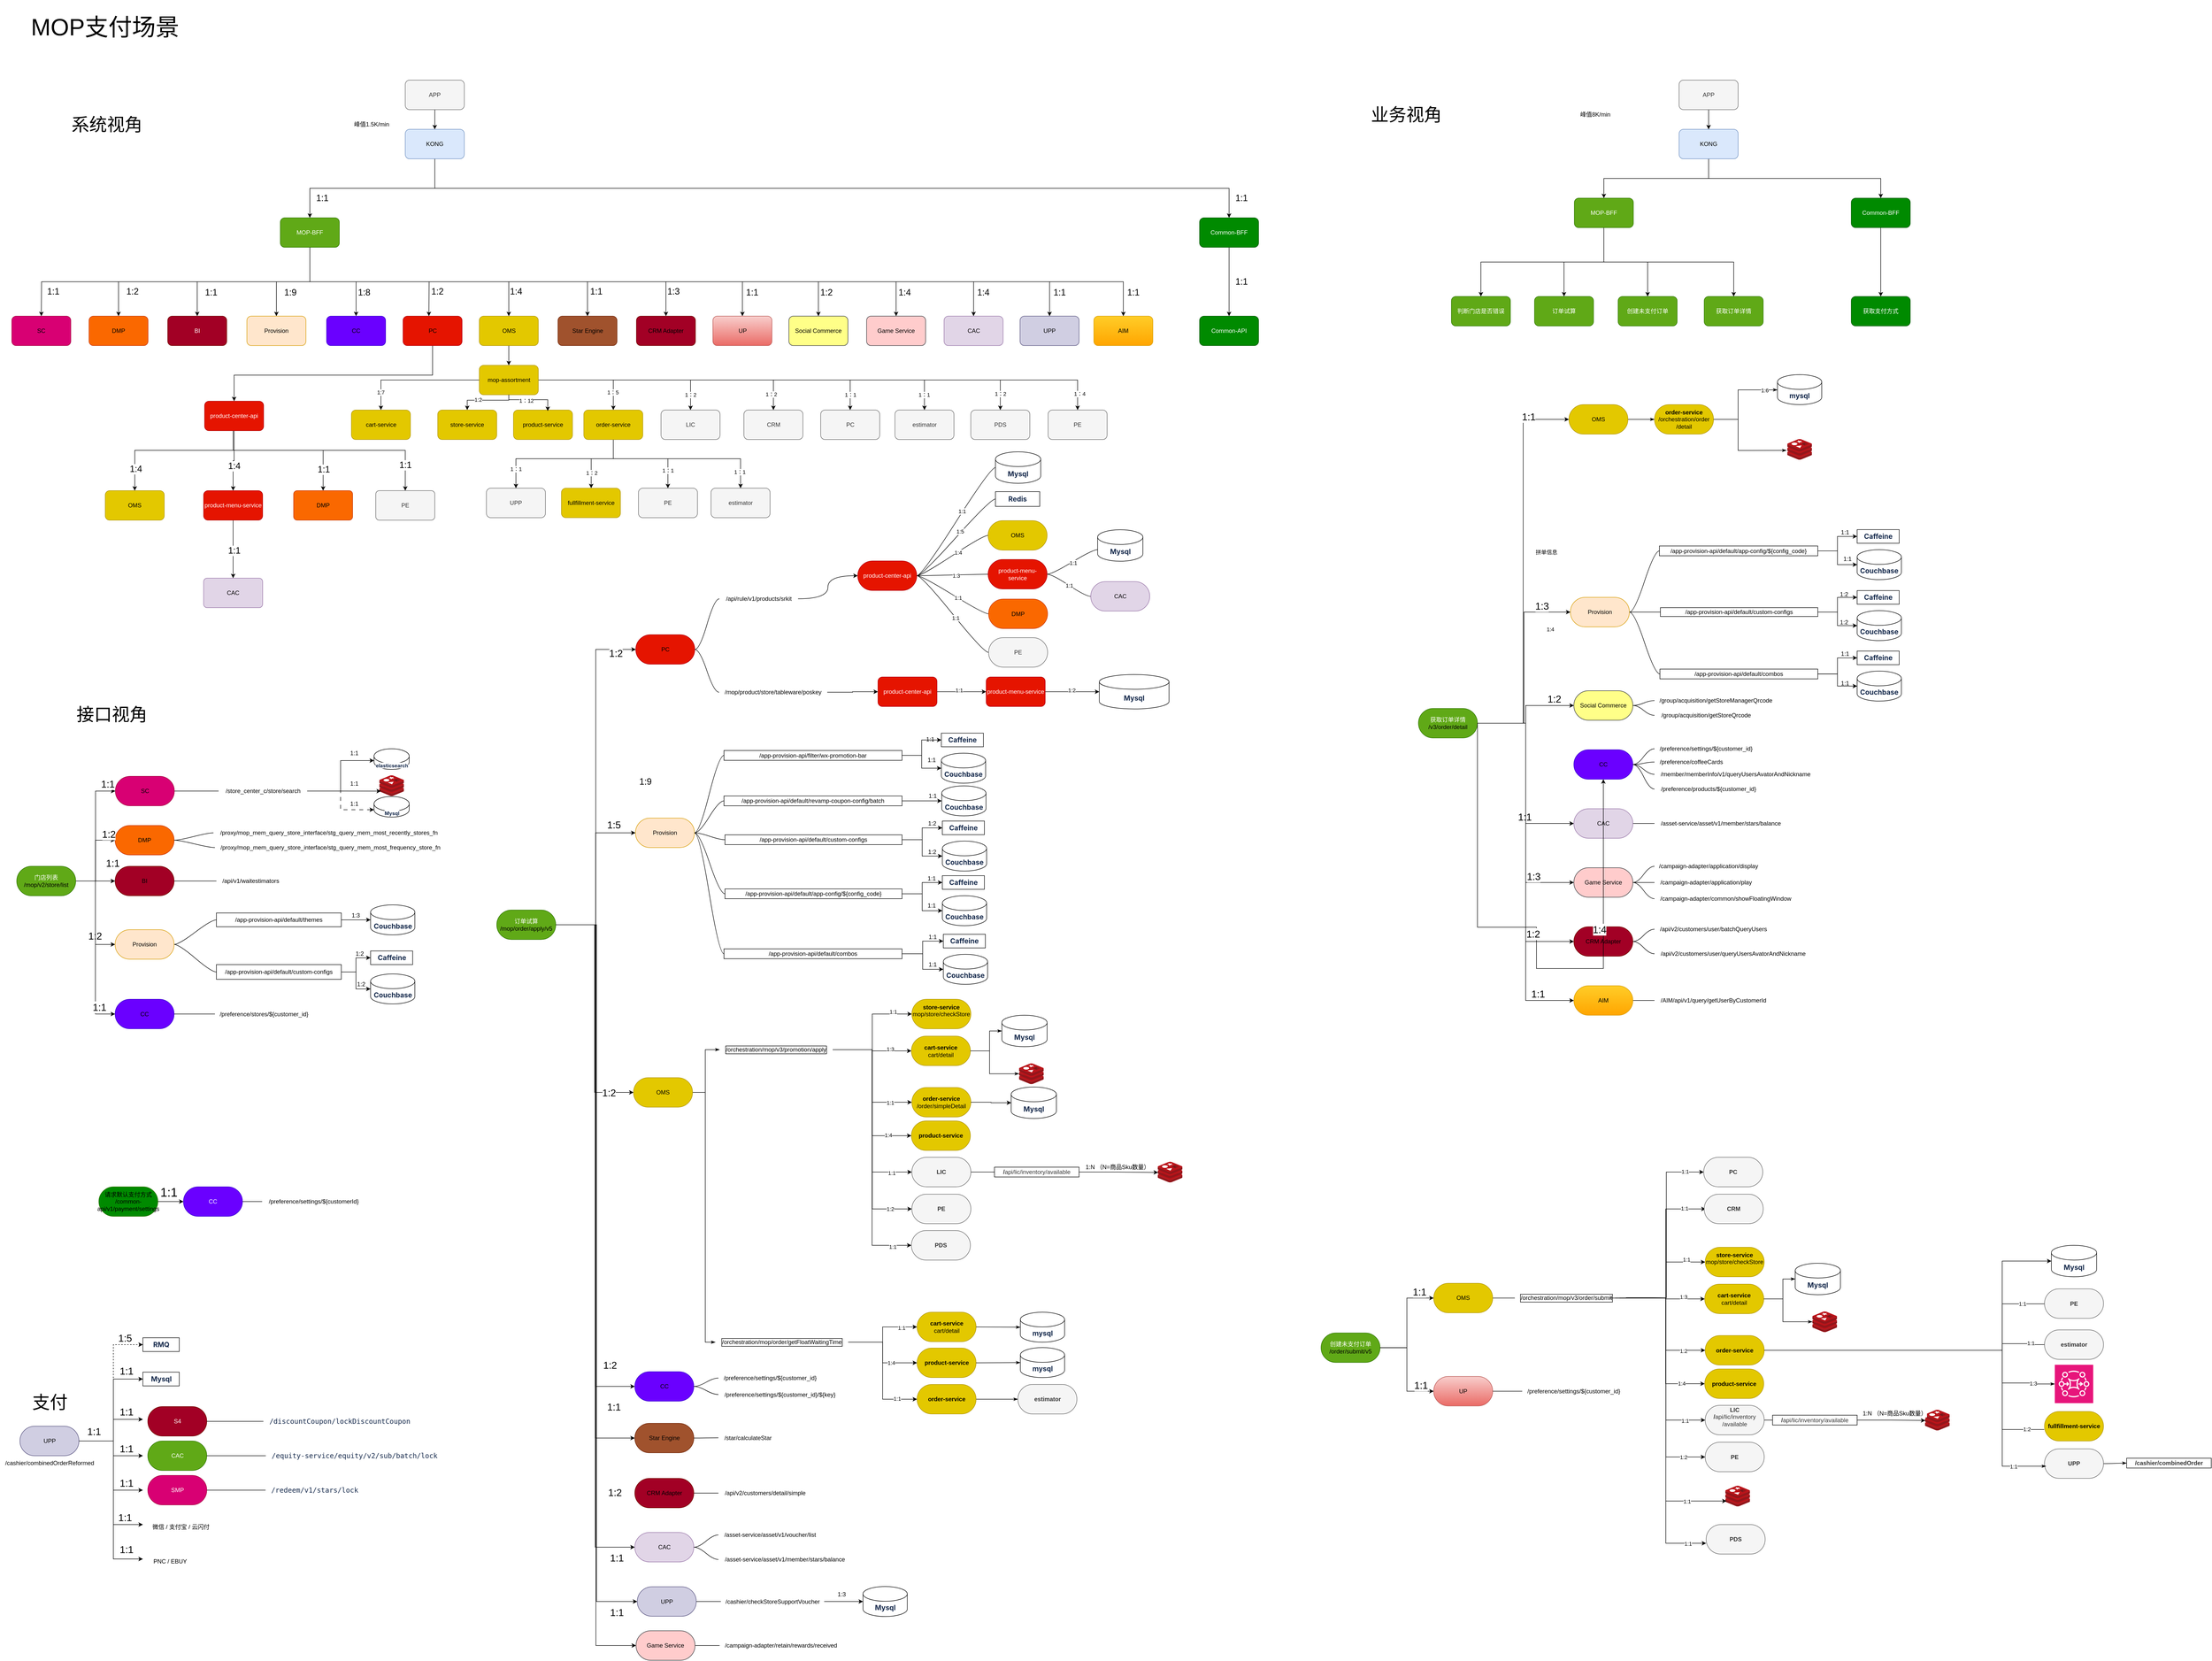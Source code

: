<mxfile version="24.7.6">
  <diagram name="第 1 页" id="sYtc7aqfIJGAA4t-jdq2">
    <mxGraphModel dx="2022" dy="-547" grid="1" gridSize="10" guides="1" tooltips="1" connect="1" arrows="1" fold="1" page="1" pageScale="1" pageWidth="827" pageHeight="1169" math="0" shadow="0">
      <root>
        <mxCell id="0" />
        <mxCell id="1" parent="0" />
        <mxCell id="6tXBrcMtrbkiDNfWaivf-65" value="&lt;font style=&quot;font-size: 48px;&quot;&gt;MOP支付场景&lt;/font&gt;" style="text;strokeColor=none;fillColor=none;align=left;verticalAlign=middle;spacingLeft=4;spacingRight=4;overflow=hidden;points=[[0,0.5],[1,0.5]];portConstraint=eastwest;rotatable=0;whiteSpace=wrap;html=1;" parent="1" vertex="1">
          <mxGeometry x="-767.5" y="1277" width="345" height="110" as="geometry" />
        </mxCell>
        <mxCell id="6tXBrcMtrbkiDNfWaivf-66" value="&lt;font style=&quot;font-size: 36px;&quot;&gt;业务视角&lt;/font&gt;" style="text;html=1;align=center;verticalAlign=middle;resizable=0;points=[];autosize=1;strokeColor=none;fillColor=none;" parent="1" vertex="1">
          <mxGeometry x="1950" y="1480" width="170" height="60" as="geometry" />
        </mxCell>
        <mxCell id="6tXBrcMtrbkiDNfWaivf-69" style="edgeStyle=orthogonalEdgeStyle;rounded=0;orthogonalLoop=1;jettySize=auto;html=1;exitX=0.5;exitY=1;exitDx=0;exitDy=0;entryX=0.5;entryY=0;entryDx=0;entryDy=0;" parent="1" source="6tXBrcMtrbkiDNfWaivf-72" target="6tXBrcMtrbkiDNfWaivf-80" edge="1">
          <mxGeometry relative="1" as="geometry" />
        </mxCell>
        <mxCell id="6tXBrcMtrbkiDNfWaivf-70" style="edgeStyle=orthogonalEdgeStyle;rounded=0;orthogonalLoop=1;jettySize=auto;html=1;exitX=0.5;exitY=1;exitDx=0;exitDy=0;" parent="1" source="6tXBrcMtrbkiDNfWaivf-72" target="6tXBrcMtrbkiDNfWaivf-79" edge="1">
          <mxGeometry relative="1" as="geometry" />
        </mxCell>
        <mxCell id="6tXBrcMtrbkiDNfWaivf-71" style="edgeStyle=orthogonalEdgeStyle;rounded=0;orthogonalLoop=1;jettySize=auto;html=1;exitX=0.5;exitY=1;exitDx=0;exitDy=0;entryX=0.5;entryY=0;entryDx=0;entryDy=0;" parent="1" source="6tXBrcMtrbkiDNfWaivf-72" target="6tXBrcMtrbkiDNfWaivf-78" edge="1">
          <mxGeometry relative="1" as="geometry" />
        </mxCell>
        <mxCell id="6tXBrcMtrbkiDNfWaivf-126" style="edgeStyle=orthogonalEdgeStyle;rounded=0;orthogonalLoop=1;jettySize=auto;html=1;exitX=0.5;exitY=1;exitDx=0;exitDy=0;" parent="1" source="6tXBrcMtrbkiDNfWaivf-72" target="6tXBrcMtrbkiDNfWaivf-125" edge="1">
          <mxGeometry relative="1" as="geometry" />
        </mxCell>
        <mxCell id="6tXBrcMtrbkiDNfWaivf-72" value="MOP&lt;span style=&quot;background-color: initial;&quot;&gt;-BFF&lt;/span&gt;" style="rounded=1;whiteSpace=wrap;html=1;fillColor=#60a917;strokeColor=#2D7600;fontColor=#ffffff;" parent="1" vertex="1">
          <mxGeometry x="2377" y="1680" width="120" height="60" as="geometry" />
        </mxCell>
        <mxCell id="6tXBrcMtrbkiDNfWaivf-73" style="edgeStyle=orthogonalEdgeStyle;rounded=0;orthogonalLoop=1;jettySize=auto;html=1;exitX=0.5;exitY=1;exitDx=0;exitDy=0;" parent="1" source="6tXBrcMtrbkiDNfWaivf-75" target="6tXBrcMtrbkiDNfWaivf-84" edge="1">
          <mxGeometry relative="1" as="geometry" />
        </mxCell>
        <mxCell id="6tXBrcMtrbkiDNfWaivf-74" style="edgeStyle=orthogonalEdgeStyle;rounded=0;orthogonalLoop=1;jettySize=auto;html=1;exitX=0.5;exitY=1;exitDx=0;exitDy=0;entryX=0.5;entryY=0;entryDx=0;entryDy=0;" parent="1" source="6tXBrcMtrbkiDNfWaivf-75" target="6tXBrcMtrbkiDNfWaivf-72" edge="1">
          <mxGeometry relative="1" as="geometry" />
        </mxCell>
        <mxCell id="6tXBrcMtrbkiDNfWaivf-75" value="KONG" style="rounded=1;whiteSpace=wrap;html=1;fillColor=#dae8fc;strokeColor=#6c8ebf;" parent="1" vertex="1">
          <mxGeometry x="2590" y="1540" width="120" height="60" as="geometry" />
        </mxCell>
        <mxCell id="6tXBrcMtrbkiDNfWaivf-76" value="" style="edgeStyle=orthogonalEdgeStyle;rounded=0;orthogonalLoop=1;jettySize=auto;html=1;" parent="1" source="6tXBrcMtrbkiDNfWaivf-77" target="6tXBrcMtrbkiDNfWaivf-75" edge="1">
          <mxGeometry relative="1" as="geometry" />
        </mxCell>
        <mxCell id="6tXBrcMtrbkiDNfWaivf-77" value="APP" style="rounded=1;whiteSpace=wrap;html=1;fillColor=#f5f5f5;strokeColor=#666666;fontColor=#333333;" parent="1" vertex="1">
          <mxGeometry x="2590" y="1440" width="120" height="60" as="geometry" />
        </mxCell>
        <mxCell id="6tXBrcMtrbkiDNfWaivf-78" value="判断门店是否错误" style="rounded=1;whiteSpace=wrap;html=1;fillColor=#60a917;strokeColor=#2D7600;fontColor=#ffffff;" parent="1" vertex="1">
          <mxGeometry x="2127" y="1880" width="120" height="60" as="geometry" />
        </mxCell>
        <mxCell id="6tXBrcMtrbkiDNfWaivf-79" value="订单试算" style="rounded=1;whiteSpace=wrap;html=1;fillColor=#60a917;strokeColor=#2D7600;fontColor=#ffffff;" parent="1" vertex="1">
          <mxGeometry x="2296" y="1880" width="120" height="60" as="geometry" />
        </mxCell>
        <mxCell id="6tXBrcMtrbkiDNfWaivf-80" value="创建未支付订单" style="rounded=1;whiteSpace=wrap;html=1;fillColor=#60a917;strokeColor=#2D7600;fontColor=#ffffff;" parent="1" vertex="1">
          <mxGeometry x="2466" y="1880" width="120" height="60" as="geometry" />
        </mxCell>
        <mxCell id="6tXBrcMtrbkiDNfWaivf-82" value="获取支付方式" style="rounded=1;whiteSpace=wrap;html=1;fillColor=#008a00;strokeColor=#005700;fontColor=#ffffff;" parent="1" vertex="1">
          <mxGeometry x="2940" y="1880" width="120" height="60" as="geometry" />
        </mxCell>
        <mxCell id="6tXBrcMtrbkiDNfWaivf-83" style="edgeStyle=orthogonalEdgeStyle;rounded=0;orthogonalLoop=1;jettySize=auto;html=1;exitX=0.5;exitY=1;exitDx=0;exitDy=0;entryX=0.5;entryY=0;entryDx=0;entryDy=0;" parent="1" source="6tXBrcMtrbkiDNfWaivf-84" target="6tXBrcMtrbkiDNfWaivf-82" edge="1">
          <mxGeometry relative="1" as="geometry" />
        </mxCell>
        <mxCell id="6tXBrcMtrbkiDNfWaivf-84" value="Common-BFF" style="rounded=1;whiteSpace=wrap;html=1;fillColor=#008a00;strokeColor=#005700;fontColor=#ffffff;" parent="1" vertex="1">
          <mxGeometry x="2940" y="1680" width="120" height="60" as="geometry" />
        </mxCell>
        <mxCell id="6tXBrcMtrbkiDNfWaivf-86" value="&lt;font style=&quot;font-size: 36px;&quot;&gt;系统视角&lt;/font&gt;" style="text;html=1;align=center;verticalAlign=middle;resizable=0;points=[];autosize=1;strokeColor=none;fillColor=none;" parent="1" vertex="1">
          <mxGeometry x="-692" y="1500" width="170" height="60" as="geometry" />
        </mxCell>
        <mxCell id="6tXBrcMtrbkiDNfWaivf-87" style="edgeStyle=orthogonalEdgeStyle;rounded=0;orthogonalLoop=1;jettySize=auto;html=1;exitX=0.5;exitY=1;exitDx=0;exitDy=0;entryX=0.5;entryY=0;entryDx=0;entryDy=0;" parent="1" source="6tXBrcMtrbkiDNfWaivf-95" target="6tXBrcMtrbkiDNfWaivf-107" edge="1">
          <mxGeometry relative="1" as="geometry" />
        </mxCell>
        <mxCell id="6tXBrcMtrbkiDNfWaivf-88" style="edgeStyle=orthogonalEdgeStyle;rounded=0;orthogonalLoop=1;jettySize=auto;html=1;exitX=0.5;exitY=1;exitDx=0;exitDy=0;entryX=0.5;entryY=0;entryDx=0;entryDy=0;" parent="1" source="6tXBrcMtrbkiDNfWaivf-95" target="6tXBrcMtrbkiDNfWaivf-108" edge="1">
          <mxGeometry relative="1" as="geometry" />
        </mxCell>
        <mxCell id="6tXBrcMtrbkiDNfWaivf-90" style="edgeStyle=orthogonalEdgeStyle;rounded=0;orthogonalLoop=1;jettySize=auto;html=1;exitX=0.5;exitY=1;exitDx=0;exitDy=0;" parent="1" source="6tXBrcMtrbkiDNfWaivf-95" target="6tXBrcMtrbkiDNfWaivf-105" edge="1">
          <mxGeometry relative="1" as="geometry" />
        </mxCell>
        <mxCell id="6tXBrcMtrbkiDNfWaivf-91" style="edgeStyle=orthogonalEdgeStyle;rounded=0;orthogonalLoop=1;jettySize=auto;html=1;exitX=0.5;exitY=1;exitDx=0;exitDy=0;entryX=0.5;entryY=0;entryDx=0;entryDy=0;" parent="1" source="6tXBrcMtrbkiDNfWaivf-95" edge="1">
          <mxGeometry relative="1" as="geometry">
            <mxPoint x="-740" y="1920" as="targetPoint" />
          </mxGeometry>
        </mxCell>
        <mxCell id="6tXBrcMtrbkiDNfWaivf-92" style="edgeStyle=orthogonalEdgeStyle;rounded=0;orthogonalLoop=1;jettySize=auto;html=1;exitX=0.5;exitY=1;exitDx=0;exitDy=0;entryX=0.5;entryY=0;entryDx=0;entryDy=0;" parent="1" source="6tXBrcMtrbkiDNfWaivf-95" edge="1">
          <mxGeometry relative="1" as="geometry">
            <mxPoint x="48" y="1920" as="targetPoint" />
          </mxGeometry>
        </mxCell>
        <mxCell id="6tXBrcMtrbkiDNfWaivf-93" style="edgeStyle=orthogonalEdgeStyle;rounded=0;orthogonalLoop=1;jettySize=auto;html=1;exitX=0.5;exitY=1;exitDx=0;exitDy=0;entryX=0.5;entryY=0;entryDx=0;entryDy=0;" parent="1" source="6tXBrcMtrbkiDNfWaivf-95" target="i7uWyb1rT8mKNdmj7tlO-67" edge="1">
          <mxGeometry relative="1" as="geometry">
            <mxPoint x="189.5" y="1920" as="targetPoint" />
          </mxGeometry>
        </mxCell>
        <mxCell id="6tXBrcMtrbkiDNfWaivf-94" style="edgeStyle=orthogonalEdgeStyle;rounded=0;orthogonalLoop=1;jettySize=auto;html=1;exitX=0.5;exitY=1;exitDx=0;exitDy=0;entryX=0.5;entryY=0;entryDx=0;entryDy=0;" parent="1" source="6tXBrcMtrbkiDNfWaivf-95" target="i7uWyb1rT8mKNdmj7tlO-65" edge="1">
          <mxGeometry relative="1" as="geometry">
            <mxPoint x="332.5" y="1920" as="targetPoint" />
          </mxGeometry>
        </mxCell>
        <mxCell id="i7uWyb1rT8mKNdmj7tlO-72" style="edgeStyle=orthogonalEdgeStyle;rounded=0;orthogonalLoop=1;jettySize=auto;html=1;exitX=0.5;exitY=1;exitDx=0;exitDy=0;entryX=0.5;entryY=0;entryDx=0;entryDy=0;" parent="1" source="6tXBrcMtrbkiDNfWaivf-95" target="i7uWyb1rT8mKNdmj7tlO-68" edge="1">
          <mxGeometry relative="1" as="geometry" />
        </mxCell>
        <mxCell id="i7uWyb1rT8mKNdmj7tlO-75" style="edgeStyle=orthogonalEdgeStyle;rounded=0;orthogonalLoop=1;jettySize=auto;html=1;exitX=0.5;exitY=1;exitDx=0;exitDy=0;" parent="1" source="6tXBrcMtrbkiDNfWaivf-95" target="i7uWyb1rT8mKNdmj7tlO-74" edge="1">
          <mxGeometry relative="1" as="geometry" />
        </mxCell>
        <mxCell id="i7uWyb1rT8mKNdmj7tlO-78" style="edgeStyle=orthogonalEdgeStyle;rounded=0;orthogonalLoop=1;jettySize=auto;html=1;exitX=0.5;exitY=1;exitDx=0;exitDy=0;" parent="1" source="6tXBrcMtrbkiDNfWaivf-95" target="i7uWyb1rT8mKNdmj7tlO-77" edge="1">
          <mxGeometry relative="1" as="geometry" />
        </mxCell>
        <mxCell id="i7uWyb1rT8mKNdmj7tlO-82" style="edgeStyle=orthogonalEdgeStyle;rounded=0;orthogonalLoop=1;jettySize=auto;html=1;exitX=0.5;exitY=1;exitDx=0;exitDy=0;" parent="1" source="6tXBrcMtrbkiDNfWaivf-95" target="i7uWyb1rT8mKNdmj7tlO-80" edge="1">
          <mxGeometry relative="1" as="geometry" />
        </mxCell>
        <mxCell id="i7uWyb1rT8mKNdmj7tlO-83" style="edgeStyle=orthogonalEdgeStyle;rounded=0;orthogonalLoop=1;jettySize=auto;html=1;exitX=0.5;exitY=1;exitDx=0;exitDy=0;" parent="1" source="6tXBrcMtrbkiDNfWaivf-95" target="i7uWyb1rT8mKNdmj7tlO-81" edge="1">
          <mxGeometry relative="1" as="geometry" />
        </mxCell>
        <mxCell id="i7uWyb1rT8mKNdmj7tlO-98" style="edgeStyle=orthogonalEdgeStyle;rounded=0;orthogonalLoop=1;jettySize=auto;html=1;exitX=0.5;exitY=1;exitDx=0;exitDy=0;" parent="1" source="6tXBrcMtrbkiDNfWaivf-95" target="i7uWyb1rT8mKNdmj7tlO-94" edge="1">
          <mxGeometry relative="1" as="geometry" />
        </mxCell>
        <mxCell id="i7uWyb1rT8mKNdmj7tlO-99" style="edgeStyle=orthogonalEdgeStyle;rounded=0;orthogonalLoop=1;jettySize=auto;html=1;exitX=0.5;exitY=1;exitDx=0;exitDy=0;entryX=0.5;entryY=0;entryDx=0;entryDy=0;" parent="1" source="6tXBrcMtrbkiDNfWaivf-95" target="i7uWyb1rT8mKNdmj7tlO-95" edge="1">
          <mxGeometry relative="1" as="geometry" />
        </mxCell>
        <mxCell id="6tXBrcMtrbkiDNfWaivf-95" value="MOP&lt;span style=&quot;background-color: initial;&quot;&gt;-BFF&lt;/span&gt;" style="rounded=1;whiteSpace=wrap;html=1;fillColor=#60a917;strokeColor=#2D7600;fontColor=#ffffff;" parent="1" vertex="1">
          <mxGeometry x="-254" y="1720" width="120" height="60" as="geometry" />
        </mxCell>
        <mxCell id="6tXBrcMtrbkiDNfWaivf-97" style="edgeStyle=orthogonalEdgeStyle;rounded=0;orthogonalLoop=1;jettySize=auto;html=1;exitX=0.5;exitY=1;exitDx=0;exitDy=0;entryX=0.5;entryY=0;entryDx=0;entryDy=0;" parent="1" source="6tXBrcMtrbkiDNfWaivf-98" target="6tXBrcMtrbkiDNfWaivf-95" edge="1">
          <mxGeometry relative="1" as="geometry">
            <Array as="points">
              <mxPoint x="60" y="1660" />
              <mxPoint x="-194" y="1660" />
            </Array>
          </mxGeometry>
        </mxCell>
        <mxCell id="i7uWyb1rT8mKNdmj7tlO-86" style="edgeStyle=orthogonalEdgeStyle;rounded=0;orthogonalLoop=1;jettySize=auto;html=1;exitX=0.5;exitY=1;exitDx=0;exitDy=0;" parent="1" source="6tXBrcMtrbkiDNfWaivf-98" target="6tXBrcMtrbkiDNfWaivf-103" edge="1">
          <mxGeometry relative="1" as="geometry" />
        </mxCell>
        <mxCell id="6tXBrcMtrbkiDNfWaivf-98" value="KONG" style="rounded=1;whiteSpace=wrap;html=1;fillColor=#dae8fc;strokeColor=#6c8ebf;" parent="1" vertex="1">
          <mxGeometry y="1540" width="120" height="60" as="geometry" />
        </mxCell>
        <mxCell id="6tXBrcMtrbkiDNfWaivf-99" value="" style="edgeStyle=orthogonalEdgeStyle;rounded=0;orthogonalLoop=1;jettySize=auto;html=1;" parent="1" source="6tXBrcMtrbkiDNfWaivf-100" target="6tXBrcMtrbkiDNfWaivf-98" edge="1">
          <mxGeometry relative="1" as="geometry" />
        </mxCell>
        <mxCell id="6tXBrcMtrbkiDNfWaivf-100" value="APP" style="rounded=1;whiteSpace=wrap;html=1;fillColor=#f5f5f5;strokeColor=#666666;fontColor=#333333;" parent="1" vertex="1">
          <mxGeometry y="1440" width="120" height="60" as="geometry" />
        </mxCell>
        <mxCell id="6tXBrcMtrbkiDNfWaivf-101" value="峰值1.5K/min" style="text;strokeColor=none;fillColor=none;align=left;verticalAlign=middle;spacingLeft=4;spacingRight=4;overflow=hidden;points=[[0,0.5],[1,0.5]];portConstraint=eastwest;rotatable=0;whiteSpace=wrap;html=1;" parent="1" vertex="1">
          <mxGeometry x="-110.5" y="1515" width="90.5" height="30" as="geometry" />
        </mxCell>
        <mxCell id="i7uWyb1rT8mKNdmj7tlO-88" style="edgeStyle=orthogonalEdgeStyle;rounded=0;orthogonalLoop=1;jettySize=auto;html=1;exitX=0.5;exitY=1;exitDx=0;exitDy=0;" parent="1" source="6tXBrcMtrbkiDNfWaivf-103" target="i7uWyb1rT8mKNdmj7tlO-87" edge="1">
          <mxGeometry relative="1" as="geometry" />
        </mxCell>
        <mxCell id="6tXBrcMtrbkiDNfWaivf-103" value="Common-BFF" style="rounded=1;whiteSpace=wrap;html=1;fillColor=#008a00;strokeColor=#005700;fontColor=#ffffff;" parent="1" vertex="1">
          <mxGeometry x="1615" y="1720" width="120" height="60" as="geometry" />
        </mxCell>
        <mxCell id="6tXBrcMtrbkiDNfWaivf-105" value="DMP" style="rounded=1;whiteSpace=wrap;html=1;fillColor=#fa6800;strokeColor=#C73500;fontColor=#000000;" parent="1" vertex="1">
          <mxGeometry x="-643" y="1920" width="120" height="60" as="geometry" />
        </mxCell>
        <mxCell id="6tXBrcMtrbkiDNfWaivf-107" value="BI" style="rounded=1;whiteSpace=wrap;html=1;fillColor=#a20025;strokeColor=#6F0000;fontColor=#ffffff;" parent="1" vertex="1">
          <mxGeometry x="-483" y="1920" width="120" height="60" as="geometry" />
        </mxCell>
        <mxCell id="6tXBrcMtrbkiDNfWaivf-108" value="Provision" style="rounded=1;whiteSpace=wrap;html=1;fillColor=#ffe6cc;strokeColor=#d79b00;" parent="1" vertex="1">
          <mxGeometry x="-322" y="1920" width="120" height="60" as="geometry" />
        </mxCell>
        <mxCell id="6tXBrcMtrbkiDNfWaivf-113" value="&lt;font style=&quot;font-size: 18px;&quot;&gt;1:1&lt;/font&gt;" style="text;html=1;align=center;verticalAlign=middle;resizable=0;points=[];autosize=1;strokeColor=none;fillColor=none;" parent="1" vertex="1">
          <mxGeometry x="-741" y="1850" width="50" height="40" as="geometry" />
        </mxCell>
        <mxCell id="6tXBrcMtrbkiDNfWaivf-114" value="&lt;font style=&quot;font-size: 18px;&quot;&gt;1:2&lt;/font&gt;" style="text;html=1;align=center;verticalAlign=middle;resizable=0;points=[];autosize=1;strokeColor=none;fillColor=none;" parent="1" vertex="1">
          <mxGeometry x="-580" y="1850" width="50" height="40" as="geometry" />
        </mxCell>
        <mxCell id="6tXBrcMtrbkiDNfWaivf-116" value="&lt;font style=&quot;font-size: 18px;&quot;&gt;1:1&lt;/font&gt;" style="text;html=1;align=center;verticalAlign=middle;resizable=0;points=[];autosize=1;strokeColor=none;fillColor=none;" parent="1" vertex="1">
          <mxGeometry x="-420.5" y="1852" width="50" height="40" as="geometry" />
        </mxCell>
        <mxCell id="6tXBrcMtrbkiDNfWaivf-117" value="&lt;font style=&quot;font-size: 18px;&quot;&gt;1:9&lt;/font&gt;" style="text;html=1;align=center;verticalAlign=middle;resizable=0;points=[];autosize=1;strokeColor=none;fillColor=none;" parent="1" vertex="1">
          <mxGeometry x="-259.5" y="1852" width="50" height="40" as="geometry" />
        </mxCell>
        <mxCell id="6tXBrcMtrbkiDNfWaivf-118" value="&lt;font style=&quot;font-size: 18px;&quot;&gt;1:8&lt;/font&gt;" style="text;html=1;align=center;verticalAlign=middle;resizable=0;points=[];autosize=1;strokeColor=none;fillColor=none;" parent="1" vertex="1">
          <mxGeometry x="-109.5" y="1852" width="50" height="40" as="geometry" />
        </mxCell>
        <mxCell id="6tXBrcMtrbkiDNfWaivf-119" value="&lt;font style=&quot;font-size: 18px;&quot;&gt;1:2&lt;/font&gt;" style="text;html=1;align=center;verticalAlign=middle;resizable=0;points=[];autosize=1;strokeColor=none;fillColor=none;" parent="1" vertex="1">
          <mxGeometry x="40" y="1850" width="50" height="40" as="geometry" />
        </mxCell>
        <mxCell id="6tXBrcMtrbkiDNfWaivf-120" value="&lt;font style=&quot;font-size: 18px;&quot;&gt;1:4&lt;/font&gt;" style="text;html=1;align=center;verticalAlign=middle;resizable=0;points=[];autosize=1;strokeColor=none;fillColor=none;" parent="1" vertex="1">
          <mxGeometry x="200" y="1850" width="50" height="40" as="geometry" />
        </mxCell>
        <mxCell id="6tXBrcMtrbkiDNfWaivf-122" value="&lt;font style=&quot;font-size: 18px;&quot;&gt;1:1&lt;/font&gt;" style="text;html=1;align=center;verticalAlign=middle;resizable=0;points=[];autosize=1;strokeColor=none;fillColor=none;" parent="1" vertex="1">
          <mxGeometry x="-194" y="1660" width="50" height="40" as="geometry" />
        </mxCell>
        <mxCell id="6tXBrcMtrbkiDNfWaivf-124" value="峰值8K/min" style="text;strokeColor=none;fillColor=none;align=left;verticalAlign=middle;spacingLeft=4;spacingRight=4;overflow=hidden;points=[[0,0.5],[1,0.5]];portConstraint=eastwest;rotatable=0;whiteSpace=wrap;html=1;" parent="1" vertex="1">
          <mxGeometry x="2383" y="1495" width="80" height="30" as="geometry" />
        </mxCell>
        <mxCell id="6tXBrcMtrbkiDNfWaivf-125" value="获取订单详情" style="rounded=1;whiteSpace=wrap;html=1;fillColor=#60a917;strokeColor=#2D7600;fontColor=#ffffff;" parent="1" vertex="1">
          <mxGeometry x="2641" y="1880" width="120" height="60" as="geometry" />
        </mxCell>
        <mxCell id="I2Zdo2Xt9zgOg21UrRjC-64" value="" style="edgeStyle=orthogonalEdgeStyle;rounded=0;orthogonalLoop=1;jettySize=auto;html=1;fontFamily=Helvetica;fontSize=12;fontColor=default;exitX=1;exitY=0.5;exitDx=0;exitDy=0;entryX=0;entryY=0.5;entryDx=0;entryDy=0;" parent="1" source="I2Zdo2Xt9zgOg21UrRjC-72" target="I2Zdo2Xt9zgOg21UrRjC-15" edge="1">
          <mxGeometry relative="1" as="geometry">
            <mxPoint x="-670" y="3158" as="sourcePoint" />
          </mxGeometry>
        </mxCell>
        <mxCell id="iGlMw-0uKcp3FbVpsDQA-3" value="&lt;span style=&quot;font-size: 20px;&quot;&gt;1:1&lt;/span&gt;" style="edgeLabel;html=1;align=center;verticalAlign=middle;resizable=0;points=[];" parent="I2Zdo2Xt9zgOg21UrRjC-64" vertex="1" connectable="0">
          <mxGeometry x="0.335" y="5" relative="1" as="geometry">
            <mxPoint x="21" y="-32" as="offset" />
          </mxGeometry>
        </mxCell>
        <mxCell id="i7uWyb1rT8mKNdmj7tlO-13" style="edgeStyle=orthogonalEdgeStyle;rounded=0;orthogonalLoop=1;jettySize=auto;html=1;exitX=1;exitY=0.5;exitDx=0;exitDy=0;entryX=0;entryY=0.5;entryDx=0;entryDy=0;" parent="1" source="I2Zdo2Xt9zgOg21UrRjC-75" target="I2Zdo2Xt9zgOg21UrRjC-54" edge="1">
          <mxGeometry relative="1" as="geometry">
            <mxPoint x="340.5" y="3047" as="sourcePoint" />
          </mxGeometry>
        </mxCell>
        <mxCell id="iGlMw-0uKcp3FbVpsDQA-9" value="&lt;span style=&quot;font-size: 20px;&quot;&gt;1:1&lt;/span&gt;" style="edgeLabel;html=1;align=center;verticalAlign=middle;resizable=0;points=[];" parent="i7uWyb1rT8mKNdmj7tlO-13" vertex="1" connectable="0">
          <mxGeometry x="0.472" y="4" relative="1" as="geometry">
            <mxPoint x="33" y="174" as="offset" />
          </mxGeometry>
        </mxCell>
        <mxCell id="i7uWyb1rT8mKNdmj7tlO-19" value="&lt;font style=&quot;font-size: 18px;&quot;&gt;1:9&lt;/font&gt;" style="text;html=1;align=center;verticalAlign=middle;resizable=0;points=[];autosize=0;strokeColor=none;fillColor=none;" parent="1" vertex="1">
          <mxGeometry x="462.5" y="2847" width="50" height="40" as="geometry" />
        </mxCell>
        <mxCell id="i7uWyb1rT8mKNdmj7tlO-64" value="&lt;font color=&quot;#000000&quot;&gt;SC&lt;br&gt;&lt;/font&gt;" style="rounded=1;whiteSpace=wrap;html=1;fillColor=#d80073;strokeColor=#A50040;fontColor=#ffffff;" parent="1" vertex="1">
          <mxGeometry x="-800" y="1920" width="120" height="60" as="geometry" />
        </mxCell>
        <mxCell id="i7uWyb1rT8mKNdmj7tlO-65" value="CC" style="rounded=1;whiteSpace=wrap;html=1;fillColor=#6a00ff;strokeColor=#3700CC;fontColor=#000000;" parent="1" vertex="1">
          <mxGeometry x="-160" y="1920" width="120" height="60" as="geometry" />
        </mxCell>
        <mxCell id="Zq0u-4QTQbZp0N0F9nU7-17" style="edgeStyle=orthogonalEdgeStyle;rounded=0;orthogonalLoop=1;jettySize=auto;html=1;entryX=0.5;entryY=0;entryDx=0;entryDy=0;" parent="1" source="i7uWyb1rT8mKNdmj7tlO-66" target="Zq0u-4QTQbZp0N0F9nU7-10" edge="1">
          <mxGeometry relative="1" as="geometry">
            <Array as="points">
              <mxPoint x="56" y="2040" />
              <mxPoint x="-348" y="2040" />
            </Array>
          </mxGeometry>
        </mxCell>
        <mxCell id="i7uWyb1rT8mKNdmj7tlO-66" value="PC" style="rounded=1;whiteSpace=wrap;html=1;fillColor=#e51400;strokeColor=#B20000;fontColor=#000000;" parent="1" vertex="1">
          <mxGeometry x="-4.5" y="1920" width="120" height="60" as="geometry" />
        </mxCell>
        <mxCell id="6hjSSpbPPTjA9jFk7ans-151" style="edgeStyle=orthogonalEdgeStyle;rounded=0;orthogonalLoop=1;jettySize=auto;html=1;entryX=0.5;entryY=0;entryDx=0;entryDy=0;" parent="1" source="i7uWyb1rT8mKNdmj7tlO-67" target="6hjSSpbPPTjA9jFk7ans-131" edge="1">
          <mxGeometry relative="1" as="geometry" />
        </mxCell>
        <mxCell id="i7uWyb1rT8mKNdmj7tlO-67" value="OMS" style="rounded=1;whiteSpace=wrap;html=1;fillColor=#e3c800;strokeColor=#B09500;fontColor=#000000;" parent="1" vertex="1">
          <mxGeometry x="150.5" y="1920" width="120" height="60" as="geometry" />
        </mxCell>
        <mxCell id="i7uWyb1rT8mKNdmj7tlO-68" value="Star Engine" style="rounded=1;whiteSpace=wrap;html=1;fillColor=#a0522d;strokeColor=#6D1F00;fontColor=#000000;" parent="1" vertex="1">
          <mxGeometry x="310.5" y="1920" width="120" height="60" as="geometry" />
        </mxCell>
        <mxCell id="i7uWyb1rT8mKNdmj7tlO-71" value="&lt;font style=&quot;font-size: 18px;&quot;&gt;1:1&lt;/font&gt;" style="text;html=1;align=center;verticalAlign=middle;resizable=0;points=[];autosize=1;strokeColor=none;fillColor=none;" parent="1" vertex="1">
          <mxGeometry x="1675" y="1660" width="50" height="40" as="geometry" />
        </mxCell>
        <mxCell id="i7uWyb1rT8mKNdmj7tlO-73" value="&lt;font style=&quot;font-size: 18px;&quot;&gt;1:1&lt;/font&gt;" style="text;html=1;align=center;verticalAlign=middle;resizable=0;points=[];autosize=1;strokeColor=none;fillColor=none;" parent="1" vertex="1">
          <mxGeometry x="363" y="1850" width="50" height="40" as="geometry" />
        </mxCell>
        <mxCell id="i7uWyb1rT8mKNdmj7tlO-74" value="CRM Adapter" style="rounded=1;whiteSpace=wrap;html=1;fillColor=#a20025;fontColor=#000000;strokeColor=#6F0000;" parent="1" vertex="1">
          <mxGeometry x="470" y="1920" width="120" height="60" as="geometry" />
        </mxCell>
        <mxCell id="i7uWyb1rT8mKNdmj7tlO-76" value="&lt;font style=&quot;font-size: 18px;&quot;&gt;1:3&lt;/font&gt;" style="text;html=1;align=center;verticalAlign=middle;resizable=0;points=[];autosize=1;strokeColor=none;fillColor=none;" parent="1" vertex="1">
          <mxGeometry x="520" y="1850" width="50" height="40" as="geometry" />
        </mxCell>
        <mxCell id="i7uWyb1rT8mKNdmj7tlO-77" value="UP" style="rounded=1;whiteSpace=wrap;html=1;fillColor=#f8cecc;strokeColor=#b85450;gradientColor=#ea6b66;" parent="1" vertex="1">
          <mxGeometry x="625.5" y="1920" width="120" height="60" as="geometry" />
        </mxCell>
        <mxCell id="i7uWyb1rT8mKNdmj7tlO-79" value="&lt;font style=&quot;font-size: 18px;&quot;&gt;1:1&lt;/font&gt;" style="text;html=1;align=center;verticalAlign=middle;resizable=0;points=[];autosize=1;strokeColor=none;fillColor=none;" parent="1" vertex="1">
          <mxGeometry x="680" y="1852" width="50" height="40" as="geometry" />
        </mxCell>
        <mxCell id="i7uWyb1rT8mKNdmj7tlO-80" value="Social Commerce" style="rounded=1;whiteSpace=wrap;html=1;fillColor=#ffff88;strokeColor=#36393d;" parent="1" vertex="1">
          <mxGeometry x="780" y="1920" width="120" height="60" as="geometry" />
        </mxCell>
        <mxCell id="i7uWyb1rT8mKNdmj7tlO-81" value="Game Service" style="rounded=1;whiteSpace=wrap;html=1;fillColor=#ffcccc;strokeColor=#36393d;" parent="1" vertex="1">
          <mxGeometry x="938" y="1920" width="120" height="60" as="geometry" />
        </mxCell>
        <mxCell id="i7uWyb1rT8mKNdmj7tlO-84" value="&lt;font style=&quot;font-size: 18px;&quot;&gt;1:2&lt;/font&gt;" style="text;html=1;align=center;verticalAlign=middle;resizable=0;points=[];autosize=1;strokeColor=none;fillColor=none;" parent="1" vertex="1">
          <mxGeometry x="830.5" y="1852" width="50" height="40" as="geometry" />
        </mxCell>
        <mxCell id="i7uWyb1rT8mKNdmj7tlO-85" value="&lt;font style=&quot;font-size: 18px;&quot;&gt;1:4&lt;/font&gt;" style="text;html=1;align=center;verticalAlign=middle;resizable=0;points=[];autosize=1;strokeColor=none;fillColor=none;" parent="1" vertex="1">
          <mxGeometry x="990" y="1852" width="50" height="40" as="geometry" />
        </mxCell>
        <mxCell id="i7uWyb1rT8mKNdmj7tlO-87" value="Common-API" style="rounded=1;whiteSpace=wrap;html=1;fillColor=#008a00;strokeColor=#005700;fontColor=#ffffff;" parent="1" vertex="1">
          <mxGeometry x="1615" y="1920" width="120" height="60" as="geometry" />
        </mxCell>
        <mxCell id="i7uWyb1rT8mKNdmj7tlO-89" value="&lt;font style=&quot;font-size: 18px;&quot;&gt;1:1&lt;/font&gt;" style="text;html=1;align=center;verticalAlign=middle;resizable=0;points=[];autosize=1;strokeColor=none;fillColor=none;" parent="1" vertex="1">
          <mxGeometry x="1675" y="1830" width="50" height="40" as="geometry" />
        </mxCell>
        <mxCell id="i7uWyb1rT8mKNdmj7tlO-94" value="CAC" style="rounded=1;whiteSpace=wrap;html=1;fillColor=#e1d5e7;strokeColor=#9673a6;" parent="1" vertex="1">
          <mxGeometry x="1095.5" y="1920" width="120" height="60" as="geometry" />
        </mxCell>
        <mxCell id="i7uWyb1rT8mKNdmj7tlO-95" value="UPP" style="rounded=1;whiteSpace=wrap;html=1;fillColor=#d0cee2;strokeColor=#56517e;" parent="1" vertex="1">
          <mxGeometry x="1250" y="1920" width="120" height="60" as="geometry" />
        </mxCell>
        <mxCell id="i7uWyb1rT8mKNdmj7tlO-100" value="&lt;font style=&quot;font-size: 18px;&quot;&gt;1:1&lt;/font&gt;" style="text;html=1;align=center;verticalAlign=middle;resizable=0;points=[];autosize=1;strokeColor=none;fillColor=none;" parent="1" vertex="1">
          <mxGeometry x="1305" y="1852" width="50" height="40" as="geometry" />
        </mxCell>
        <mxCell id="i7uWyb1rT8mKNdmj7tlO-101" value="&lt;font style=&quot;font-size: 18px;&quot;&gt;1:4&lt;/font&gt;" style="text;html=1;align=center;verticalAlign=middle;resizable=0;points=[];autosize=1;strokeColor=none;fillColor=none;" parent="1" vertex="1">
          <mxGeometry x="1150" y="1852" width="50" height="40" as="geometry" />
        </mxCell>
        <mxCell id="I2Zdo2Xt9zgOg21UrRjC-41" value="" style="edgeStyle=entityRelationEdgeStyle;rounded=0;orthogonalLoop=1;jettySize=auto;html=1;startArrow=none;endArrow=none;segment=10;curved=1;sourcePerimeterSpacing=0;targetPerimeterSpacing=0;fontFamily=Helvetica;fontSize=12;fontColor=#000000;" parent="1" source="I2Zdo2Xt9zgOg21UrRjC-11" target="I2Zdo2Xt9zgOg21UrRjC-23" edge="1">
          <mxGeometry relative="1" as="geometry" />
        </mxCell>
        <mxCell id="I2Zdo2Xt9zgOg21UrRjC-11" value="&lt;span style=&quot;color: rgb(0, 0, 0);&quot;&gt;SC&lt;/span&gt;" style="whiteSpace=wrap;html=1;rounded=1;arcSize=50;align=center;verticalAlign=middle;strokeWidth=1;autosize=0;spacing=4;treeFolding=1;treeMoving=1;newEdgeStyle={&quot;edgeStyle&quot;:&quot;entityRelationEdgeStyle&quot;,&quot;startArrow&quot;:&quot;none&quot;,&quot;endArrow&quot;:&quot;none&quot;,&quot;segment&quot;:10,&quot;curved&quot;:1,&quot;sourcePerimeterSpacing&quot;:0,&quot;targetPerimeterSpacing&quot;:0};strokeColor=#A50040;fontFamily=Helvetica;fontSize=12;fontColor=#ffffff;fillColor=#d80073;" parent="1" vertex="1">
          <mxGeometry x="-589.5" y="2856" width="120" height="60" as="geometry" />
        </mxCell>
        <mxCell id="I2Zdo2Xt9zgOg21UrRjC-38" value="" style="edgeStyle=entityRelationEdgeStyle;rounded=0;orthogonalLoop=1;jettySize=auto;html=1;startArrow=none;endArrow=none;segment=10;curved=1;sourcePerimeterSpacing=0;targetPerimeterSpacing=0;fontFamily=Helvetica;fontSize=12;fontColor=#000000;" parent="1" source="I2Zdo2Xt9zgOg21UrRjC-13" target="I2Zdo2Xt9zgOg21UrRjC-33" edge="1">
          <mxGeometry relative="1" as="geometry" />
        </mxCell>
        <mxCell id="I2Zdo2Xt9zgOg21UrRjC-13" value="DMP" style="whiteSpace=wrap;html=1;rounded=1;arcSize=50;align=center;verticalAlign=middle;strokeWidth=1;autosize=0;spacing=4;treeFolding=1;treeMoving=1;newEdgeStyle={&quot;edgeStyle&quot;:&quot;entityRelationEdgeStyle&quot;,&quot;startArrow&quot;:&quot;none&quot;,&quot;endArrow&quot;:&quot;none&quot;,&quot;segment&quot;:10,&quot;curved&quot;:1,&quot;sourcePerimeterSpacing&quot;:0,&quot;targetPerimeterSpacing&quot;:0};strokeColor=#C73500;fontFamily=Helvetica;fontSize=12;fontColor=#000000;fillColor=#fa6800;" parent="1" vertex="1">
          <mxGeometry x="-590" y="2956" width="120" height="60" as="geometry" />
        </mxCell>
        <mxCell id="I2Zdo2Xt9zgOg21UrRjC-37" value="" style="edgeStyle=entityRelationEdgeStyle;rounded=0;orthogonalLoop=1;jettySize=auto;html=1;startArrow=none;endArrow=none;segment=10;curved=1;sourcePerimeterSpacing=0;targetPerimeterSpacing=0;fontFamily=Helvetica;fontSize=12;fontColor=#000000;" parent="1" source="I2Zdo2Xt9zgOg21UrRjC-15" target="I2Zdo2Xt9zgOg21UrRjC-31" edge="1">
          <mxGeometry relative="1" as="geometry" />
        </mxCell>
        <mxCell id="I2Zdo2Xt9zgOg21UrRjC-15" value="BI" style="whiteSpace=wrap;html=1;rounded=1;arcSize=50;align=center;verticalAlign=middle;strokeWidth=1;autosize=0;spacing=4;treeFolding=1;treeMoving=1;newEdgeStyle={&quot;edgeStyle&quot;:&quot;entityRelationEdgeStyle&quot;,&quot;startArrow&quot;:&quot;none&quot;,&quot;endArrow&quot;:&quot;none&quot;,&quot;segment&quot;:10,&quot;curved&quot;:1,&quot;sourcePerimeterSpacing&quot;:0,&quot;targetPerimeterSpacing&quot;:0};strokeColor=#6F0000;fontFamily=Helvetica;fontSize=12;fontColor=#000000;fillColor=#a20025;" parent="1" vertex="1">
          <mxGeometry x="-590" y="3039" width="120" height="60" as="geometry" />
        </mxCell>
        <mxCell id="qeoDXeadUFru3wxeWsTj-5" style="edgeStyle=entityRelationEdgeStyle;rounded=0;orthogonalLoop=1;jettySize=auto;html=1;startArrow=none;endArrow=none;segment=10;curved=1;sourcePerimeterSpacing=0;targetPerimeterSpacing=0;exitX=1;exitY=0.5;exitDx=0;exitDy=0;entryX=0;entryY=0.5;entryDx=0;entryDy=0;" parent="1" source="I2Zdo2Xt9zgOg21UrRjC-17" target="9dGRpg3HkiB-PRisOG5M-1" edge="1">
          <mxGeometry relative="1" as="geometry" />
        </mxCell>
        <mxCell id="qeoDXeadUFru3wxeWsTj-6" style="edgeStyle=entityRelationEdgeStyle;rounded=0;orthogonalLoop=1;jettySize=auto;html=1;startArrow=none;endArrow=none;segment=10;curved=1;sourcePerimeterSpacing=0;targetPerimeterSpacing=0;exitX=1;exitY=0.5;exitDx=0;exitDy=0;" parent="1" source="I2Zdo2Xt9zgOg21UrRjC-17" target="9dGRpg3HkiB-PRisOG5M-2" edge="1">
          <mxGeometry relative="1" as="geometry" />
        </mxCell>
        <mxCell id="I2Zdo2Xt9zgOg21UrRjC-17" value="Provision" style="whiteSpace=wrap;html=1;rounded=1;arcSize=50;align=center;verticalAlign=middle;strokeWidth=1;autosize=0;spacing=4;treeFolding=1;treeMoving=1;newEdgeStyle={&quot;edgeStyle&quot;:&quot;entityRelationEdgeStyle&quot;,&quot;startArrow&quot;:&quot;none&quot;,&quot;endArrow&quot;:&quot;none&quot;,&quot;segment&quot;:10,&quot;curved&quot;:1,&quot;sourcePerimeterSpacing&quot;:0,&quot;targetPerimeterSpacing&quot;:0};strokeColor=#d79b00;fontFamily=Helvetica;fontSize=12;fontColor=default;fillColor=#ffe6cc;" parent="1" vertex="1">
          <mxGeometry x="-590" y="3168" width="120" height="60" as="geometry" />
        </mxCell>
        <mxCell id="I2Zdo2Xt9zgOg21UrRjC-36" value="" style="edgeStyle=entityRelationEdgeStyle;rounded=0;orthogonalLoop=1;jettySize=auto;html=1;startArrow=none;endArrow=none;segment=10;curved=1;sourcePerimeterSpacing=0;targetPerimeterSpacing=0;fontFamily=Helvetica;fontSize=12;fontColor=#000000;" parent="1" source="I2Zdo2Xt9zgOg21UrRjC-19" target="I2Zdo2Xt9zgOg21UrRjC-29" edge="1">
          <mxGeometry relative="1" as="geometry" />
        </mxCell>
        <mxCell id="I2Zdo2Xt9zgOg21UrRjC-19" value="CC" style="whiteSpace=wrap;html=1;rounded=1;arcSize=50;align=center;verticalAlign=middle;strokeWidth=1;autosize=0;spacing=4;treeFolding=1;treeMoving=1;newEdgeStyle={&quot;edgeStyle&quot;:&quot;entityRelationEdgeStyle&quot;,&quot;startArrow&quot;:&quot;none&quot;,&quot;endArrow&quot;:&quot;none&quot;,&quot;segment&quot;:10,&quot;curved&quot;:1,&quot;sourcePerimeterSpacing&quot;:0,&quot;targetPerimeterSpacing&quot;:0};strokeColor=#3700CC;fontFamily=Helvetica;fontSize=12;fontColor=#000000;fillColor=#6a00ff;" parent="1" vertex="1">
          <mxGeometry x="-590" y="3309.5" width="120" height="60" as="geometry" />
        </mxCell>
        <mxCell id="I2Zdo2Xt9zgOg21UrRjC-23" value="/store_center_c/store/search" style="text;html=1;align=center;verticalAlign=middle;whiteSpace=wrap;rounded=0;fontFamily=Helvetica;fontSize=12;fontColor=#000000;autosize=1;" parent="1" vertex="1">
          <mxGeometry x="-379.5" y="2871" width="180" height="30" as="geometry" />
        </mxCell>
        <mxCell id="I2Zdo2Xt9zgOg21UrRjC-24" value="/proxy/mop_mem_query_store_interface/stg_query_mem_most_recently_stores_fn" style="text;html=1;align=center;verticalAlign=middle;whiteSpace=wrap;rounded=0;fontFamily=Helvetica;fontSize=12;fontColor=#000000;autosize=1;" parent="1" vertex="1">
          <mxGeometry x="-390" y="2956" width="470" height="30" as="geometry" />
        </mxCell>
        <mxCell id="I2Zdo2Xt9zgOg21UrRjC-29" value="/preference/stores/${customer_id}" style="text;html=1;align=center;verticalAlign=middle;whiteSpace=wrap;rounded=0;fontFamily=Helvetica;fontSize=12;fontColor=#000000;autosize=1;" parent="1" vertex="1">
          <mxGeometry x="-387" y="3324.5" width="200" height="30" as="geometry" />
        </mxCell>
        <mxCell id="I2Zdo2Xt9zgOg21UrRjC-31" value="&lt;div&gt;&lt;span style=&quot;background-color: initial;&quot;&gt;/api/v1/waitestimators&lt;/span&gt;&lt;/div&gt;" style="text;html=1;align=center;verticalAlign=middle;whiteSpace=wrap;rounded=0;fontFamily=Helvetica;fontSize=12;fontColor=#000000;autosize=1;" parent="1" vertex="1">
          <mxGeometry x="-384" y="3054" width="140" height="30" as="geometry" />
        </mxCell>
        <mxCell id="I2Zdo2Xt9zgOg21UrRjC-33" value="/proxy/mop_mem_query_store_interface/stg_query_mem_most_frequency_store_fn" style="text;html=1;align=center;verticalAlign=middle;whiteSpace=wrap;rounded=0;fontFamily=Helvetica;fontSize=12;fontColor=#000000;autosize=1;" parent="1" vertex="1">
          <mxGeometry x="-387" y="2986" width="470" height="30" as="geometry" />
        </mxCell>
        <mxCell id="I2Zdo2Xt9zgOg21UrRjC-39" value="" style="edgeStyle=entityRelationEdgeStyle;rounded=0;orthogonalLoop=1;jettySize=auto;html=1;startArrow=none;endArrow=none;segment=10;curved=1;sourcePerimeterSpacing=0;targetPerimeterSpacing=0;fontFamily=Helvetica;fontSize=12;fontColor=#000000;entryX=0;entryY=0.5;entryDx=0;entryDy=0;exitX=1;exitY=0.5;exitDx=0;exitDy=0;" parent="1" source="I2Zdo2Xt9zgOg21UrRjC-13" target="I2Zdo2Xt9zgOg21UrRjC-24" edge="1">
          <mxGeometry relative="1" as="geometry">
            <mxPoint x="-450" y="3266" as="sourcePoint" />
            <mxPoint x="-367" y="3251" as="targetPoint" />
          </mxGeometry>
        </mxCell>
        <mxCell id="I2Zdo2Xt9zgOg21UrRjC-43" value="&lt;font style=&quot;font-size: 36px;&quot;&gt;接口视角&lt;/font&gt;" style="text;html=1;align=center;verticalAlign=middle;resizable=0;points=[];autosize=1;strokeColor=none;fillColor=none;" parent="1" vertex="1">
          <mxGeometry x="-682" y="2700" width="170" height="60" as="geometry" />
        </mxCell>
        <mxCell id="I2Zdo2Xt9zgOg21UrRjC-112" value="" style="edgeStyle=entityRelationEdgeStyle;rounded=0;orthogonalLoop=1;jettySize=auto;html=1;startArrow=none;endArrow=none;segment=10;curved=1;sourcePerimeterSpacing=0;targetPerimeterSpacing=0;fontFamily=Helvetica;fontSize=12;fontColor=default;entryX=0;entryY=0.5;entryDx=0;entryDy=0;" parent="1" source="I2Zdo2Xt9zgOg21UrRjC-46" target="I2Zdo2Xt9zgOg21UrRjC-97" edge="1">
          <mxGeometry relative="1" as="geometry" />
        </mxCell>
        <mxCell id="I2Zdo2Xt9zgOg21UrRjC-46" value="PC" style="whiteSpace=wrap;html=1;rounded=1;arcSize=50;align=center;verticalAlign=middle;strokeWidth=1;autosize=0;spacing=4;treeFolding=1;treeMoving=1;newEdgeStyle={&quot;edgeStyle&quot;:&quot;entityRelationEdgeStyle&quot;,&quot;startArrow&quot;:&quot;none&quot;,&quot;endArrow&quot;:&quot;none&quot;,&quot;segment&quot;:10,&quot;curved&quot;:1,&quot;sourcePerimeterSpacing&quot;:0,&quot;targetPerimeterSpacing&quot;:0};strokeColor=#B20000;fontFamily=Helvetica;fontSize=12;fontColor=#000000;fillColor=#e51400;" parent="1" vertex="1">
          <mxGeometry x="468.64" y="2568" width="120" height="60" as="geometry" />
        </mxCell>
        <mxCell id="I2Zdo2Xt9zgOg21UrRjC-48" value="Provision" style="whiteSpace=wrap;html=1;rounded=1;arcSize=50;align=center;verticalAlign=middle;strokeWidth=1;autosize=0;spacing=4;treeFolding=1;treeMoving=1;newEdgeStyle={&quot;edgeStyle&quot;:&quot;entityRelationEdgeStyle&quot;,&quot;startArrow&quot;:&quot;none&quot;,&quot;endArrow&quot;:&quot;none&quot;,&quot;segment&quot;:10,&quot;curved&quot;:1,&quot;sourcePerimeterSpacing&quot;:0,&quot;targetPerimeterSpacing&quot;:0};strokeColor=#d79b00;fontFamily=Helvetica;fontSize=12;fontColor=default;fillColor=#ffe6cc;" parent="1" vertex="1">
          <mxGeometry x="468" y="2941" width="120" height="60" as="geometry" />
        </mxCell>
        <mxCell id="6hjSSpbPPTjA9jFk7ans-2" style="edgeStyle=orthogonalEdgeStyle;rounded=0;orthogonalLoop=1;jettySize=auto;html=1;startArrow=none;endArrow=classicThin;segment=10;sourcePerimeterSpacing=0;targetPerimeterSpacing=0;endFill=1;" parent="1" source="I2Zdo2Xt9zgOg21UrRjC-50" target="I2Zdo2Xt9zgOg21UrRjC-108" edge="1">
          <mxGeometry relative="1" as="geometry">
            <Array as="points">
              <mxPoint x="610" y="3499" />
              <mxPoint x="610" y="4007" />
            </Array>
          </mxGeometry>
        </mxCell>
        <mxCell id="6hjSSpbPPTjA9jFk7ans-3" style="edgeStyle=orthogonalEdgeStyle;rounded=0;orthogonalLoop=1;jettySize=auto;html=1;startArrow=none;endArrow=classicThin;segment=10;sourcePerimeterSpacing=0;targetPerimeterSpacing=0;endFill=1;" parent="1" source="I2Zdo2Xt9zgOg21UrRjC-50" target="I2Zdo2Xt9zgOg21UrRjC-99" edge="1">
          <mxGeometry relative="1" as="geometry">
            <Array as="points">
              <mxPoint x="610" y="3499" />
              <mxPoint x="610" y="3412" />
            </Array>
          </mxGeometry>
        </mxCell>
        <mxCell id="I2Zdo2Xt9zgOg21UrRjC-50" value="OMS" style="whiteSpace=wrap;html=1;rounded=1;arcSize=50;align=center;verticalAlign=middle;strokeWidth=1;autosize=0;spacing=4;treeFolding=1;treeMoving=1;newEdgeStyle={&quot;edgeStyle&quot;:&quot;entityRelationEdgeStyle&quot;,&quot;startArrow&quot;:&quot;none&quot;,&quot;endArrow&quot;:&quot;none&quot;,&quot;segment&quot;:10,&quot;curved&quot;:1,&quot;sourcePerimeterSpacing&quot;:0,&quot;targetPerimeterSpacing&quot;:0};strokeColor=#B09500;fontFamily=Helvetica;fontSize=12;fontColor=#000000;fillColor=#e3c800;" parent="1" vertex="1">
          <mxGeometry x="464.11" y="3469" width="120" height="60" as="geometry" />
        </mxCell>
        <mxCell id="I2Zdo2Xt9zgOg21UrRjC-122" value="" style="edgeStyle=entityRelationEdgeStyle;rounded=0;orthogonalLoop=1;jettySize=auto;html=1;startArrow=none;endArrow=none;segment=10;curved=1;sourcePerimeterSpacing=0;targetPerimeterSpacing=0;fontFamily=Helvetica;fontSize=12;fontColor=default;" parent="1" source="I2Zdo2Xt9zgOg21UrRjC-52" target="I2Zdo2Xt9zgOg21UrRjC-103" edge="1">
          <mxGeometry relative="1" as="geometry" />
        </mxCell>
        <mxCell id="I2Zdo2Xt9zgOg21UrRjC-52" value="CC" style="whiteSpace=wrap;html=1;rounded=1;arcSize=50;align=center;verticalAlign=middle;strokeWidth=1;autosize=0;spacing=4;treeFolding=1;treeMoving=1;newEdgeStyle={&quot;edgeStyle&quot;:&quot;entityRelationEdgeStyle&quot;,&quot;startArrow&quot;:&quot;none&quot;,&quot;endArrow&quot;:&quot;none&quot;,&quot;segment&quot;:10,&quot;curved&quot;:1,&quot;sourcePerimeterSpacing&quot;:0,&quot;targetPerimeterSpacing&quot;:0};strokeColor=#3700CC;fontFamily=Helvetica;fontSize=12;fontColor=#000000;fillColor=#6a00ff;" parent="1" vertex="1">
          <mxGeometry x="466.7" y="4067" width="120" height="60" as="geometry" />
        </mxCell>
        <mxCell id="I2Zdo2Xt9zgOg21UrRjC-124" value="" style="edgeStyle=entityRelationEdgeStyle;rounded=0;orthogonalLoop=1;jettySize=auto;html=1;startArrow=none;endArrow=none;segment=10;curved=1;sourcePerimeterSpacing=0;targetPerimeterSpacing=0;fontFamily=Helvetica;fontSize=12;fontColor=default;" parent="1" source="I2Zdo2Xt9zgOg21UrRjC-54" target="I2Zdo2Xt9zgOg21UrRjC-85" edge="1">
          <mxGeometry relative="1" as="geometry" />
        </mxCell>
        <mxCell id="I2Zdo2Xt9zgOg21UrRjC-54" value="Star Engine" style="whiteSpace=wrap;html=1;rounded=1;arcSize=50;align=center;verticalAlign=middle;strokeWidth=1;autosize=0;spacing=4;treeFolding=1;treeMoving=1;newEdgeStyle={&quot;edgeStyle&quot;:&quot;entityRelationEdgeStyle&quot;,&quot;startArrow&quot;:&quot;none&quot;,&quot;endArrow&quot;:&quot;none&quot;,&quot;segment&quot;:10,&quot;curved&quot;:1,&quot;sourcePerimeterSpacing&quot;:0,&quot;targetPerimeterSpacing&quot;:0};strokeColor=#6D1F00;fontFamily=Helvetica;fontSize=12;fontColor=#000000;fillColor=#a0522d;" parent="1" vertex="1">
          <mxGeometry x="466.7" y="4172" width="120" height="60" as="geometry" />
        </mxCell>
        <mxCell id="I2Zdo2Xt9zgOg21UrRjC-125" value="" style="edgeStyle=entityRelationEdgeStyle;rounded=0;orthogonalLoop=1;jettySize=auto;html=1;startArrow=none;endArrow=none;segment=10;curved=1;sourcePerimeterSpacing=0;targetPerimeterSpacing=0;fontFamily=Helvetica;fontSize=12;fontColor=default;" parent="1" source="I2Zdo2Xt9zgOg21UrRjC-56" target="I2Zdo2Xt9zgOg21UrRjC-101" edge="1">
          <mxGeometry relative="1" as="geometry" />
        </mxCell>
        <mxCell id="I2Zdo2Xt9zgOg21UrRjC-56" value="CRM Adapter" style="whiteSpace=wrap;html=1;rounded=1;arcSize=50;align=center;verticalAlign=middle;strokeWidth=1;autosize=0;spacing=4;treeFolding=1;treeMoving=1;newEdgeStyle={&quot;edgeStyle&quot;:&quot;entityRelationEdgeStyle&quot;,&quot;startArrow&quot;:&quot;none&quot;,&quot;endArrow&quot;:&quot;none&quot;,&quot;segment&quot;:10,&quot;curved&quot;:1,&quot;sourcePerimeterSpacing&quot;:0,&quot;targetPerimeterSpacing&quot;:0};strokeColor=#6F0000;fontFamily=Helvetica;fontSize=12;fontColor=#000000;fillColor=#a20025;" parent="1" vertex="1">
          <mxGeometry x="466.7" y="4284" width="120" height="60" as="geometry" />
        </mxCell>
        <mxCell id="I2Zdo2Xt9zgOg21UrRjC-126" value="" style="edgeStyle=entityRelationEdgeStyle;rounded=0;orthogonalLoop=1;jettySize=auto;html=1;startArrow=none;endArrow=none;segment=10;curved=1;sourcePerimeterSpacing=0;targetPerimeterSpacing=0;fontFamily=Helvetica;fontSize=12;fontColor=default;" parent="1" source="I2Zdo2Xt9zgOg21UrRjC-58" target="I2Zdo2Xt9zgOg21UrRjC-110" edge="1">
          <mxGeometry relative="1" as="geometry" />
        </mxCell>
        <mxCell id="I2Zdo2Xt9zgOg21UrRjC-58" value="CAC" style="whiteSpace=wrap;html=1;rounded=1;arcSize=50;align=center;verticalAlign=middle;strokeWidth=1;autosize=0;spacing=4;treeFolding=1;treeMoving=1;newEdgeStyle={&quot;edgeStyle&quot;:&quot;entityRelationEdgeStyle&quot;,&quot;startArrow&quot;:&quot;none&quot;,&quot;endArrow&quot;:&quot;none&quot;,&quot;segment&quot;:10,&quot;curved&quot;:1,&quot;sourcePerimeterSpacing&quot;:0,&quot;targetPerimeterSpacing&quot;:0};strokeColor=#9673a6;fontFamily=Helvetica;fontSize=12;fontColor=default;fillColor=#e1d5e7;" parent="1" vertex="1">
          <mxGeometry x="466.7" y="4394" width="120" height="60" as="geometry" />
        </mxCell>
        <mxCell id="I2Zdo2Xt9zgOg21UrRjC-128" value="" style="edgeStyle=entityRelationEdgeStyle;rounded=0;orthogonalLoop=1;jettySize=auto;html=1;startArrow=none;endArrow=none;segment=10;curved=1;sourcePerimeterSpacing=0;targetPerimeterSpacing=0;fontFamily=Helvetica;fontSize=12;fontColor=default;" parent="1" source="I2Zdo2Xt9zgOg21UrRjC-60" target="I2Zdo2Xt9zgOg21UrRjC-104" edge="1">
          <mxGeometry relative="1" as="geometry" />
        </mxCell>
        <mxCell id="I2Zdo2Xt9zgOg21UrRjC-60" value="UPP" style="whiteSpace=wrap;html=1;rounded=1;arcSize=50;align=center;verticalAlign=middle;strokeWidth=1;autosize=0;spacing=4;treeFolding=1;treeMoving=1;newEdgeStyle={&quot;edgeStyle&quot;:&quot;entityRelationEdgeStyle&quot;,&quot;startArrow&quot;:&quot;none&quot;,&quot;endArrow&quot;:&quot;none&quot;,&quot;segment&quot;:10,&quot;curved&quot;:1,&quot;sourcePerimeterSpacing&quot;:0,&quot;targetPerimeterSpacing&quot;:0};strokeColor=#56517e;fontFamily=Helvetica;fontSize=12;fontColor=default;fillColor=#d0cee2;" parent="1" vertex="1">
          <mxGeometry x="471.7" y="4504.5" width="120" height="60" as="geometry" />
        </mxCell>
        <mxCell id="I2Zdo2Xt9zgOg21UrRjC-65" value="" style="edgeStyle=orthogonalEdgeStyle;rounded=0;orthogonalLoop=1;jettySize=auto;html=1;fontFamily=Helvetica;fontSize=12;fontColor=default;entryX=0;entryY=0.5;entryDx=0;entryDy=0;exitX=1;exitY=0.5;exitDx=0;exitDy=0;" parent="1" source="I2Zdo2Xt9zgOg21UrRjC-72" target="I2Zdo2Xt9zgOg21UrRjC-17" edge="1">
          <mxGeometry relative="1" as="geometry">
            <mxPoint x="-670" y="3158" as="sourcePoint" />
            <mxPoint x="-580" y="3168" as="targetPoint" />
          </mxGeometry>
        </mxCell>
        <mxCell id="iGlMw-0uKcp3FbVpsDQA-1" value="&lt;span style=&quot;font-size: 20px;&quot;&gt;1:2&lt;/span&gt;" style="edgeLabel;html=1;align=center;verticalAlign=middle;resizable=0;points=[];" parent="I2Zdo2Xt9zgOg21UrRjC-65" vertex="1" connectable="0">
          <mxGeometry x="0.694" y="3" relative="1" as="geometry">
            <mxPoint x="-9" y="-15" as="offset" />
          </mxGeometry>
        </mxCell>
        <mxCell id="I2Zdo2Xt9zgOg21UrRjC-67" value="" style="edgeStyle=orthogonalEdgeStyle;rounded=0;orthogonalLoop=1;jettySize=auto;html=1;fontFamily=Helvetica;fontSize=12;fontColor=default;entryX=0;entryY=0.5;entryDx=0;entryDy=0;exitX=1;exitY=0.5;exitDx=0;exitDy=0;" parent="1" source="I2Zdo2Xt9zgOg21UrRjC-72" target="I2Zdo2Xt9zgOg21UrRjC-19" edge="1">
          <mxGeometry relative="1" as="geometry">
            <mxPoint x="-670" y="3158" as="sourcePoint" />
            <mxPoint x="-580" y="3256" as="targetPoint" />
          </mxGeometry>
        </mxCell>
        <mxCell id="iGlMw-0uKcp3FbVpsDQA-2" value="&lt;span style=&quot;font-size: 20px;&quot;&gt;1:1&lt;/span&gt;" style="edgeLabel;html=1;align=center;verticalAlign=middle;resizable=0;points=[];" parent="I2Zdo2Xt9zgOg21UrRjC-67" vertex="1" connectable="0">
          <mxGeometry x="0.817" y="3" relative="1" as="geometry">
            <mxPoint y="-12" as="offset" />
          </mxGeometry>
        </mxCell>
        <mxCell id="I2Zdo2Xt9zgOg21UrRjC-68" value="" style="edgeStyle=orthogonalEdgeStyle;rounded=0;orthogonalLoop=1;jettySize=auto;html=1;fontFamily=Helvetica;fontSize=12;fontColor=default;entryX=0;entryY=0.5;entryDx=0;entryDy=0;exitX=1;exitY=0.5;exitDx=0;exitDy=0;" parent="1" source="I2Zdo2Xt9zgOg21UrRjC-72" target="I2Zdo2Xt9zgOg21UrRjC-13" edge="1">
          <mxGeometry relative="1" as="geometry">
            <mxPoint x="-670" y="3158" as="sourcePoint" />
            <mxPoint x="-580" y="3350" as="targetPoint" />
          </mxGeometry>
        </mxCell>
        <mxCell id="iGlMw-0uKcp3FbVpsDQA-4" value="&lt;span style=&quot;font-size: 20px;&quot;&gt;1:2&lt;/span&gt;" style="edgeLabel;html=1;align=center;verticalAlign=middle;resizable=0;points=[];" parent="I2Zdo2Xt9zgOg21UrRjC-68" vertex="1" connectable="0">
          <mxGeometry x="0.737" y="1" relative="1" as="geometry">
            <mxPoint x="8" y="-12" as="offset" />
          </mxGeometry>
        </mxCell>
        <mxCell id="I2Zdo2Xt9zgOg21UrRjC-69" value="" style="edgeStyle=orthogonalEdgeStyle;rounded=0;orthogonalLoop=1;jettySize=auto;html=1;fontFamily=Helvetica;fontSize=12;fontColor=default;entryX=0;entryY=0.5;entryDx=0;entryDy=0;exitX=1;exitY=0.5;exitDx=0;exitDy=0;" parent="1" source="I2Zdo2Xt9zgOg21UrRjC-72" target="I2Zdo2Xt9zgOg21UrRjC-11" edge="1">
          <mxGeometry relative="1" as="geometry">
            <mxPoint x="-670" y="3158" as="sourcePoint" />
            <mxPoint x="-580" y="3080" as="targetPoint" />
          </mxGeometry>
        </mxCell>
        <mxCell id="XO6p3WLtf6RF4KCNYh85-1" value="1:1" style="edgeLabel;html=1;align=center;verticalAlign=middle;resizable=0;points=[];fontSize=20;" parent="I2Zdo2Xt9zgOg21UrRjC-69" vertex="1" connectable="0">
          <mxGeometry x="0.792" y="1" relative="1" as="geometry">
            <mxPoint x="12" y="-14" as="offset" />
          </mxGeometry>
        </mxCell>
        <mxCell id="I2Zdo2Xt9zgOg21UrRjC-72" value="门店列表&lt;div&gt;&lt;font color=&quot;#000000&quot;&gt;/mop/v2/store/list&lt;/font&gt;&lt;/div&gt;" style="whiteSpace=wrap;html=1;rounded=1;arcSize=50;align=center;verticalAlign=middle;strokeWidth=1;autosize=0;spacing=4;treeFolding=1;treeMoving=1;newEdgeStyle={&quot;edgeStyle&quot;:&quot;entityRelationEdgeStyle&quot;,&quot;startArrow&quot;:&quot;none&quot;,&quot;endArrow&quot;:&quot;none&quot;,&quot;segment&quot;:10,&quot;curved&quot;:1,&quot;sourcePerimeterSpacing&quot;:0,&quot;targetPerimeterSpacing&quot;:0};strokeColor=#2D7600;fontFamily=Helvetica;fontSize=12;fontColor=#ffffff;fillColor=#60a917;" parent="1" vertex="1">
          <mxGeometry x="-790" y="3039" width="120" height="60" as="geometry" />
        </mxCell>
        <mxCell id="I2Zdo2Xt9zgOg21UrRjC-75" value="订单试算&lt;br&gt;&lt;font color=&quot;#000000&quot;&gt;/mop/order/apply/v5&lt;/font&gt;" style="whiteSpace=wrap;html=1;rounded=1;arcSize=50;align=center;verticalAlign=middle;strokeWidth=1;autosize=0;spacing=4;treeFolding=1;treeMoving=1;newEdgeStyle={&quot;edgeStyle&quot;:&quot;entityRelationEdgeStyle&quot;,&quot;startArrow&quot;:&quot;none&quot;,&quot;endArrow&quot;:&quot;none&quot;,&quot;segment&quot;:10,&quot;curved&quot;:1,&quot;sourcePerimeterSpacing&quot;:0,&quot;targetPerimeterSpacing&quot;:0};strokeColor=#2D7600;fontFamily=Helvetica;fontSize=12;fontColor=#ffffff;fillColor=#60a917;" parent="1" vertex="1">
          <mxGeometry x="186" y="3128" width="120" height="60" as="geometry" />
        </mxCell>
        <mxCell id="I2Zdo2Xt9zgOg21UrRjC-78" style="edgeStyle=orthogonalEdgeStyle;rounded=0;orthogonalLoop=1;jettySize=auto;html=1;entryX=0;entryY=0.5;entryDx=0;entryDy=0;" parent="1" source="I2Zdo2Xt9zgOg21UrRjC-75" target="I2Zdo2Xt9zgOg21UrRjC-58" edge="1">
          <mxGeometry relative="1" as="geometry">
            <mxPoint x="331" y="3027" as="sourcePoint" />
            <mxPoint x="452" y="3294" as="targetPoint" />
          </mxGeometry>
        </mxCell>
        <mxCell id="iGlMw-0uKcp3FbVpsDQA-11" value="&lt;span style=&quot;font-size: 20px;&quot;&gt;1:2&lt;/span&gt;" style="edgeLabel;html=1;align=center;verticalAlign=middle;resizable=0;points=[];" parent="I2Zdo2Xt9zgOg21UrRjC-78" vertex="1" connectable="0">
          <mxGeometry x="0.736" y="-1" relative="1" as="geometry">
            <mxPoint x="40" y="-4" as="offset" />
          </mxGeometry>
        </mxCell>
        <mxCell id="I2Zdo2Xt9zgOg21UrRjC-79" style="edgeStyle=orthogonalEdgeStyle;rounded=0;orthogonalLoop=1;jettySize=auto;html=1;exitX=1;exitY=0.5;exitDx=0;exitDy=0;entryX=0;entryY=0.5;entryDx=0;entryDy=0;" parent="1" source="I2Zdo2Xt9zgOg21UrRjC-75" target="I2Zdo2Xt9zgOg21UrRjC-52" edge="1">
          <mxGeometry relative="1" as="geometry">
            <mxPoint x="331" y="3027" as="sourcePoint" />
            <mxPoint x="418" y="3079" as="targetPoint" />
          </mxGeometry>
        </mxCell>
        <mxCell id="iGlMw-0uKcp3FbVpsDQA-8" value="&lt;span style=&quot;font-size: 20px;&quot;&gt;1:2&lt;/span&gt;" style="edgeLabel;html=1;align=center;verticalAlign=middle;resizable=0;points=[];" parent="I2Zdo2Xt9zgOg21UrRjC-79" vertex="1" connectable="0">
          <mxGeometry x="0.642" y="-2" relative="1" as="geometry">
            <mxPoint x="31" y="72" as="offset" />
          </mxGeometry>
        </mxCell>
        <mxCell id="I2Zdo2Xt9zgOg21UrRjC-80" style="edgeStyle=orthogonalEdgeStyle;rounded=0;orthogonalLoop=1;jettySize=auto;html=1;exitX=1;exitY=0.5;exitDx=0;exitDy=0;entryX=0;entryY=0.5;entryDx=0;entryDy=0;" parent="1" source="I2Zdo2Xt9zgOg21UrRjC-75" target="I2Zdo2Xt9zgOg21UrRjC-50" edge="1">
          <mxGeometry relative="1" as="geometry">
            <mxPoint x="331" y="3027" as="sourcePoint" />
            <mxPoint x="452" y="3079" as="targetPoint" />
          </mxGeometry>
        </mxCell>
        <mxCell id="iGlMw-0uKcp3FbVpsDQA-7" value="&lt;span style=&quot;font-size: 20px;&quot;&gt;1:2&lt;/span&gt;" style="edgeLabel;html=1;align=center;verticalAlign=middle;resizable=0;points=[];" parent="I2Zdo2Xt9zgOg21UrRjC-80" vertex="1" connectable="0">
          <mxGeometry x="0.706" y="-2" relative="1" as="geometry">
            <mxPoint x="23" y="-2" as="offset" />
          </mxGeometry>
        </mxCell>
        <mxCell id="I2Zdo2Xt9zgOg21UrRjC-81" style="edgeStyle=orthogonalEdgeStyle;rounded=0;orthogonalLoop=1;jettySize=auto;html=1;exitX=1;exitY=0.5;exitDx=0;exitDy=0;entryX=0;entryY=0.5;entryDx=0;entryDy=0;" parent="1" source="I2Zdo2Xt9zgOg21UrRjC-75" target="I2Zdo2Xt9zgOg21UrRjC-48" edge="1">
          <mxGeometry relative="1" as="geometry">
            <mxPoint x="331" y="3027" as="sourcePoint" />
            <mxPoint x="452" y="2979" as="targetPoint" />
          </mxGeometry>
        </mxCell>
        <mxCell id="iGlMw-0uKcp3FbVpsDQA-6" value="&lt;span style=&quot;font-size: 20px;&quot;&gt;1:5&lt;/span&gt;" style="edgeLabel;html=1;align=center;verticalAlign=middle;resizable=0;points=[];" parent="I2Zdo2Xt9zgOg21UrRjC-81" vertex="1" connectable="0">
          <mxGeometry x="0.752" y="1" relative="1" as="geometry">
            <mxPoint x="-1" y="-16" as="offset" />
          </mxGeometry>
        </mxCell>
        <mxCell id="I2Zdo2Xt9zgOg21UrRjC-82" style="edgeStyle=orthogonalEdgeStyle;rounded=0;orthogonalLoop=1;jettySize=auto;html=1;exitX=1;exitY=0.5;exitDx=0;exitDy=0;entryX=0;entryY=0.5;entryDx=0;entryDy=0;" parent="1" source="I2Zdo2Xt9zgOg21UrRjC-75" target="I2Zdo2Xt9zgOg21UrRjC-46" edge="1">
          <mxGeometry relative="1" as="geometry">
            <mxPoint x="331" y="3027" as="sourcePoint" />
            <mxPoint x="452" y="2879" as="targetPoint" />
          </mxGeometry>
        </mxCell>
        <mxCell id="XO6p3WLtf6RF4KCNYh85-6" value="1:2" style="edgeLabel;html=1;align=center;verticalAlign=middle;resizable=0;points=[];fontFamily=Helvetica;fontSize=20;fontColor=default;labelBackgroundColor=default;fillColor=none;gradientColor=none;" parent="I2Zdo2Xt9zgOg21UrRjC-82" vertex="1" connectable="0">
          <mxGeometry x="0.716" y="3" relative="1" as="geometry">
            <mxPoint x="43" y="-15" as="offset" />
          </mxGeometry>
        </mxCell>
        <mxCell id="I2Zdo2Xt9zgOg21UrRjC-85" value="/star/calculateStar" style="text;html=1;align=center;verticalAlign=middle;whiteSpace=wrap;rounded=0;fontFamily=Helvetica;fontSize=12;fontColor=#000000;autosize=1;" parent="1" vertex="1">
          <mxGeometry x="636.7" y="4186.5" width="120" height="30" as="geometry" />
        </mxCell>
        <mxCell id="I2Zdo2Xt9zgOg21UrRjC-90" style="edgeStyle=orthogonalEdgeStyle;rounded=0;orthogonalLoop=1;jettySize=auto;html=1;entryX=0;entryY=0.5;entryDx=0;entryDy=0;exitX=1;exitY=0.5;exitDx=0;exitDy=0;" parent="1" source="I2Zdo2Xt9zgOg21UrRjC-75" target="I2Zdo2Xt9zgOg21UrRjC-60" edge="1">
          <mxGeometry relative="1" as="geometry">
            <mxPoint x="316" y="3032" as="sourcePoint" />
            <mxPoint x="478" y="3379" as="targetPoint" />
          </mxGeometry>
        </mxCell>
        <mxCell id="iGlMw-0uKcp3FbVpsDQA-12" value="&lt;span style=&quot;font-size: 20px;&quot;&gt;1:1&lt;/span&gt;" style="edgeLabel;html=1;align=center;verticalAlign=middle;resizable=0;points=[];" parent="I2Zdo2Xt9zgOg21UrRjC-90" vertex="1" connectable="0">
          <mxGeometry x="0.794" y="5" relative="1" as="geometry">
            <mxPoint x="36" y="-14" as="offset" />
          </mxGeometry>
        </mxCell>
        <mxCell id="I2Zdo2Xt9zgOg21UrRjC-92" value="/campaign-adapter/retain/rewards/received" style="text;html=1;align=center;verticalAlign=middle;whiteSpace=wrap;rounded=0;fontFamily=Helvetica;fontSize=12;fontColor=#000000;autosize=1;" parent="1" vertex="1">
          <mxGeometry x="639.2" y="4609" width="250" height="30" as="geometry" />
        </mxCell>
        <mxCell id="Zq0u-4QTQbZp0N0F9nU7-51" style="edgeStyle=orthogonalEdgeStyle;rounded=0;orthogonalLoop=1;jettySize=auto;html=1;entryX=0;entryY=0.5;entryDx=0;entryDy=0;" parent="1" source="I2Zdo2Xt9zgOg21UrRjC-97" target="Zq0u-4QTQbZp0N0F9nU7-20" edge="1">
          <mxGeometry relative="1" as="geometry" />
        </mxCell>
        <mxCell id="I2Zdo2Xt9zgOg21UrRjC-97" value="/mop/product/store/tableware/poskey" style="text;html=1;align=center;verticalAlign=middle;whiteSpace=wrap;rounded=0;fontFamily=Helvetica;fontSize=12;fontColor=#000000;autosize=1;" parent="1" vertex="1">
          <mxGeometry x="638" y="2670" width="220" height="30" as="geometry" />
        </mxCell>
        <mxCell id="I2Zdo2Xt9zgOg21UrRjC-98" value="/preference/settings/${customer_id}" style="text;html=1;align=center;verticalAlign=middle;whiteSpace=wrap;rounded=0;fontFamily=Helvetica;fontSize=12;fontColor=#000000;autosize=1;" parent="1" vertex="1">
          <mxGeometry x="636.7" y="4065" width="210" height="30" as="geometry" />
        </mxCell>
        <mxCell id="6hjSSpbPPTjA9jFk7ans-22" style="edgeStyle=orthogonalEdgeStyle;rounded=0;orthogonalLoop=1;jettySize=auto;html=1;entryX=0;entryY=0.5;entryDx=0;entryDy=0;" parent="1" source="I2Zdo2Xt9zgOg21UrRjC-99" target="6hjSSpbPPTjA9jFk7ans-21" edge="1">
          <mxGeometry relative="1" as="geometry" />
        </mxCell>
        <mxCell id="6hjSSpbPPTjA9jFk7ans-42" value="1:1" style="edgeLabel;html=1;align=center;verticalAlign=middle;resizable=0;points=[];" parent="6hjSSpbPPTjA9jFk7ans-22" vertex="1" connectable="0">
          <mxGeometry x="0.673" y="5" relative="1" as="geometry">
            <mxPoint as="offset" />
          </mxGeometry>
        </mxCell>
        <mxCell id="6hjSSpbPPTjA9jFk7ans-38" style="edgeStyle=orthogonalEdgeStyle;rounded=0;orthogonalLoop=1;jettySize=auto;html=1;entryX=0;entryY=0.5;entryDx=0;entryDy=0;" parent="1" source="I2Zdo2Xt9zgOg21UrRjC-99" target="6hjSSpbPPTjA9jFk7ans-26" edge="1">
          <mxGeometry relative="1" as="geometry" />
        </mxCell>
        <mxCell id="6hjSSpbPPTjA9jFk7ans-39" style="edgeStyle=orthogonalEdgeStyle;rounded=0;orthogonalLoop=1;jettySize=auto;html=1;entryX=0;entryY=0.5;entryDx=0;entryDy=0;" parent="1" source="I2Zdo2Xt9zgOg21UrRjC-99" target="6hjSSpbPPTjA9jFk7ans-30" edge="1">
          <mxGeometry relative="1" as="geometry" />
        </mxCell>
        <mxCell id="6hjSSpbPPTjA9jFk7ans-40" style="edgeStyle=orthogonalEdgeStyle;rounded=0;orthogonalLoop=1;jettySize=auto;html=1;entryX=0;entryY=0.5;entryDx=0;entryDy=0;" parent="1" source="I2Zdo2Xt9zgOg21UrRjC-99" target="6hjSSpbPPTjA9jFk7ans-33" edge="1">
          <mxGeometry relative="1" as="geometry" />
        </mxCell>
        <mxCell id="6hjSSpbPPTjA9jFk7ans-41" style="edgeStyle=orthogonalEdgeStyle;rounded=0;orthogonalLoop=1;jettySize=auto;html=1;entryX=0;entryY=0.5;entryDx=0;entryDy=0;" parent="1" source="I2Zdo2Xt9zgOg21UrRjC-99" target="6hjSSpbPPTjA9jFk7ans-34" edge="1">
          <mxGeometry relative="1" as="geometry" />
        </mxCell>
        <mxCell id="6hjSSpbPPTjA9jFk7ans-49" style="edgeStyle=orthogonalEdgeStyle;rounded=0;orthogonalLoop=1;jettySize=auto;html=1;entryX=0;entryY=0.5;entryDx=0;entryDy=0;" parent="1" source="I2Zdo2Xt9zgOg21UrRjC-99" target="6hjSSpbPPTjA9jFk7ans-47" edge="1">
          <mxGeometry relative="1" as="geometry" />
        </mxCell>
        <mxCell id="6hjSSpbPPTjA9jFk7ans-50" value="1:2" style="edgeLabel;html=1;align=center;verticalAlign=middle;resizable=0;points=[];" parent="6hjSSpbPPTjA9jFk7ans-49" vertex="1" connectable="0">
          <mxGeometry x="0.819" relative="1" as="geometry">
            <mxPoint as="offset" />
          </mxGeometry>
        </mxCell>
        <mxCell id="6hjSSpbPPTjA9jFk7ans-51" style="edgeStyle=orthogonalEdgeStyle;rounded=0;orthogonalLoop=1;jettySize=auto;html=1;entryX=0;entryY=0.5;entryDx=0;entryDy=0;" parent="1" source="I2Zdo2Xt9zgOg21UrRjC-99" target="6hjSSpbPPTjA9jFk7ans-48" edge="1">
          <mxGeometry relative="1" as="geometry" />
        </mxCell>
        <mxCell id="6hjSSpbPPTjA9jFk7ans-52" value="1:1" style="edgeLabel;html=1;align=center;verticalAlign=middle;resizable=0;points=[];" parent="6hjSSpbPPTjA9jFk7ans-51" vertex="1" connectable="0">
          <mxGeometry x="0.863" y="-3" relative="1" as="geometry">
            <mxPoint as="offset" />
          </mxGeometry>
        </mxCell>
        <mxCell id="I2Zdo2Xt9zgOg21UrRjC-99" value="/orchestration/mop/v3/promotion/apply" style="text;html=1;align=center;verticalAlign=middle;whiteSpace=wrap;rounded=0;fontFamily=Helvetica;fontSize=12;fontColor=#000000;autosize=1;labelBorderColor=default;" parent="1" vertex="1">
          <mxGeometry x="639.11" y="3397" width="230" height="30" as="geometry" />
        </mxCell>
        <mxCell id="Zq0u-4QTQbZp0N0F9nU7-50" style="edgeStyle=orthogonalEdgeStyle;rounded=0;orthogonalLoop=1;jettySize=auto;html=1;entryX=0;entryY=0.5;entryDx=0;entryDy=0;curved=1;" parent="1" source="I2Zdo2Xt9zgOg21UrRjC-100" target="Zq0u-4QTQbZp0N0F9nU7-37" edge="1">
          <mxGeometry relative="1" as="geometry" />
        </mxCell>
        <mxCell id="I2Zdo2Xt9zgOg21UrRjC-100" value="/api/rule/v1/products/srkit" style="text;html=1;align=center;verticalAlign=middle;whiteSpace=wrap;rounded=0;fontFamily=Helvetica;fontSize=12;fontColor=#000000;autosize=1;" parent="1" vertex="1">
          <mxGeometry x="638.64" y="2480" width="160" height="30" as="geometry" />
        </mxCell>
        <mxCell id="I2Zdo2Xt9zgOg21UrRjC-101" value="/api/v2/customers/detail/simple" style="text;html=1;align=center;verticalAlign=middle;whiteSpace=wrap;rounded=0;fontFamily=Helvetica;fontSize=12;fontColor=#000000;autosize=1;" parent="1" vertex="1">
          <mxGeometry x="636.7" y="4299" width="190" height="30" as="geometry" />
        </mxCell>
        <mxCell id="I2Zdo2Xt9zgOg21UrRjC-103" value="/preference/settings/${customer_id}/${key}" style="text;html=1;align=center;verticalAlign=middle;whiteSpace=wrap;rounded=0;fontFamily=Helvetica;fontSize=12;fontColor=#000000;autosize=1;" parent="1" vertex="1">
          <mxGeometry x="636.7" y="4098.5" width="250" height="30" as="geometry" />
        </mxCell>
        <mxCell id="I2Zdo2Xt9zgOg21UrRjC-104" value="/cashier/checkStoreSupportVoucher" style="text;html=1;align=center;verticalAlign=middle;whiteSpace=wrap;rounded=0;fontFamily=Helvetica;fontSize=12;fontColor=#000000;autosize=1;" parent="1" vertex="1">
          <mxGeometry x="641.7" y="4519.5" width="210" height="30" as="geometry" />
        </mxCell>
        <mxCell id="I2Zdo2Xt9zgOg21UrRjC-129" value="" style="edgeStyle=entityRelationEdgeStyle;rounded=0;orthogonalLoop=1;jettySize=auto;html=1;startArrow=none;endArrow=none;segment=10;curved=1;sourcePerimeterSpacing=0;targetPerimeterSpacing=0;fontFamily=Helvetica;fontSize=12;fontColor=default;" parent="1" source="I2Zdo2Xt9zgOg21UrRjC-105" target="I2Zdo2Xt9zgOg21UrRjC-92" edge="1">
          <mxGeometry relative="1" as="geometry" />
        </mxCell>
        <mxCell id="I2Zdo2Xt9zgOg21UrRjC-105" value="Game Service" style="whiteSpace=wrap;html=1;rounded=1;arcSize=50;align=center;verticalAlign=middle;strokeWidth=1;autosize=0;spacing=4;treeFolding=1;treeMoving=1;newEdgeStyle={&quot;edgeStyle&quot;:&quot;entityRelationEdgeStyle&quot;,&quot;startArrow&quot;:&quot;none&quot;,&quot;endArrow&quot;:&quot;none&quot;,&quot;segment&quot;:10,&quot;curved&quot;:1,&quot;sourcePerimeterSpacing&quot;:0,&quot;targetPerimeterSpacing&quot;:0};strokeColor=#36393d;fontFamily=Helvetica;fontSize=12;fontColor=default;fillColor=#ffcccc;" parent="1" vertex="1">
          <mxGeometry x="469.2" y="4594" width="120" height="60" as="geometry" />
        </mxCell>
        <mxCell id="I2Zdo2Xt9zgOg21UrRjC-107" style="edgeStyle=orthogonalEdgeStyle;rounded=0;orthogonalLoop=1;jettySize=auto;html=1;entryX=0;entryY=0.5;entryDx=0;entryDy=0;exitX=1;exitY=0.5;exitDx=0;exitDy=0;" parent="1" source="I2Zdo2Xt9zgOg21UrRjC-75" target="I2Zdo2Xt9zgOg21UrRjC-105" edge="1">
          <mxGeometry relative="1" as="geometry">
            <mxPoint x="316" y="3032" as="sourcePoint" />
            <mxPoint x="478" y="3479" as="targetPoint" />
          </mxGeometry>
        </mxCell>
        <mxCell id="iGlMw-0uKcp3FbVpsDQA-13" value="&lt;span style=&quot;font-size: 20px;&quot;&gt;1:1&lt;/span&gt;" style="edgeLabel;html=1;align=center;verticalAlign=middle;resizable=0;points=[];" parent="I2Zdo2Xt9zgOg21UrRjC-107" vertex="1" connectable="0">
          <mxGeometry x="0.83" y="4" relative="1" as="geometry">
            <mxPoint x="38" y="-11" as="offset" />
          </mxGeometry>
        </mxCell>
        <mxCell id="6hjSSpbPPTjA9jFk7ans-6" style="edgeStyle=orthogonalEdgeStyle;rounded=0;orthogonalLoop=1;jettySize=auto;html=1;entryX=0;entryY=0.5;entryDx=0;entryDy=0;" parent="1" source="I2Zdo2Xt9zgOg21UrRjC-108" target="6hjSSpbPPTjA9jFk7ans-4" edge="1">
          <mxGeometry relative="1" as="geometry" />
        </mxCell>
        <mxCell id="6hjSSpbPPTjA9jFk7ans-16" value="1:1" style="edgeLabel;html=1;align=center;verticalAlign=middle;resizable=0;points=[];" parent="6hjSSpbPPTjA9jFk7ans-6" vertex="1" connectable="0">
          <mxGeometry x="0.633" y="-2" relative="1" as="geometry">
            <mxPoint as="offset" />
          </mxGeometry>
        </mxCell>
        <mxCell id="6hjSSpbPPTjA9jFk7ans-9" style="edgeStyle=orthogonalEdgeStyle;rounded=0;orthogonalLoop=1;jettySize=auto;html=1;entryX=0;entryY=0.5;entryDx=0;entryDy=0;" parent="1" source="I2Zdo2Xt9zgOg21UrRjC-108" target="6hjSSpbPPTjA9jFk7ans-5" edge="1">
          <mxGeometry relative="1" as="geometry" />
        </mxCell>
        <mxCell id="6hjSSpbPPTjA9jFk7ans-10" value="1:4" style="edgeLabel;html=1;align=center;verticalAlign=middle;resizable=0;points=[];" parent="6hjSSpbPPTjA9jFk7ans-9" vertex="1" connectable="0">
          <mxGeometry x="0.418" relative="1" as="geometry">
            <mxPoint as="offset" />
          </mxGeometry>
        </mxCell>
        <mxCell id="6hjSSpbPPTjA9jFk7ans-13" style="edgeStyle=orthogonalEdgeStyle;rounded=0;orthogonalLoop=1;jettySize=auto;html=1;entryX=0;entryY=0.5;entryDx=0;entryDy=0;" parent="1" source="I2Zdo2Xt9zgOg21UrRjC-108" target="6hjSSpbPPTjA9jFk7ans-11" edge="1">
          <mxGeometry relative="1" as="geometry" />
        </mxCell>
        <mxCell id="6hjSSpbPPTjA9jFk7ans-17" value="1:1" style="edgeLabel;html=1;align=center;verticalAlign=middle;resizable=0;points=[];" parent="6hjSSpbPPTjA9jFk7ans-13" vertex="1" connectable="0">
          <mxGeometry x="0.679" y="1" relative="1" as="geometry">
            <mxPoint as="offset" />
          </mxGeometry>
        </mxCell>
        <mxCell id="I2Zdo2Xt9zgOg21UrRjC-108" value="/orchestration/mop/order/getFloatWaitingTime" style="text;html=1;align=center;verticalAlign=middle;whiteSpace=wrap;rounded=0;fontFamily=Helvetica;fontSize=12;fontColor=#000000;autosize=1;labelBorderColor=default;" parent="1" vertex="1">
          <mxGeometry x="630.61" y="3992" width="270" height="30" as="geometry" />
        </mxCell>
        <mxCell id="I2Zdo2Xt9zgOg21UrRjC-109" value="/asset-service/asset/v1/voucher/list" style="text;html=1;align=center;verticalAlign=middle;whiteSpace=wrap;rounded=0;fontFamily=Helvetica;fontSize=12;fontColor=#000000;autosize=1;" parent="1" vertex="1">
          <mxGeometry x="636.7" y="4384" width="210" height="30" as="geometry" />
        </mxCell>
        <mxCell id="I2Zdo2Xt9zgOg21UrRjC-110" value="/asset-service/asset/v1/member/stars/balance" style="text;html=1;align=center;verticalAlign=middle;whiteSpace=wrap;rounded=0;fontFamily=Helvetica;fontSize=12;fontColor=#000000;autosize=1;" parent="1" vertex="1">
          <mxGeometry x="636.7" y="4434" width="270" height="30" as="geometry" />
        </mxCell>
        <mxCell id="I2Zdo2Xt9zgOg21UrRjC-113" value="" style="edgeStyle=entityRelationEdgeStyle;rounded=0;orthogonalLoop=1;jettySize=auto;html=1;startArrow=none;endArrow=none;segment=10;curved=1;sourcePerimeterSpacing=0;targetPerimeterSpacing=0;fontFamily=Helvetica;fontSize=12;fontColor=default;entryX=0;entryY=0.5;entryDx=0;entryDy=0;exitX=1;exitY=0.5;exitDx=0;exitDy=0;" parent="1" source="I2Zdo2Xt9zgOg21UrRjC-46" target="I2Zdo2Xt9zgOg21UrRjC-100" edge="1">
          <mxGeometry relative="1" as="geometry">
            <mxPoint x="598.64" y="2618" as="sourcePoint" />
            <mxPoint x="648.64" y="2633" as="targetPoint" />
          </mxGeometry>
        </mxCell>
        <mxCell id="I2Zdo2Xt9zgOg21UrRjC-114" value="" style="edgeStyle=entityRelationEdgeStyle;rounded=0;orthogonalLoop=1;jettySize=auto;html=1;startArrow=none;endArrow=none;segment=10;curved=1;sourcePerimeterSpacing=0;targetPerimeterSpacing=0;fontFamily=Helvetica;fontSize=12;fontColor=default;entryX=0;entryY=0.5;entryDx=0;entryDy=0;exitX=1;exitY=0.5;exitDx=0;exitDy=0;" parent="1" source="I2Zdo2Xt9zgOg21UrRjC-48" target="9dGRpg3HkiB-PRisOG5M-18" edge="1">
          <mxGeometry relative="1" as="geometry">
            <mxPoint x="598" y="2779" as="sourcePoint" />
            <mxPoint x="638" y="2823" as="targetPoint" />
          </mxGeometry>
        </mxCell>
        <mxCell id="I2Zdo2Xt9zgOg21UrRjC-115" value="" style="edgeStyle=entityRelationEdgeStyle;rounded=0;orthogonalLoop=1;jettySize=auto;html=1;startArrow=none;endArrow=none;segment=10;curved=1;sourcePerimeterSpacing=0;targetPerimeterSpacing=0;fontFamily=Helvetica;fontSize=12;fontColor=default;entryX=0;entryY=0.5;entryDx=0;entryDy=0;exitX=1;exitY=0.5;exitDx=0;exitDy=0;" parent="1" source="I2Zdo2Xt9zgOg21UrRjC-48" target="9dGRpg3HkiB-PRisOG5M-19" edge="1">
          <mxGeometry relative="1" as="geometry">
            <mxPoint x="600" y="2874" as="sourcePoint" />
            <mxPoint x="638" y="2848" as="targetPoint" />
          </mxGeometry>
        </mxCell>
        <mxCell id="I2Zdo2Xt9zgOg21UrRjC-116" value="" style="edgeStyle=entityRelationEdgeStyle;rounded=0;orthogonalLoop=1;jettySize=auto;html=1;startArrow=none;endArrow=none;segment=10;curved=1;sourcePerimeterSpacing=0;targetPerimeterSpacing=0;fontFamily=Helvetica;fontSize=12;fontColor=default;entryX=0;entryY=0.5;entryDx=0;entryDy=0;exitX=1;exitY=0.5;exitDx=0;exitDy=0;" parent="1" source="I2Zdo2Xt9zgOg21UrRjC-48" target="9dGRpg3HkiB-PRisOG5M-20" edge="1">
          <mxGeometry relative="1" as="geometry">
            <mxPoint x="598" y="2879" as="sourcePoint" />
            <mxPoint x="638" y="2873" as="targetPoint" />
          </mxGeometry>
        </mxCell>
        <mxCell id="I2Zdo2Xt9zgOg21UrRjC-117" value="" style="edgeStyle=entityRelationEdgeStyle;rounded=0;orthogonalLoop=1;jettySize=auto;html=1;startArrow=none;endArrow=none;segment=10;curved=1;sourcePerimeterSpacing=0;targetPerimeterSpacing=0;fontFamily=Helvetica;fontSize=12;fontColor=default;entryX=0;entryY=0.5;entryDx=0;entryDy=0;exitX=1;exitY=0.5;exitDx=0;exitDy=0;" parent="1" source="I2Zdo2Xt9zgOg21UrRjC-48" target="9dGRpg3HkiB-PRisOG5M-22" edge="1">
          <mxGeometry relative="1" as="geometry">
            <mxPoint x="608" y="2889" as="sourcePoint" />
            <mxPoint x="638" y="2923" as="targetPoint" />
          </mxGeometry>
        </mxCell>
        <mxCell id="I2Zdo2Xt9zgOg21UrRjC-118" value="" style="edgeStyle=entityRelationEdgeStyle;rounded=0;orthogonalLoop=1;jettySize=auto;html=1;startArrow=none;endArrow=none;segment=10;curved=1;sourcePerimeterSpacing=0;targetPerimeterSpacing=0;fontFamily=Helvetica;fontSize=12;fontColor=default;entryX=0;entryY=0.5;entryDx=0;entryDy=0;exitX=1;exitY=0.5;exitDx=0;exitDy=0;" parent="1" source="I2Zdo2Xt9zgOg21UrRjC-48" target="9dGRpg3HkiB-PRisOG5M-21" edge="1">
          <mxGeometry relative="1" as="geometry">
            <mxPoint x="618" y="2899" as="sourcePoint" />
            <mxPoint x="638" y="2897.5" as="targetPoint" />
          </mxGeometry>
        </mxCell>
        <mxCell id="I2Zdo2Xt9zgOg21UrRjC-123" value="" style="edgeStyle=entityRelationEdgeStyle;rounded=0;orthogonalLoop=1;jettySize=auto;html=1;startArrow=none;endArrow=none;segment=10;curved=1;sourcePerimeterSpacing=0;targetPerimeterSpacing=0;fontFamily=Helvetica;fontSize=12;fontColor=default;exitX=1;exitY=0.5;exitDx=0;exitDy=0;entryX=0;entryY=0.5;entryDx=0;entryDy=0;" parent="1" source="I2Zdo2Xt9zgOg21UrRjC-52" target="I2Zdo2Xt9zgOg21UrRjC-98" edge="1">
          <mxGeometry relative="1" as="geometry">
            <mxPoint x="596.7" y="4002" as="sourcePoint" />
            <mxPoint x="646.7" y="4019" as="targetPoint" />
          </mxGeometry>
        </mxCell>
        <mxCell id="I2Zdo2Xt9zgOg21UrRjC-127" value="" style="edgeStyle=entityRelationEdgeStyle;rounded=0;orthogonalLoop=1;jettySize=auto;html=1;startArrow=none;endArrow=none;segment=10;curved=1;sourcePerimeterSpacing=0;targetPerimeterSpacing=0;fontFamily=Helvetica;fontSize=12;fontColor=default;exitX=1;exitY=0.5;exitDx=0;exitDy=0;entryX=0;entryY=0.5;entryDx=0;entryDy=0;" parent="1" source="I2Zdo2Xt9zgOg21UrRjC-58" target="I2Zdo2Xt9zgOg21UrRjC-109" edge="1">
          <mxGeometry relative="1" as="geometry">
            <mxPoint x="596.7" y="4302" as="sourcePoint" />
            <mxPoint x="646.7" y="4327" as="targetPoint" />
          </mxGeometry>
        </mxCell>
        <mxCell id="I2Zdo2Xt9zgOg21UrRjC-140" value="创建未支付订单&lt;div&gt;&lt;font color=&quot;#000000&quot;&gt;/order/submit/v5&lt;/font&gt;&lt;br&gt;&lt;/div&gt;" style="whiteSpace=wrap;html=1;rounded=1;arcSize=50;align=center;verticalAlign=middle;strokeWidth=1;autosize=0;spacing=4;treeFolding=1;treeMoving=1;newEdgeStyle={&quot;edgeStyle&quot;:&quot;entityRelationEdgeStyle&quot;,&quot;startArrow&quot;:&quot;none&quot;,&quot;endArrow&quot;:&quot;none&quot;,&quot;segment&quot;:10,&quot;curved&quot;:1,&quot;sourcePerimeterSpacing&quot;:0,&quot;targetPerimeterSpacing&quot;:0};strokeColor=#2D7600;fontFamily=Helvetica;fontSize=12;fontColor=#ffffff;fillColor=#60a917;" parent="1" vertex="1">
          <mxGeometry x="1862" y="3988.25" width="120" height="60" as="geometry" />
        </mxCell>
        <mxCell id="I2Zdo2Xt9zgOg21UrRjC-153" value="" style="edgeStyle=entityRelationEdgeStyle;rounded=0;orthogonalLoop=1;jettySize=auto;html=1;startArrow=none;endArrow=none;segment=10;curved=1;sourcePerimeterSpacing=0;targetPerimeterSpacing=0;fontFamily=Helvetica;fontSize=12;fontColor=default;" parent="1" source="I2Zdo2Xt9zgOg21UrRjC-144" edge="1">
          <mxGeometry relative="1" as="geometry">
            <mxPoint x="2256" y="3917.25" as="targetPoint" />
          </mxGeometry>
        </mxCell>
        <mxCell id="I2Zdo2Xt9zgOg21UrRjC-144" value="OMS" style="whiteSpace=wrap;html=1;rounded=1;arcSize=50;align=center;verticalAlign=middle;strokeWidth=1;autosize=0;spacing=4;treeFolding=1;treeMoving=1;newEdgeStyle={&quot;edgeStyle&quot;:&quot;entityRelationEdgeStyle&quot;,&quot;startArrow&quot;:&quot;none&quot;,&quot;endArrow&quot;:&quot;none&quot;,&quot;segment&quot;:10,&quot;curved&quot;:1,&quot;sourcePerimeterSpacing&quot;:0,&quot;targetPerimeterSpacing&quot;:0};strokeColor=#B09500;fontFamily=Helvetica;fontSize=12;fontColor=#000000;fillColor=#e3c800;" parent="1" vertex="1">
          <mxGeometry x="2091" y="3887.25" width="120" height="60" as="geometry" />
        </mxCell>
        <mxCell id="I2Zdo2Xt9zgOg21UrRjC-154" value="" style="edgeStyle=entityRelationEdgeStyle;rounded=0;orthogonalLoop=1;jettySize=auto;html=1;startArrow=none;endArrow=none;segment=10;curved=1;sourcePerimeterSpacing=0;targetPerimeterSpacing=0;fontFamily=Helvetica;fontSize=12;fontColor=default;" parent="1" source="I2Zdo2Xt9zgOg21UrRjC-146" edge="1">
          <mxGeometry relative="1" as="geometry">
            <mxPoint x="2271" y="4106.75" as="targetPoint" />
          </mxGeometry>
        </mxCell>
        <mxCell id="I2Zdo2Xt9zgOg21UrRjC-146" value="UP" style="whiteSpace=wrap;html=1;rounded=1;arcSize=50;align=center;verticalAlign=middle;strokeWidth=1;autosize=0;spacing=4;treeFolding=1;treeMoving=1;newEdgeStyle={&quot;edgeStyle&quot;:&quot;entityRelationEdgeStyle&quot;,&quot;startArrow&quot;:&quot;none&quot;,&quot;endArrow&quot;:&quot;none&quot;,&quot;segment&quot;:10,&quot;curved&quot;:1,&quot;sourcePerimeterSpacing&quot;:0,&quot;targetPerimeterSpacing&quot;:0};strokeColor=#b85450;fontFamily=Helvetica;fontSize=12;fontColor=default;fillColor=#f8cecc;gradientColor=#ea6b66;" parent="1" vertex="1">
          <mxGeometry x="2091" y="4076.75" width="120" height="60" as="geometry" />
        </mxCell>
        <mxCell id="I2Zdo2Xt9zgOg21UrRjC-151" style="edgeStyle=orthogonalEdgeStyle;rounded=0;orthogonalLoop=1;jettySize=auto;html=1;exitX=1;exitY=0.5;exitDx=0;exitDy=0;entryX=0;entryY=0.5;entryDx=0;entryDy=0;" parent="1" source="I2Zdo2Xt9zgOg21UrRjC-140" target="I2Zdo2Xt9zgOg21UrRjC-144" edge="1">
          <mxGeometry relative="1" as="geometry">
            <mxPoint x="2581" y="3697.25" as="sourcePoint" />
            <mxPoint x="2341" y="3827.25" as="targetPoint" />
          </mxGeometry>
        </mxCell>
        <mxCell id="XO6p3WLtf6RF4KCNYh85-15" value="1:1" style="edgeLabel;html=1;align=center;verticalAlign=middle;resizable=0;points=[];fontFamily=Helvetica;fontSize=20;fontColor=default;labelBackgroundColor=default;fillColor=none;gradientColor=none;" parent="I2Zdo2Xt9zgOg21UrRjC-151" vertex="1" connectable="0">
          <mxGeometry x="0.717" y="-1" relative="1" as="geometry">
            <mxPoint y="-15" as="offset" />
          </mxGeometry>
        </mxCell>
        <mxCell id="I2Zdo2Xt9zgOg21UrRjC-152" style="edgeStyle=orthogonalEdgeStyle;rounded=0;orthogonalLoop=1;jettySize=auto;html=1;exitX=1;exitY=0.5;exitDx=0;exitDy=0;entryX=0;entryY=0.5;entryDx=0;entryDy=0;" parent="1" source="I2Zdo2Xt9zgOg21UrRjC-140" target="I2Zdo2Xt9zgOg21UrRjC-146" edge="1">
          <mxGeometry relative="1" as="geometry">
            <mxPoint x="2591" y="3707.25" as="sourcePoint" />
            <mxPoint x="2071" y="4037.25" as="targetPoint" />
          </mxGeometry>
        </mxCell>
        <mxCell id="XO6p3WLtf6RF4KCNYh85-16" value="1:1" style="edgeLabel;html=1;align=center;verticalAlign=middle;resizable=0;points=[];fontFamily=Helvetica;fontSize=20;fontColor=default;labelBackgroundColor=default;fillColor=none;gradientColor=none;" parent="I2Zdo2Xt9zgOg21UrRjC-152" vertex="1" connectable="0">
          <mxGeometry x="0.772" y="1" relative="1" as="geometry">
            <mxPoint x="-4" y="-12" as="offset" />
          </mxGeometry>
        </mxCell>
        <mxCell id="I2Zdo2Xt9zgOg21UrRjC-167" value="获取订单详情&lt;div&gt;&lt;font color=&quot;#000000&quot;&gt;/v3/order/detail&lt;/font&gt;&lt;br&gt;&lt;/div&gt;" style="whiteSpace=wrap;html=1;rounded=1;arcSize=50;align=center;verticalAlign=middle;strokeWidth=1;autosize=0;spacing=4;treeFolding=1;treeMoving=1;newEdgeStyle={&quot;edgeStyle&quot;:&quot;entityRelationEdgeStyle&quot;,&quot;startArrow&quot;:&quot;none&quot;,&quot;endArrow&quot;:&quot;none&quot;,&quot;segment&quot;:10,&quot;curved&quot;:1,&quot;sourcePerimeterSpacing&quot;:0,&quot;targetPerimeterSpacing&quot;:0};strokeColor=#2D7600;fontFamily=Helvetica;fontSize=12;fontColor=#ffffff;fillColor=#60a917;" parent="1" vertex="1">
          <mxGeometry x="2060" y="2718" width="120" height="60" as="geometry" />
        </mxCell>
        <mxCell id="6hjSSpbPPTjA9jFk7ans-56" style="edgeStyle=entityRelationEdgeStyle;rounded=0;orthogonalLoop=1;jettySize=auto;html=1;startArrow=none;endArrow=classicThin;segment=10;curved=1;sourcePerimeterSpacing=0;targetPerimeterSpacing=0;endFill=1;" parent="1" source="I2Zdo2Xt9zgOg21UrRjC-169" target="6hjSSpbPPTjA9jFk7ans-55" edge="1">
          <mxGeometry relative="1" as="geometry" />
        </mxCell>
        <mxCell id="I2Zdo2Xt9zgOg21UrRjC-169" value="OMS" style="whiteSpace=wrap;html=1;rounded=1;arcSize=50;align=center;verticalAlign=middle;strokeWidth=1;autosize=0;spacing=4;treeFolding=1;treeMoving=1;newEdgeStyle={&quot;edgeStyle&quot;:&quot;entityRelationEdgeStyle&quot;,&quot;startArrow&quot;:&quot;none&quot;,&quot;endArrow&quot;:&quot;none&quot;,&quot;segment&quot;:10,&quot;curved&quot;:1,&quot;sourcePerimeterSpacing&quot;:0,&quot;targetPerimeterSpacing&quot;:0};strokeColor=#B09500;fontFamily=Helvetica;fontSize=12;fontColor=#000000;fillColor=#e3c800;" parent="1" vertex="1">
          <mxGeometry x="2366" y="2100" width="120" height="60" as="geometry" />
        </mxCell>
        <mxCell id="I2Zdo2Xt9zgOg21UrRjC-216" value="" style="edgeStyle=entityRelationEdgeStyle;rounded=0;orthogonalLoop=1;jettySize=auto;html=1;startArrow=none;endArrow=none;segment=10;curved=1;sourcePerimeterSpacing=0;targetPerimeterSpacing=0;fontFamily=Helvetica;fontSize=12;fontColor=#000000;autosize=1;entryX=0;entryY=0.5;entryDx=0;entryDy=0;" parent="1" source="I2Zdo2Xt9zgOg21UrRjC-171" target="9dGRpg3HkiB-PRisOG5M-56" edge="1">
          <mxGeometry relative="1" as="geometry">
            <mxPoint x="2540" y="2413" as="targetPoint" />
          </mxGeometry>
        </mxCell>
        <mxCell id="I2Zdo2Xt9zgOg21UrRjC-171" value="Provision" style="whiteSpace=wrap;html=1;rounded=1;arcSize=50;align=center;verticalAlign=middle;strokeWidth=1;autosize=0;spacing=4;treeFolding=1;treeMoving=1;newEdgeStyle={&quot;edgeStyle&quot;:&quot;entityRelationEdgeStyle&quot;,&quot;startArrow&quot;:&quot;none&quot;,&quot;endArrow&quot;:&quot;none&quot;,&quot;segment&quot;:10,&quot;curved&quot;:1,&quot;sourcePerimeterSpacing&quot;:0,&quot;targetPerimeterSpacing&quot;:0};strokeColor=#d79b00;fontFamily=Helvetica;fontSize=12;fontColor=default;fillColor=#ffe6cc;" parent="1" vertex="1">
          <mxGeometry x="2369" y="2492" width="120" height="60" as="geometry" />
        </mxCell>
        <mxCell id="I2Zdo2Xt9zgOg21UrRjC-219" value="" style="edgeStyle=entityRelationEdgeStyle;rounded=0;orthogonalLoop=1;jettySize=auto;html=1;startArrow=none;endArrow=none;segment=10;curved=1;sourcePerimeterSpacing=0;targetPerimeterSpacing=0;fontFamily=Helvetica;fontSize=12;fontColor=#000000;autosize=1;" parent="1" source="I2Zdo2Xt9zgOg21UrRjC-173" target="I2Zdo2Xt9zgOg21UrRjC-201" edge="1">
          <mxGeometry relative="1" as="geometry" />
        </mxCell>
        <mxCell id="I2Zdo2Xt9zgOg21UrRjC-173" value="Social Commerce" style="whiteSpace=wrap;html=1;rounded=1;arcSize=50;align=center;verticalAlign=middle;strokeWidth=1;autosize=0;spacing=4;treeFolding=1;treeMoving=1;newEdgeStyle={&quot;edgeStyle&quot;:&quot;entityRelationEdgeStyle&quot;,&quot;startArrow&quot;:&quot;none&quot;,&quot;endArrow&quot;:&quot;none&quot;,&quot;segment&quot;:10,&quot;curved&quot;:1,&quot;sourcePerimeterSpacing&quot;:0,&quot;targetPerimeterSpacing&quot;:0};strokeColor=#36393d;fontFamily=Helvetica;fontSize=12;fontColor=default;fillColor=#ffff88;" parent="1" vertex="1">
          <mxGeometry x="2376" y="2682" width="120" height="60" as="geometry" />
        </mxCell>
        <mxCell id="I2Zdo2Xt9zgOg21UrRjC-221" value="" style="edgeStyle=entityRelationEdgeStyle;rounded=0;orthogonalLoop=1;jettySize=auto;html=1;startArrow=none;endArrow=none;segment=10;curved=1;sourcePerimeterSpacing=0;targetPerimeterSpacing=0;fontFamily=Helvetica;fontSize=12;fontColor=#000000;autosize=1;" parent="1" source="I2Zdo2Xt9zgOg21UrRjC-175" target="I2Zdo2Xt9zgOg21UrRjC-205" edge="1">
          <mxGeometry relative="1" as="geometry" />
        </mxCell>
        <mxCell id="I2Zdo2Xt9zgOg21UrRjC-175" value="CC" style="whiteSpace=wrap;html=1;rounded=1;arcSize=50;align=center;verticalAlign=middle;strokeWidth=1;autosize=0;spacing=4;treeFolding=1;treeMoving=1;newEdgeStyle={&quot;edgeStyle&quot;:&quot;entityRelationEdgeStyle&quot;,&quot;startArrow&quot;:&quot;none&quot;,&quot;endArrow&quot;:&quot;none&quot;,&quot;segment&quot;:10,&quot;curved&quot;:1,&quot;sourcePerimeterSpacing&quot;:0,&quot;targetPerimeterSpacing&quot;:0};strokeColor=#3700CC;fontFamily=Helvetica;fontSize=12;fontColor=#000000;fillColor=#6a00ff;" parent="1" vertex="1">
          <mxGeometry x="2376" y="2802" width="120" height="60" as="geometry" />
        </mxCell>
        <mxCell id="I2Zdo2Xt9zgOg21UrRjC-226" value="" style="edgeStyle=entityRelationEdgeStyle;rounded=0;orthogonalLoop=1;jettySize=auto;html=1;startArrow=none;endArrow=none;segment=10;curved=1;sourcePerimeterSpacing=0;targetPerimeterSpacing=0;fontFamily=Helvetica;fontSize=12;fontColor=#000000;autosize=1;" parent="1" source="I2Zdo2Xt9zgOg21UrRjC-179" target="I2Zdo2Xt9zgOg21UrRjC-206" edge="1">
          <mxGeometry relative="1" as="geometry" />
        </mxCell>
        <mxCell id="I2Zdo2Xt9zgOg21UrRjC-179" value="Game Service" style="whiteSpace=wrap;html=1;rounded=1;arcSize=50;align=center;verticalAlign=middle;strokeWidth=1;autosize=0;spacing=4;treeFolding=1;treeMoving=1;newEdgeStyle={&quot;edgeStyle&quot;:&quot;entityRelationEdgeStyle&quot;,&quot;startArrow&quot;:&quot;none&quot;,&quot;endArrow&quot;:&quot;none&quot;,&quot;segment&quot;:10,&quot;curved&quot;:1,&quot;sourcePerimeterSpacing&quot;:0,&quot;targetPerimeterSpacing&quot;:0};strokeColor=#36393d;fontFamily=Helvetica;fontSize=12;fontColor=default;fillColor=#ffcccc;" parent="1" vertex="1">
          <mxGeometry x="2376" y="3042" width="120" height="60" as="geometry" />
        </mxCell>
        <mxCell id="I2Zdo2Xt9zgOg21UrRjC-229" value="" style="edgeStyle=entityRelationEdgeStyle;rounded=0;orthogonalLoop=1;jettySize=auto;html=1;startArrow=none;endArrow=none;segment=10;curved=1;sourcePerimeterSpacing=0;targetPerimeterSpacing=0;fontFamily=Helvetica;fontSize=12;fontColor=#000000;autosize=1;" parent="1" source="I2Zdo2Xt9zgOg21UrRjC-181" target="I2Zdo2Xt9zgOg21UrRjC-204" edge="1">
          <mxGeometry relative="1" as="geometry" />
        </mxCell>
        <mxCell id="I2Zdo2Xt9zgOg21UrRjC-181" value="CRM Adapter" style="whiteSpace=wrap;html=1;rounded=1;arcSize=50;align=center;verticalAlign=middle;strokeWidth=1;autosize=0;spacing=4;treeFolding=1;treeMoving=1;newEdgeStyle={&quot;edgeStyle&quot;:&quot;entityRelationEdgeStyle&quot;,&quot;startArrow&quot;:&quot;none&quot;,&quot;endArrow&quot;:&quot;none&quot;,&quot;segment&quot;:10,&quot;curved&quot;:1,&quot;sourcePerimeterSpacing&quot;:0,&quot;targetPerimeterSpacing&quot;:0};strokeColor=#6F0000;fontFamily=Helvetica;fontSize=12;fontColor=#000000;fillColor=#a20025;" parent="1" vertex="1">
          <mxGeometry x="2376" y="3162" width="120" height="60" as="geometry" />
        </mxCell>
        <mxCell id="I2Zdo2Xt9zgOg21UrRjC-189" value="/asset-service/asset/v1/member/stars/balance" style="text;html=1;align=center;verticalAlign=middle;whiteSpace=wrap;rounded=0;fontFamily=Helvetica;fontSize=12;fontColor=default;autosize=1;" parent="1" vertex="1">
          <mxGeometry x="2540" y="2937" width="270" height="30" as="geometry" />
        </mxCell>
        <mxCell id="I2Zdo2Xt9zgOg21UrRjC-190" value="/api/v2/customers/user/batchQueryUsers" style="text;html=1;align=center;verticalAlign=middle;whiteSpace=wrap;rounded=0;fontFamily=Helvetica;fontSize=12;fontColor=default;autosize=1;" parent="1" vertex="1">
          <mxGeometry x="2540" y="3152" width="240" height="30" as="geometry" />
        </mxCell>
        <mxCell id="I2Zdo2Xt9zgOg21UrRjC-191" value="/member/memberInfo/v1/queryUsersAvatorAndNickname" style="text;html=1;align=center;verticalAlign=middle;whiteSpace=wrap;rounded=0;fontFamily=Helvetica;fontSize=12;fontColor=default;autosize=1;" parent="1" vertex="1">
          <mxGeometry x="2540" y="2837" width="330" height="30" as="geometry" />
        </mxCell>
        <mxCell id="I2Zdo2Xt9zgOg21UrRjC-193" value="/group/acquisition/getStoreManagerQrcode" style="text;html=1;align=center;verticalAlign=middle;whiteSpace=wrap;rounded=0;fontFamily=Helvetica;fontSize=12;fontColor=default;autosize=1;" parent="1" vertex="1">
          <mxGeometry x="2540" y="2687" width="250" height="30" as="geometry" />
        </mxCell>
        <mxCell id="I2Zdo2Xt9zgOg21UrRjC-194" value="/preference/settings/${customer_id}" style="text;html=1;align=center;verticalAlign=middle;whiteSpace=wrap;rounded=0;fontFamily=Helvetica;fontSize=12;fontColor=default;autosize=1;" parent="1" vertex="1">
          <mxGeometry x="2540" y="2785" width="210" height="30" as="geometry" />
        </mxCell>
        <mxCell id="I2Zdo2Xt9zgOg21UrRjC-195" value="/AIM/api/v1/query/getUserByCustomerId" style="text;html=1;align=center;verticalAlign=middle;whiteSpace=wrap;rounded=0;fontFamily=Helvetica;fontSize=12;fontColor=default;autosize=1;" parent="1" vertex="1">
          <mxGeometry x="2540" y="3297" width="240" height="30" as="geometry" />
        </mxCell>
        <mxCell id="I2Zdo2Xt9zgOg21UrRjC-198" value="/campaign-adapter/application/play" style="text;html=1;align=center;verticalAlign=middle;whiteSpace=wrap;rounded=0;fontFamily=Helvetica;fontSize=12;fontColor=default;autosize=1;" parent="1" vertex="1">
          <mxGeometry x="2540" y="3057" width="210" height="30" as="geometry" />
        </mxCell>
        <mxCell id="I2Zdo2Xt9zgOg21UrRjC-199" value="/campaign-adapter/application/display" style="text;html=1;align=center;verticalAlign=middle;whiteSpace=wrap;rounded=0;fontFamily=Helvetica;fontSize=12;fontColor=default;autosize=1;" parent="1" vertex="1">
          <mxGeometry x="2540" y="3024" width="220" height="30" as="geometry" />
        </mxCell>
        <mxCell id="I2Zdo2Xt9zgOg21UrRjC-231" value="" style="edgeStyle=entityRelationEdgeStyle;rounded=0;orthogonalLoop=1;jettySize=auto;html=1;startArrow=none;endArrow=none;segment=10;curved=1;sourcePerimeterSpacing=0;targetPerimeterSpacing=0;fontFamily=Helvetica;fontSize=12;fontColor=#000000;autosize=1;" parent="1" source="I2Zdo2Xt9zgOg21UrRjC-200" target="I2Zdo2Xt9zgOg21UrRjC-195" edge="1">
          <mxGeometry relative="1" as="geometry" />
        </mxCell>
        <mxCell id="I2Zdo2Xt9zgOg21UrRjC-200" value="AIM" style="whiteSpace=wrap;html=1;rounded=1;arcSize=50;align=center;verticalAlign=middle;strokeWidth=1;autosize=0;spacing=4;treeFolding=1;treeMoving=1;newEdgeStyle={&quot;edgeStyle&quot;:&quot;entityRelationEdgeStyle&quot;,&quot;startArrow&quot;:&quot;none&quot;,&quot;endArrow&quot;:&quot;none&quot;,&quot;segment&quot;:10,&quot;curved&quot;:1,&quot;sourcePerimeterSpacing&quot;:0,&quot;targetPerimeterSpacing&quot;:0};strokeColor=#d79b00;fontFamily=Helvetica;fontSize=12;fillColor=#ffcd28;gradientColor=#ffa500;" parent="1" vertex="1">
          <mxGeometry x="2376" y="3282" width="120" height="60" as="geometry" />
        </mxCell>
        <mxCell id="I2Zdo2Xt9zgOg21UrRjC-201" value="/group/acquisition/getStoreQrcode" style="text;html=1;align=center;verticalAlign=middle;whiteSpace=wrap;rounded=0;fontFamily=Helvetica;fontSize=12;fontColor=default;autosize=1;" parent="1" vertex="1">
          <mxGeometry x="2540" y="2717" width="210" height="30" as="geometry" />
        </mxCell>
        <mxCell id="I2Zdo2Xt9zgOg21UrRjC-202" value="/preference/products/${customer_id}" style="text;html=1;align=center;verticalAlign=middle;whiteSpace=wrap;rounded=0;fontFamily=Helvetica;fontSize=12;fontColor=default;autosize=1;" parent="1" vertex="1">
          <mxGeometry x="2540" y="2867" width="220" height="30" as="geometry" />
        </mxCell>
        <mxCell id="I2Zdo2Xt9zgOg21UrRjC-225" value="" style="edgeStyle=entityRelationEdgeStyle;rounded=0;orthogonalLoop=1;jettySize=auto;html=1;startArrow=none;endArrow=none;segment=10;curved=1;sourcePerimeterSpacing=0;targetPerimeterSpacing=0;fontFamily=Helvetica;fontSize=12;fontColor=#000000;autosize=1;" parent="1" source="I2Zdo2Xt9zgOg21UrRjC-203" target="I2Zdo2Xt9zgOg21UrRjC-189" edge="1">
          <mxGeometry relative="1" as="geometry" />
        </mxCell>
        <mxCell id="I2Zdo2Xt9zgOg21UrRjC-203" value="CAC" style="whiteSpace=wrap;html=1;rounded=1;arcSize=50;align=center;verticalAlign=middle;strokeWidth=1;autosize=0;spacing=4;treeFolding=1;treeMoving=1;newEdgeStyle={&quot;edgeStyle&quot;:&quot;entityRelationEdgeStyle&quot;,&quot;startArrow&quot;:&quot;none&quot;,&quot;endArrow&quot;:&quot;none&quot;,&quot;segment&quot;:10,&quot;curved&quot;:1,&quot;sourcePerimeterSpacing&quot;:0,&quot;targetPerimeterSpacing&quot;:0};strokeColor=#9673a6;fontFamily=Helvetica;fontSize=12;fontColor=default;fillColor=#e1d5e7;" parent="1" vertex="1">
          <mxGeometry x="2376" y="2922" width="120" height="60" as="geometry" />
        </mxCell>
        <mxCell id="I2Zdo2Xt9zgOg21UrRjC-204" value="/api/v2/customers/user/queryUsersAvatorAndNickname" style="text;html=1;align=center;verticalAlign=middle;whiteSpace=wrap;rounded=0;fontFamily=Helvetica;fontSize=12;fontColor=default;autosize=1;" parent="1" vertex="1">
          <mxGeometry x="2540" y="3202" width="320" height="30" as="geometry" />
        </mxCell>
        <mxCell id="I2Zdo2Xt9zgOg21UrRjC-205" value="/preference/coffeeCards" style="text;html=1;align=center;verticalAlign=middle;whiteSpace=wrap;rounded=0;fontFamily=Helvetica;fontSize=12;fontColor=default;autosize=1;" parent="1" vertex="1">
          <mxGeometry x="2540" y="2812" width="150" height="30" as="geometry" />
        </mxCell>
        <mxCell id="I2Zdo2Xt9zgOg21UrRjC-206" value="/campaign-adapter/common/showFloatingWindow" style="text;html=1;align=center;verticalAlign=middle;whiteSpace=wrap;rounded=0;fontFamily=Helvetica;fontSize=12;fontColor=default;autosize=1;" parent="1" vertex="1">
          <mxGeometry x="2540" y="3090" width="290" height="30" as="geometry" />
        </mxCell>
        <mxCell id="I2Zdo2Xt9zgOg21UrRjC-207" style="edgeStyle=orthogonalEdgeStyle;rounded=0;orthogonalLoop=1;jettySize=auto;html=1;exitX=1;exitY=0.5;exitDx=0;exitDy=0;entryX=0;entryY=0.5;entryDx=0;entryDy=0;" parent="1" source="I2Zdo2Xt9zgOg21UrRjC-167" target="I2Zdo2Xt9zgOg21UrRjC-169" edge="1">
          <mxGeometry relative="1" as="geometry">
            <mxPoint x="1915" y="2408" as="sourcePoint" />
            <mxPoint x="2208" y="2548" as="targetPoint" />
          </mxGeometry>
        </mxCell>
        <mxCell id="XO6p3WLtf6RF4KCNYh85-18" value="1:1" style="edgeLabel;html=1;align=center;verticalAlign=middle;resizable=0;points=[];fontFamily=Helvetica;fontSize=20;fontColor=default;labelBackgroundColor=default;fillColor=none;gradientColor=none;" parent="I2Zdo2Xt9zgOg21UrRjC-207" vertex="1" connectable="0">
          <mxGeometry x="0.743" y="-2" relative="1" as="geometry">
            <mxPoint x="9" y="-17" as="offset" />
          </mxGeometry>
        </mxCell>
        <mxCell id="I2Zdo2Xt9zgOg21UrRjC-208" style="edgeStyle=orthogonalEdgeStyle;rounded=0;orthogonalLoop=1;jettySize=auto;html=1;exitX=1;exitY=0.5;exitDx=0;exitDy=0;entryX=0;entryY=0.5;entryDx=0;entryDy=0;" parent="1" source="I2Zdo2Xt9zgOg21UrRjC-167" target="I2Zdo2Xt9zgOg21UrRjC-173" edge="1">
          <mxGeometry relative="1" as="geometry">
            <mxPoint x="2190" y="2758" as="sourcePoint" />
            <mxPoint x="2345" y="2578" as="targetPoint" />
          </mxGeometry>
        </mxCell>
        <mxCell id="XO6p3WLtf6RF4KCNYh85-20" value="1:2" style="edgeLabel;html=1;align=center;verticalAlign=middle;resizable=0;points=[];fontFamily=Helvetica;fontSize=20;fontColor=default;labelBackgroundColor=default;fillColor=none;gradientColor=none;" parent="I2Zdo2Xt9zgOg21UrRjC-208" vertex="1" connectable="0">
          <mxGeometry x="0.62" y="2" relative="1" as="geometry">
            <mxPoint x="4" y="-12" as="offset" />
          </mxGeometry>
        </mxCell>
        <mxCell id="I2Zdo2Xt9zgOg21UrRjC-209" style="edgeStyle=orthogonalEdgeStyle;rounded=0;orthogonalLoop=1;jettySize=auto;html=1;exitX=1;exitY=0.5;exitDx=0;exitDy=0;" parent="1" source="I2Zdo2Xt9zgOg21UrRjC-167" target="I2Zdo2Xt9zgOg21UrRjC-175" edge="1">
          <mxGeometry relative="1" as="geometry">
            <mxPoint x="2218" y="3183" as="sourcePoint" />
            <mxPoint x="2414" y="2769" as="targetPoint" />
            <Array as="points">
              <mxPoint x="2300" y="3163" />
              <mxPoint x="2300" y="3247" />
            </Array>
          </mxGeometry>
        </mxCell>
        <mxCell id="XO6p3WLtf6RF4KCNYh85-21" value="1:4" style="edgeLabel;html=1;align=center;verticalAlign=middle;resizable=0;points=[];fontFamily=Helvetica;fontSize=20;fontColor=default;labelBackgroundColor=default;fillColor=none;gradientColor=none;" parent="I2Zdo2Xt9zgOg21UrRjC-209" vertex="1" connectable="0">
          <mxGeometry x="0.45" y="7" relative="1" as="geometry">
            <mxPoint x="-1" y="-9" as="offset" />
          </mxGeometry>
        </mxCell>
        <mxCell id="I2Zdo2Xt9zgOg21UrRjC-210" style="edgeStyle=orthogonalEdgeStyle;rounded=0;orthogonalLoop=1;jettySize=auto;html=1;exitX=1;exitY=0.5;exitDx=0;exitDy=0;entryX=0;entryY=0.5;entryDx=0;entryDy=0;" parent="1" source="I2Zdo2Xt9zgOg21UrRjC-167" target="I2Zdo2Xt9zgOg21UrRjC-203" edge="1">
          <mxGeometry relative="1" as="geometry">
            <mxPoint x="2210" y="2778" as="sourcePoint" />
            <mxPoint x="2406" y="2364" as="targetPoint" />
          </mxGeometry>
        </mxCell>
        <mxCell id="XO6p3WLtf6RF4KCNYh85-22" value="1:1" style="edgeLabel;html=1;align=center;verticalAlign=middle;resizable=0;points=[];fontFamily=Helvetica;fontSize=20;fontColor=default;labelBackgroundColor=default;fillColor=none;gradientColor=none;" parent="I2Zdo2Xt9zgOg21UrRjC-210" vertex="1" connectable="0">
          <mxGeometry x="0.509" y="1" relative="1" as="geometry">
            <mxPoint x="-2" y="-13" as="offset" />
          </mxGeometry>
        </mxCell>
        <mxCell id="I2Zdo2Xt9zgOg21UrRjC-211" style="edgeStyle=orthogonalEdgeStyle;rounded=0;orthogonalLoop=1;jettySize=auto;html=1;exitX=1;exitY=0.5;exitDx=0;exitDy=0;entryX=0;entryY=0.5;entryDx=0;entryDy=0;" parent="1" source="I2Zdo2Xt9zgOg21UrRjC-167" target="I2Zdo2Xt9zgOg21UrRjC-181" edge="1">
          <mxGeometry relative="1" as="geometry">
            <mxPoint x="2220" y="2788" as="sourcePoint" />
            <mxPoint x="2416" y="2374" as="targetPoint" />
          </mxGeometry>
        </mxCell>
        <mxCell id="XO6p3WLtf6RF4KCNYh85-24" value="1:2" style="edgeLabel;html=1;align=center;verticalAlign=middle;resizable=0;points=[];fontFamily=Helvetica;fontSize=20;fontColor=default;labelBackgroundColor=default;fillColor=none;gradientColor=none;" parent="I2Zdo2Xt9zgOg21UrRjC-211" vertex="1" connectable="0">
          <mxGeometry x="0.725" y="10" relative="1" as="geometry">
            <mxPoint x="5" y="-6" as="offset" />
          </mxGeometry>
        </mxCell>
        <mxCell id="I2Zdo2Xt9zgOg21UrRjC-212" style="edgeStyle=orthogonalEdgeStyle;rounded=0;orthogonalLoop=1;jettySize=auto;html=1;exitX=1;exitY=0.5;exitDx=0;exitDy=0;entryX=0;entryY=0.5;entryDx=0;entryDy=0;" parent="1" source="I2Zdo2Xt9zgOg21UrRjC-167" target="I2Zdo2Xt9zgOg21UrRjC-179" edge="1">
          <mxGeometry relative="1" as="geometry">
            <mxPoint x="2230" y="2798" as="sourcePoint" />
            <mxPoint x="2426" y="2384" as="targetPoint" />
          </mxGeometry>
        </mxCell>
        <mxCell id="XO6p3WLtf6RF4KCNYh85-23" value="1:3" style="edgeLabel;html=1;align=center;verticalAlign=middle;resizable=0;points=[];fontFamily=Helvetica;fontSize=20;fontColor=default;labelBackgroundColor=default;fillColor=none;gradientColor=none;" parent="I2Zdo2Xt9zgOg21UrRjC-212" vertex="1" connectable="0">
          <mxGeometry x="0.703" y="4" relative="1" as="geometry">
            <mxPoint x="-5" y="-9" as="offset" />
          </mxGeometry>
        </mxCell>
        <mxCell id="I2Zdo2Xt9zgOg21UrRjC-213" style="edgeStyle=orthogonalEdgeStyle;rounded=0;orthogonalLoop=1;jettySize=auto;html=1;exitX=1;exitY=0.5;exitDx=0;exitDy=0;entryX=0;entryY=0.5;entryDx=0;entryDy=0;" parent="1" source="I2Zdo2Xt9zgOg21UrRjC-167" target="I2Zdo2Xt9zgOg21UrRjC-200" edge="1">
          <mxGeometry relative="1" as="geometry">
            <mxPoint x="2240" y="2808" as="sourcePoint" />
            <mxPoint x="2436" y="2394" as="targetPoint" />
          </mxGeometry>
        </mxCell>
        <mxCell id="XO6p3WLtf6RF4KCNYh85-25" value="1:1" style="edgeLabel;html=1;align=center;verticalAlign=middle;resizable=0;points=[];fontFamily=Helvetica;fontSize=20;fontColor=default;labelBackgroundColor=default;fillColor=none;gradientColor=none;" parent="I2Zdo2Xt9zgOg21UrRjC-213" vertex="1" connectable="0">
          <mxGeometry x="0.813" y="-5" relative="1" as="geometry">
            <mxPoint x="-2" y="-19" as="offset" />
          </mxGeometry>
        </mxCell>
        <mxCell id="I2Zdo2Xt9zgOg21UrRjC-214" style="edgeStyle=orthogonalEdgeStyle;rounded=0;orthogonalLoop=1;jettySize=auto;html=1;exitX=1;exitY=0.5;exitDx=0;exitDy=0;entryX=0;entryY=0.5;entryDx=0;entryDy=0;" parent="1" source="I2Zdo2Xt9zgOg21UrRjC-167" target="I2Zdo2Xt9zgOg21UrRjC-171" edge="1">
          <mxGeometry relative="1" as="geometry">
            <mxPoint x="2190" y="2758" as="sourcePoint" />
            <mxPoint x="2386" y="2584" as="targetPoint" />
          </mxGeometry>
        </mxCell>
        <mxCell id="XO6p3WLtf6RF4KCNYh85-19" value="1:3" style="edgeLabel;html=1;align=center;verticalAlign=middle;resizable=0;points=[];fontFamily=Helvetica;fontSize=20;fontColor=default;labelBackgroundColor=default;fillColor=none;gradientColor=none;" parent="I2Zdo2Xt9zgOg21UrRjC-214" vertex="1" connectable="0">
          <mxGeometry x="0.707" y="4" relative="1" as="geometry">
            <mxPoint x="3" y="-9" as="offset" />
          </mxGeometry>
        </mxCell>
        <mxCell id="I2Zdo2Xt9zgOg21UrRjC-217" value="" style="edgeStyle=entityRelationEdgeStyle;rounded=0;orthogonalLoop=1;jettySize=auto;html=1;startArrow=none;endArrow=none;segment=10;curved=1;sourcePerimeterSpacing=0;targetPerimeterSpacing=0;fontFamily=Helvetica;fontSize=12;fontColor=#000000;autosize=1;entryX=0;entryY=0.5;entryDx=0;entryDy=0;exitX=1;exitY=0.5;exitDx=0;exitDy=0;" parent="1" source="I2Zdo2Xt9zgOg21UrRjC-171" target="9dGRpg3HkiB-PRisOG5M-57" edge="1">
          <mxGeometry relative="1" as="geometry">
            <mxPoint x="2506" y="2464" as="sourcePoint" />
            <mxPoint x="2545" y="2454" as="targetPoint" />
          </mxGeometry>
        </mxCell>
        <mxCell id="I2Zdo2Xt9zgOg21UrRjC-218" value="" style="edgeStyle=entityRelationEdgeStyle;rounded=0;orthogonalLoop=1;jettySize=auto;html=1;startArrow=none;endArrow=none;segment=10;curved=1;sourcePerimeterSpacing=0;targetPerimeterSpacing=0;fontFamily=Helvetica;fontSize=12;fontColor=#000000;autosize=1;entryX=0;entryY=0.5;entryDx=0;entryDy=0;exitX=1;exitY=0.5;exitDx=0;exitDy=0;" parent="1" source="I2Zdo2Xt9zgOg21UrRjC-171" target="9dGRpg3HkiB-PRisOG5M-58" edge="1">
          <mxGeometry relative="1" as="geometry">
            <mxPoint x="2516" y="2474" as="sourcePoint" />
            <mxPoint x="2540" y="2488" as="targetPoint" />
          </mxGeometry>
        </mxCell>
        <mxCell id="I2Zdo2Xt9zgOg21UrRjC-220" value="" style="edgeStyle=entityRelationEdgeStyle;rounded=0;orthogonalLoop=1;jettySize=auto;html=1;startArrow=none;endArrow=none;segment=10;curved=1;sourcePerimeterSpacing=0;targetPerimeterSpacing=0;fontFamily=Helvetica;fontSize=12;fontColor=#000000;autosize=1;entryX=0;entryY=0.5;entryDx=0;entryDy=0;exitX=1;exitY=0.5;exitDx=0;exitDy=0;" parent="1" source="I2Zdo2Xt9zgOg21UrRjC-173" target="I2Zdo2Xt9zgOg21UrRjC-193" edge="1">
          <mxGeometry relative="1" as="geometry">
            <mxPoint x="2506" y="2722" as="sourcePoint" />
            <mxPoint x="2550" y="2742" as="targetPoint" />
            <Array as="points">
              <mxPoint x="2505" y="2686" />
              <mxPoint x="2365" y="2656" />
            </Array>
          </mxGeometry>
        </mxCell>
        <mxCell id="I2Zdo2Xt9zgOg21UrRjC-222" value="" style="edgeStyle=entityRelationEdgeStyle;rounded=0;orthogonalLoop=1;jettySize=auto;html=1;startArrow=none;endArrow=none;segment=10;curved=1;sourcePerimeterSpacing=0;targetPerimeterSpacing=0;fontFamily=Helvetica;fontSize=12;fontColor=#000000;autosize=1;entryX=0;entryY=0.5;entryDx=0;entryDy=0;exitX=1;exitY=0.5;exitDx=0;exitDy=0;" parent="1" source="I2Zdo2Xt9zgOg21UrRjC-175" target="I2Zdo2Xt9zgOg21UrRjC-191" edge="1">
          <mxGeometry relative="1" as="geometry">
            <mxPoint x="2506" y="2842" as="sourcePoint" />
            <mxPoint x="2550" y="2837" as="targetPoint" />
          </mxGeometry>
        </mxCell>
        <mxCell id="I2Zdo2Xt9zgOg21UrRjC-223" value="" style="edgeStyle=entityRelationEdgeStyle;rounded=0;orthogonalLoop=1;jettySize=auto;html=1;startArrow=none;endArrow=none;segment=10;curved=1;sourcePerimeterSpacing=0;targetPerimeterSpacing=0;fontFamily=Helvetica;fontSize=12;fontColor=#000000;autosize=1;entryX=0;entryY=0.5;entryDx=0;entryDy=0;exitX=1;exitY=0.5;exitDx=0;exitDy=0;" parent="1" source="I2Zdo2Xt9zgOg21UrRjC-175" target="I2Zdo2Xt9zgOg21UrRjC-194" edge="1">
          <mxGeometry relative="1" as="geometry">
            <mxPoint x="2506" y="2842" as="sourcePoint" />
            <mxPoint x="2550" y="2862" as="targetPoint" />
            <Array as="points">
              <mxPoint x="2495" y="2756" />
              <mxPoint x="2505" y="2796" />
            </Array>
          </mxGeometry>
        </mxCell>
        <mxCell id="I2Zdo2Xt9zgOg21UrRjC-224" value="" style="edgeStyle=entityRelationEdgeStyle;rounded=0;orthogonalLoop=1;jettySize=auto;html=1;startArrow=none;endArrow=none;segment=10;curved=1;sourcePerimeterSpacing=0;targetPerimeterSpacing=0;fontFamily=Helvetica;fontSize=12;fontColor=#000000;autosize=1;entryX=0;entryY=0.5;entryDx=0;entryDy=0;exitX=1;exitY=0.5;exitDx=0;exitDy=0;" parent="1" source="I2Zdo2Xt9zgOg21UrRjC-175" target="I2Zdo2Xt9zgOg21UrRjC-202" edge="1">
          <mxGeometry relative="1" as="geometry">
            <mxPoint x="2495" y="2836" as="sourcePoint" />
            <mxPoint x="2560" y="2872" as="targetPoint" />
          </mxGeometry>
        </mxCell>
        <mxCell id="I2Zdo2Xt9zgOg21UrRjC-227" value="" style="edgeStyle=entityRelationEdgeStyle;rounded=0;orthogonalLoop=1;jettySize=auto;html=1;startArrow=none;endArrow=none;segment=10;curved=1;sourcePerimeterSpacing=0;targetPerimeterSpacing=0;fontFamily=Helvetica;fontSize=12;fontColor=#000000;autosize=1;entryX=0;entryY=0.5;entryDx=0;entryDy=0;exitX=1;exitY=0.5;exitDx=0;exitDy=0;" parent="1" source="I2Zdo2Xt9zgOg21UrRjC-179" target="I2Zdo2Xt9zgOg21UrRjC-198" edge="1">
          <mxGeometry relative="1" as="geometry">
            <mxPoint x="2506" y="3082" as="sourcePoint" />
            <mxPoint x="2550" y="3127" as="targetPoint" />
          </mxGeometry>
        </mxCell>
        <mxCell id="I2Zdo2Xt9zgOg21UrRjC-228" value="" style="edgeStyle=entityRelationEdgeStyle;rounded=0;orthogonalLoop=1;jettySize=auto;html=1;startArrow=none;endArrow=none;segment=10;curved=1;sourcePerimeterSpacing=0;targetPerimeterSpacing=0;fontFamily=Helvetica;fontSize=12;fontColor=#000000;autosize=1;entryX=0;entryY=0.5;entryDx=0;entryDy=0;exitX=1;exitY=0.5;exitDx=0;exitDy=0;" parent="1" source="I2Zdo2Xt9zgOg21UrRjC-179" target="I2Zdo2Xt9zgOg21UrRjC-199" edge="1">
          <mxGeometry relative="1" as="geometry">
            <mxPoint x="2516" y="3092" as="sourcePoint" />
            <mxPoint x="2560" y="3137" as="targetPoint" />
          </mxGeometry>
        </mxCell>
        <mxCell id="I2Zdo2Xt9zgOg21UrRjC-230" value="" style="edgeStyle=entityRelationEdgeStyle;rounded=0;orthogonalLoop=1;jettySize=auto;html=1;startArrow=none;endArrow=none;segment=10;curved=1;sourcePerimeterSpacing=0;targetPerimeterSpacing=0;fontFamily=Helvetica;fontSize=12;fontColor=#000000;autosize=1;entryX=0;entryY=0.5;entryDx=0;entryDy=0;exitX=1;exitY=0.5;exitDx=0;exitDy=0;" parent="1" source="I2Zdo2Xt9zgOg21UrRjC-181" target="I2Zdo2Xt9zgOg21UrRjC-190" edge="1">
          <mxGeometry relative="1" as="geometry">
            <mxPoint x="2506" y="3202" as="sourcePoint" />
            <mxPoint x="2550" y="3227" as="targetPoint" />
          </mxGeometry>
        </mxCell>
        <mxCell id="I2Zdo2Xt9zgOg21UrRjC-233" value="AIM" style="rounded=1;whiteSpace=wrap;html=1;fillColor=#ffcd28;strokeColor=#d79b00;gradientColor=#ffa500;" parent="1" vertex="1">
          <mxGeometry x="1400" y="1920" width="120" height="60" as="geometry" />
        </mxCell>
        <mxCell id="I2Zdo2Xt9zgOg21UrRjC-234" style="edgeStyle=orthogonalEdgeStyle;rounded=0;orthogonalLoop=1;jettySize=auto;html=1;exitX=0.5;exitY=1;exitDx=0;exitDy=0;entryX=0.5;entryY=0;entryDx=0;entryDy=0;" parent="1" source="6tXBrcMtrbkiDNfWaivf-95" target="I2Zdo2Xt9zgOg21UrRjC-233" edge="1">
          <mxGeometry relative="1" as="geometry">
            <mxPoint x="-184" y="1790" as="sourcePoint" />
            <mxPoint x="1320" y="1930" as="targetPoint" />
          </mxGeometry>
        </mxCell>
        <mxCell id="I2Zdo2Xt9zgOg21UrRjC-235" value="&lt;font style=&quot;font-size: 18px;&quot;&gt;1:1&lt;/font&gt;" style="text;html=1;align=center;verticalAlign=middle;resizable=0;points=[];autosize=1;strokeColor=none;fillColor=none;" parent="1" vertex="1">
          <mxGeometry x="1455" y="1852" width="50" height="40" as="geometry" />
        </mxCell>
        <mxCell id="iGlMw-0uKcp3FbVpsDQA-20" value="&lt;font color=&quot;#000000&quot;&gt;请求默认支付方式&lt;/font&gt;&lt;div&gt;&lt;font color=&quot;#000000&quot;&gt;/common-api/v1/payment/settings&lt;br&gt;&lt;/font&gt;&lt;/div&gt;" style="whiteSpace=wrap;html=1;rounded=1;arcSize=50;align=center;verticalAlign=middle;strokeWidth=1;autosize=0;spacing=4;treeFolding=1;treeMoving=1;newEdgeStyle={&quot;edgeStyle&quot;:&quot;entityRelationEdgeStyle&quot;,&quot;startArrow&quot;:&quot;none&quot;,&quot;endArrow&quot;:&quot;none&quot;,&quot;segment&quot;:10,&quot;curved&quot;:1,&quot;sourcePerimeterSpacing&quot;:0,&quot;targetPerimeterSpacing&quot;:0};strokeColor=#2D7600;fontFamily=Helvetica;fontSize=12;fontColor=#ffffff;fillColor=#008a00;resizable=1;" parent="1" vertex="1">
          <mxGeometry x="-623" y="3691" width="120" height="60" as="geometry" />
        </mxCell>
        <mxCell id="iGlMw-0uKcp3FbVpsDQA-21" value="" style="edgeStyle=entityRelationEdgeStyle;rounded=0;orthogonalLoop=1;jettySize=auto;html=1;startArrow=none;endArrow=none;segment=10;curved=1;sourcePerimeterSpacing=0;targetPerimeterSpacing=0;exitX=1;exitY=0.5;exitDx=0;exitDy=0;" parent="1" source="iGlMw-0uKcp3FbVpsDQA-24" target="iGlMw-0uKcp3FbVpsDQA-22" edge="1">
          <mxGeometry relative="1" as="geometry">
            <mxPoint x="-331" y="3721" as="sourcePoint" />
          </mxGeometry>
        </mxCell>
        <mxCell id="iGlMw-0uKcp3FbVpsDQA-22" value="/preference/settings/${customerId}" style="text;html=1;align=center;verticalAlign=middle;whiteSpace=wrap;rounded=0;fontFamily=Helvetica;fontSize=12;fontColor=#000000;autosize=1;" parent="1" vertex="1">
          <mxGeometry x="-291" y="3706" width="210" height="30" as="geometry" />
        </mxCell>
        <mxCell id="iGlMw-0uKcp3FbVpsDQA-23" value="&lt;font style=&quot;font-size: 25px;&quot;&gt;1:1&lt;/font&gt;" style="edgeStyle=orthogonalEdgeStyle;rounded=0;orthogonalLoop=1;jettySize=auto;html=1;entryX=0;entryY=0.5;entryDx=0;entryDy=0;exitX=1;exitY=0.5;exitDx=0;exitDy=0;" parent="1" source="iGlMw-0uKcp3FbVpsDQA-20" target="iGlMw-0uKcp3FbVpsDQA-24" edge="1">
          <mxGeometry x="-0.154" y="20" relative="1" as="geometry">
            <mxPoint x="-521" y="3571" as="sourcePoint" />
            <mxPoint x="-451" y="3721" as="targetPoint" />
            <mxPoint as="offset" />
          </mxGeometry>
        </mxCell>
        <mxCell id="iGlMw-0uKcp3FbVpsDQA-24" value="CC" style="whiteSpace=wrap;html=1;rounded=1;arcSize=50;align=center;verticalAlign=middle;strokeWidth=1;autosize=0;spacing=4;treeFolding=1;treeMoving=1;newEdgeStyle={&quot;edgeStyle&quot;:&quot;entityRelationEdgeStyle&quot;,&quot;startArrow&quot;:&quot;none&quot;,&quot;endArrow&quot;:&quot;none&quot;,&quot;segment&quot;:10,&quot;curved&quot;:1,&quot;sourcePerimeterSpacing&quot;:0,&quot;targetPerimeterSpacing&quot;:0};strokeColor=#3700CC;fontFamily=Helvetica;fontSize=12;fontColor=#ffffff;fillColor=#6a00ff;movable=1;resizable=1;rotatable=1;deletable=1;editable=1;locked=0;connectable=1;aspect=fixed;imageAspect=0;recursiveResize=0;" parent="1" vertex="1">
          <mxGeometry x="-451" y="3691" width="120" height="60" as="geometry" />
        </mxCell>
        <mxCell id="9dGRpg3HkiB-PRisOG5M-1" value="/app-provision-api/default/themes" style="whiteSpace=wrap;html=1;" parent="1" vertex="1">
          <mxGeometry x="-384" y="3134" width="254" height="28" as="geometry" />
        </mxCell>
        <mxCell id="qeoDXeadUFru3wxeWsTj-10" style="edgeStyle=orthogonalEdgeStyle;rounded=0;orthogonalLoop=1;jettySize=auto;html=1;exitX=1;exitY=0.5;exitDx=0;exitDy=0;entryX=0;entryY=0.5;entryDx=0;entryDy=0;" parent="1" source="9dGRpg3HkiB-PRisOG5M-2" target="9dGRpg3HkiB-PRisOG5M-5" edge="1">
          <mxGeometry relative="1" as="geometry" />
        </mxCell>
        <mxCell id="9dGRpg3HkiB-PRisOG5M-2" value="/app-provision-api/default/custom-configs" style="whiteSpace=wrap;html=1;" parent="1" vertex="1">
          <mxGeometry x="-384" y="3239" width="254" height="30" as="geometry" />
        </mxCell>
        <mxCell id="9dGRpg3HkiB-PRisOG5M-5" value="&lt;span style=&quot;color: rgb(23, 43, 77); font-family: -apple-system, BlinkMacSystemFont, &amp;quot;Segoe UI&amp;quot;, Roboto, Oxygen, Ubuntu, &amp;quot;Fira Sans&amp;quot;, &amp;quot;Droid Sans&amp;quot;, &amp;quot;Helvetica Neue&amp;quot;, sans-serif; font-size: 14px; font-weight: 700; text-align: left; background-color: rgb(255, 255, 255);&quot;&gt;Caffeine&lt;/span&gt;" style="whiteSpace=wrap;html=1;" parent="1" vertex="1">
          <mxGeometry x="-70.5" y="3211.25" width="85.5" height="27.75" as="geometry" />
        </mxCell>
        <mxCell id="9dGRpg3HkiB-PRisOG5M-10" value="1:3" style="text;html=1;align=center;verticalAlign=middle;resizable=0;points=[];autosize=1;strokeColor=none;fillColor=none;" parent="1" vertex="1">
          <mxGeometry x="-121" y="3123.5" width="40" height="30" as="geometry" />
        </mxCell>
        <mxCell id="9dGRpg3HkiB-PRisOG5M-12" value="1:2" style="text;html=1;align=center;verticalAlign=middle;resizable=0;points=[];autosize=1;strokeColor=none;fillColor=none;" parent="1" vertex="1">
          <mxGeometry x="-113.5" y="3202" width="40" height="30" as="geometry" />
        </mxCell>
        <mxCell id="qeoDXeadUFru3wxeWsTj-19" style="edgeStyle=orthogonalEdgeStyle;rounded=0;orthogonalLoop=1;jettySize=auto;html=1;exitX=1;exitY=0.5;exitDx=0;exitDy=0;entryX=0;entryY=0.5;entryDx=0;entryDy=0;" parent="1" source="9dGRpg3HkiB-PRisOG5M-18" target="qeoDXeadUFru3wxeWsTj-17" edge="1">
          <mxGeometry relative="1" as="geometry" />
        </mxCell>
        <mxCell id="qeoDXeadUFru3wxeWsTj-20" style="edgeStyle=orthogonalEdgeStyle;rounded=0;orthogonalLoop=1;jettySize=auto;html=1;exitX=1;exitY=0.5;exitDx=0;exitDy=0;" parent="1" source="9dGRpg3HkiB-PRisOG5M-18" target="qeoDXeadUFru3wxeWsTj-18" edge="1">
          <mxGeometry relative="1" as="geometry" />
        </mxCell>
        <mxCell id="9dGRpg3HkiB-PRisOG5M-18" value="/app-provision-api/filter/wx-promotion-bar" style="whiteSpace=wrap;html=1;" parent="1" vertex="1">
          <mxGeometry x="648" y="2803.5" width="362" height="20" as="geometry" />
        </mxCell>
        <mxCell id="9dGRpg3HkiB-PRisOG5M-19" value="/app-provision-api/default/revamp-coupon-config/batch" style="whiteSpace=wrap;html=1;" parent="1" vertex="1">
          <mxGeometry x="648" y="2896" width="362" height="20" as="geometry" />
        </mxCell>
        <mxCell id="qeoDXeadUFru3wxeWsTj-27" style="edgeStyle=orthogonalEdgeStyle;rounded=0;orthogonalLoop=1;jettySize=auto;html=1;exitX=1;exitY=0.5;exitDx=0;exitDy=0;entryX=0;entryY=0.5;entryDx=0;entryDy=0;" parent="1" source="9dGRpg3HkiB-PRisOG5M-20" target="qeoDXeadUFru3wxeWsTj-25" edge="1">
          <mxGeometry relative="1" as="geometry" />
        </mxCell>
        <mxCell id="9dGRpg3HkiB-PRisOG5M-20" value="/app-provision-api/default/custom-configs" style="whiteSpace=wrap;html=1;" parent="1" vertex="1">
          <mxGeometry x="650" y="2975" width="360" height="20" as="geometry" />
        </mxCell>
        <mxCell id="qeoDXeadUFru3wxeWsTj-38" style="edgeStyle=orthogonalEdgeStyle;rounded=0;orthogonalLoop=1;jettySize=auto;html=1;exitX=1;exitY=0.5;exitDx=0;exitDy=0;" parent="1" source="9dGRpg3HkiB-PRisOG5M-21" target="qeoDXeadUFru3wxeWsTj-31" edge="1">
          <mxGeometry relative="1" as="geometry" />
        </mxCell>
        <mxCell id="qeoDXeadUFru3wxeWsTj-39" style="edgeStyle=orthogonalEdgeStyle;rounded=0;orthogonalLoop=1;jettySize=auto;html=1;exitX=1;exitY=0.5;exitDx=0;exitDy=0;entryX=0;entryY=0.5;entryDx=0;entryDy=0;" parent="1" source="9dGRpg3HkiB-PRisOG5M-21" target="qeoDXeadUFru3wxeWsTj-30" edge="1">
          <mxGeometry relative="1" as="geometry" />
        </mxCell>
        <mxCell id="9dGRpg3HkiB-PRisOG5M-21" value="/app-provision-api/default/app-config/${config_code}" style="whiteSpace=wrap;html=1;" parent="1" vertex="1">
          <mxGeometry x="650" y="3085" width="360" height="20" as="geometry" />
        </mxCell>
        <mxCell id="qeoDXeadUFru3wxeWsTj-44" style="edgeStyle=orthogonalEdgeStyle;rounded=0;orthogonalLoop=1;jettySize=auto;html=1;exitX=1;exitY=0.5;exitDx=0;exitDy=0;entryX=0;entryY=0.5;entryDx=0;entryDy=0;" parent="1" source="9dGRpg3HkiB-PRisOG5M-22" target="qeoDXeadUFru3wxeWsTj-42" edge="1">
          <mxGeometry relative="1" as="geometry" />
        </mxCell>
        <mxCell id="qeoDXeadUFru3wxeWsTj-45" style="edgeStyle=orthogonalEdgeStyle;rounded=0;orthogonalLoop=1;jettySize=auto;html=1;exitX=1;exitY=0.5;exitDx=0;exitDy=0;" parent="1" source="9dGRpg3HkiB-PRisOG5M-22" target="qeoDXeadUFru3wxeWsTj-43" edge="1">
          <mxGeometry relative="1" as="geometry" />
        </mxCell>
        <mxCell id="9dGRpg3HkiB-PRisOG5M-22" value="/app-provision-api/default/combos" style="whiteSpace=wrap;html=1;" parent="1" vertex="1">
          <mxGeometry x="648" y="3207" width="362" height="20" as="geometry" />
        </mxCell>
        <mxCell id="9dGRpg3HkiB-PRisOG5M-27" value="1:1" style="text;html=1;align=center;verticalAlign=middle;resizable=0;points=[];autosize=1;strokeColor=none;fillColor=none;" parent="1" vertex="1">
          <mxGeometry x="1047.25" y="2766" width="40" height="30" as="geometry" />
        </mxCell>
        <mxCell id="9dGRpg3HkiB-PRisOG5M-31" value="1:2" style="text;html=1;align=center;verticalAlign=middle;resizable=0;points=[];autosize=1;strokeColor=none;fillColor=none;" parent="1" vertex="1">
          <mxGeometry x="1051.25" y="2937" width="40" height="30" as="geometry" />
        </mxCell>
        <mxCell id="9dGRpg3HkiB-PRisOG5M-32" value="1:2" style="text;html=1;align=center;verticalAlign=middle;resizable=0;points=[];autosize=1;strokeColor=none;fillColor=none;" parent="1" vertex="1">
          <mxGeometry x="1051" y="2995" width="40" height="30" as="geometry" />
        </mxCell>
        <mxCell id="9dGRpg3HkiB-PRisOG5M-38" value="1:1" style="text;html=1;align=center;verticalAlign=middle;resizable=0;points=[];autosize=1;strokeColor=none;fillColor=none;" parent="1" vertex="1">
          <mxGeometry x="1050" y="3048.75" width="40" height="30" as="geometry" />
        </mxCell>
        <mxCell id="9dGRpg3HkiB-PRisOG5M-45" value="1:1" style="text;html=1;align=center;verticalAlign=middle;resizable=0;points=[];autosize=1;strokeColor=none;fillColor=none;" parent="1" vertex="1">
          <mxGeometry x="1050" y="3104.25" width="40" height="30" as="geometry" />
        </mxCell>
        <mxCell id="qeoDXeadUFru3wxeWsTj-48" style="edgeStyle=orthogonalEdgeStyle;rounded=0;orthogonalLoop=1;jettySize=auto;html=1;exitX=1;exitY=0.5;exitDx=0;exitDy=0;entryX=0;entryY=0.5;entryDx=0;entryDy=0;" parent="1" source="9dGRpg3HkiB-PRisOG5M-56" target="qeoDXeadUFru3wxeWsTj-46" edge="1">
          <mxGeometry relative="1" as="geometry" />
        </mxCell>
        <mxCell id="9dGRpg3HkiB-PRisOG5M-56" value="/app-provision-api/default/app-config/${config_code}" style="whiteSpace=wrap;html=1;" parent="1" vertex="1">
          <mxGeometry x="2550" y="2387.5" width="322" height="20" as="geometry" />
        </mxCell>
        <mxCell id="qeoDXeadUFru3wxeWsTj-57" style="edgeStyle=orthogonalEdgeStyle;rounded=0;orthogonalLoop=1;jettySize=auto;html=1;exitX=1;exitY=0.5;exitDx=0;exitDy=0;entryX=0;entryY=0.5;entryDx=0;entryDy=0;" parent="1" source="9dGRpg3HkiB-PRisOG5M-57" target="qeoDXeadUFru3wxeWsTj-55" edge="1">
          <mxGeometry relative="1" as="geometry" />
        </mxCell>
        <mxCell id="qeoDXeadUFru3wxeWsTj-58" style="edgeStyle=orthogonalEdgeStyle;rounded=0;orthogonalLoop=1;jettySize=auto;html=1;exitX=1;exitY=0.5;exitDx=0;exitDy=0;" parent="1" source="9dGRpg3HkiB-PRisOG5M-57" target="qeoDXeadUFru3wxeWsTj-56" edge="1">
          <mxGeometry relative="1" as="geometry" />
        </mxCell>
        <mxCell id="9dGRpg3HkiB-PRisOG5M-57" value="/app-provision-api/default/custom-configs" style="whiteSpace=wrap;html=1;" parent="1" vertex="1">
          <mxGeometry x="2552" y="2513" width="320" height="18" as="geometry" />
        </mxCell>
        <mxCell id="qeoDXeadUFru3wxeWsTj-53" style="edgeStyle=orthogonalEdgeStyle;rounded=0;orthogonalLoop=1;jettySize=auto;html=1;exitX=1;exitY=0.5;exitDx=0;exitDy=0;entryX=0;entryY=0.5;entryDx=0;entryDy=0;" parent="1" source="9dGRpg3HkiB-PRisOG5M-58" target="qeoDXeadUFru3wxeWsTj-51" edge="1">
          <mxGeometry relative="1" as="geometry" />
        </mxCell>
        <mxCell id="9dGRpg3HkiB-PRisOG5M-58" value="/app-provision-api/default/combos" style="whiteSpace=wrap;html=1;" parent="1" vertex="1">
          <mxGeometry x="2551" y="2637.88" width="321" height="20" as="geometry" />
        </mxCell>
        <mxCell id="9dGRpg3HkiB-PRisOG5M-72" value="1:1" style="text;html=1;align=center;verticalAlign=middle;resizable=0;points=[];autosize=1;strokeColor=none;fillColor=none;" parent="1" vertex="1">
          <mxGeometry x="2907" y="2345" width="40" height="30" as="geometry" />
        </mxCell>
        <mxCell id="9dGRpg3HkiB-PRisOG5M-73" value="1:1" style="text;html=1;align=center;verticalAlign=middle;resizable=0;points=[];autosize=1;strokeColor=none;fillColor=none;" parent="1" vertex="1">
          <mxGeometry x="2907" y="2652" width="40" height="30" as="geometry" />
        </mxCell>
        <mxCell id="9dGRpg3HkiB-PRisOG5M-74" value="1:1" style="text;html=1;align=center;verticalAlign=middle;resizable=0;points=[];autosize=1;strokeColor=none;fillColor=none;" parent="1" vertex="1">
          <mxGeometry x="2907" y="2591.5" width="40" height="30" as="geometry" />
        </mxCell>
        <mxCell id="9dGRpg3HkiB-PRisOG5M-76" value="1:2" style="text;html=1;align=center;verticalAlign=middle;resizable=0;points=[];autosize=1;strokeColor=none;fillColor=none;" parent="1" vertex="1">
          <mxGeometry x="2905" y="2471" width="40" height="30" as="geometry" />
        </mxCell>
        <mxCell id="9dGRpg3HkiB-PRisOG5M-77" value="1:2" style="text;html=1;align=center;verticalAlign=middle;resizable=0;points=[];autosize=1;strokeColor=none;fillColor=none;" parent="1" vertex="1">
          <mxGeometry x="2905" y="2528" width="40" height="30" as="geometry" />
        </mxCell>
        <mxCell id="HpqeG9WXm4sY8cdYQ-wu-1" value="UPP" style="whiteSpace=wrap;html=1;rounded=1;arcSize=50;align=center;verticalAlign=middle;strokeWidth=1;autosize=0;spacing=4;treeFolding=1;treeMoving=1;newEdgeStyle={&quot;edgeStyle&quot;:&quot;entityRelationEdgeStyle&quot;,&quot;startArrow&quot;:&quot;none&quot;,&quot;endArrow&quot;:&quot;none&quot;,&quot;segment&quot;:10,&quot;curved&quot;:1,&quot;sourcePerimeterSpacing&quot;:0,&quot;targetPerimeterSpacing&quot;:0};strokeColor=#56517e;fontFamily=Helvetica;fontSize=12;fontColor=default;fillColor=#d0cee2;" parent="1" vertex="1">
          <mxGeometry x="-783.5" y="4178" width="120" height="60" as="geometry" />
        </mxCell>
        <mxCell id="HpqeG9WXm4sY8cdYQ-wu-3" value="" style="endArrow=classic;html=1;rounded=0;exitX=1;exitY=0.5;exitDx=0;exitDy=0;dashed=1;entryX=0;entryY=0.5;entryDx=0;entryDy=0;" parent="1" source="HpqeG9WXm4sY8cdYQ-wu-1" target="HpqeG9WXm4sY8cdYQ-wu-7" edge="1">
          <mxGeometry width="50" height="50" relative="1" as="geometry">
            <mxPoint x="-573.5" y="3958" as="sourcePoint" />
            <mxPoint x="-533.5" y="3848" as="targetPoint" />
            <Array as="points">
              <mxPoint x="-593.5" y="4208" />
              <mxPoint x="-593.5" y="4012" />
            </Array>
          </mxGeometry>
        </mxCell>
        <mxCell id="HpqeG9WXm4sY8cdYQ-wu-4" value="" style="endArrow=classic;html=1;rounded=0;exitX=1;exitY=0.5;exitDx=0;exitDy=0;entryX=0;entryY=0.5;entryDx=0;entryDy=0;" parent="1" source="HpqeG9WXm4sY8cdYQ-wu-1" edge="1">
          <mxGeometry width="50" height="50" relative="1" as="geometry">
            <mxPoint x="-563.5" y="4098" as="sourcePoint" />
            <mxPoint x="-533.5" y="4164" as="targetPoint" />
            <Array as="points">
              <mxPoint x="-593.5" y="4208" />
              <mxPoint x="-593.5" y="4164" />
            </Array>
          </mxGeometry>
        </mxCell>
        <mxCell id="HpqeG9WXm4sY8cdYQ-wu-7" value="&lt;span style=&quot;color: rgb(23, 43, 77); font-family: -apple-system, BlinkMacSystemFont, &amp;quot;Segoe UI&amp;quot;, Roboto, Oxygen, Ubuntu, &amp;quot;Fira Sans&amp;quot;, &amp;quot;Droid Sans&amp;quot;, &amp;quot;Helvetica Neue&amp;quot;, sans-serif; font-size: 14px; font-weight: 700; text-align: left; background-color: rgb(255, 255, 255);&quot;&gt;RMQ&lt;/span&gt;" style="whiteSpace=wrap;html=1;" parent="1" vertex="1">
          <mxGeometry x="-533.5" y="3998" width="74" height="28" as="geometry" />
        </mxCell>
        <mxCell id="HpqeG9WXm4sY8cdYQ-wu-8" value="&lt;div style=&quot;text-align: left;&quot;&gt;&lt;font face=&quot;-apple-system, system-ui, Segoe UI, Roboto, Oxygen, Ubuntu, Fira Sans, Droid Sans, Helvetica Neue, sans-serif&quot; color=&quot;#172b4d&quot;&gt;&lt;span style=&quot;font-size: 14px; background-color: rgb(255, 255, 255);&quot;&gt;&lt;b&gt;Mysql&lt;/b&gt;&lt;/span&gt;&lt;/font&gt;&lt;/div&gt;" style="whiteSpace=wrap;html=1;" parent="1" vertex="1">
          <mxGeometry x="-533.5" y="4068" width="74" height="28" as="geometry" />
        </mxCell>
        <mxCell id="HpqeG9WXm4sY8cdYQ-wu-15" value="" style="endArrow=classic;html=1;rounded=0;exitX=1;exitY=0.5;exitDx=0;exitDy=0;" parent="1" source="HpqeG9WXm4sY8cdYQ-wu-1" edge="1">
          <mxGeometry width="50" height="50" relative="1" as="geometry">
            <mxPoint x="-643.5" y="4068" as="sourcePoint" />
            <mxPoint x="-533.5" y="4238" as="targetPoint" />
            <Array as="points">
              <mxPoint x="-593.5" y="4208" />
              <mxPoint x="-593.5" y="4238" />
            </Array>
          </mxGeometry>
        </mxCell>
        <mxCell id="HpqeG9WXm4sY8cdYQ-wu-17" value="" style="endArrow=classic;html=1;rounded=0;exitX=1;exitY=0.5;exitDx=0;exitDy=0;" parent="1" source="HpqeG9WXm4sY8cdYQ-wu-1" edge="1">
          <mxGeometry width="50" height="50" relative="1" as="geometry">
            <mxPoint x="-653.5" y="4198" as="sourcePoint" />
            <mxPoint x="-533.5" y="4308" as="targetPoint" />
            <Array as="points">
              <mxPoint x="-593.5" y="4208" />
              <mxPoint x="-593.5" y="4308" />
            </Array>
          </mxGeometry>
        </mxCell>
        <mxCell id="HpqeG9WXm4sY8cdYQ-wu-19" value="" style="endArrow=classic;html=1;rounded=0;exitX=1;exitY=0.5;exitDx=0;exitDy=0;" parent="1" source="HpqeG9WXm4sY8cdYQ-wu-1" edge="1">
          <mxGeometry width="50" height="50" relative="1" as="geometry">
            <mxPoint x="-683.5" y="4198" as="sourcePoint" />
            <mxPoint x="-533.5" y="4378" as="targetPoint" />
            <Array as="points">
              <mxPoint x="-593.5" y="4208" />
              <mxPoint x="-593.5" y="4378" />
            </Array>
          </mxGeometry>
        </mxCell>
        <mxCell id="HpqeG9WXm4sY8cdYQ-wu-21" value="" style="endArrow=classic;html=1;rounded=0;exitX=1;exitY=0.5;exitDx=0;exitDy=0;" parent="1" source="HpqeG9WXm4sY8cdYQ-wu-1" edge="1">
          <mxGeometry width="50" height="50" relative="1" as="geometry">
            <mxPoint x="-713.5" y="4318" as="sourcePoint" />
            <mxPoint x="-533.5" y="4448" as="targetPoint" />
            <Array as="points">
              <mxPoint x="-593.5" y="4208" />
              <mxPoint x="-593.5" y="4448" />
            </Array>
          </mxGeometry>
        </mxCell>
        <mxCell id="HpqeG9WXm4sY8cdYQ-wu-25" value="微信 / 支付宝 / 云闪付" style="text;html=1;align=center;verticalAlign=middle;whiteSpace=wrap;rounded=0;fontFamily=Helvetica;fontSize=12;fontColor=#000000;autosize=1;" parent="1" vertex="1">
          <mxGeometry x="-526" y="4368" width="140" height="30" as="geometry" />
        </mxCell>
        <mxCell id="HpqeG9WXm4sY8cdYQ-wu-26" value="PNC / EBUY" style="text;html=1;align=center;verticalAlign=middle;whiteSpace=wrap;rounded=0;fontFamily=Helvetica;fontSize=12;fontColor=#000000;autosize=1;" parent="1" vertex="1">
          <mxGeometry x="-523.5" y="4438" width="90" height="30" as="geometry" />
        </mxCell>
        <mxCell id="HpqeG9WXm4sY8cdYQ-wu-27" value="" style="endArrow=classic;html=1;rounded=0;exitX=1;exitY=0.5;exitDx=0;exitDy=0;entryX=0;entryY=0.5;entryDx=0;entryDy=0;" parent="1" source="HpqeG9WXm4sY8cdYQ-wu-1" target="HpqeG9WXm4sY8cdYQ-wu-8" edge="1">
          <mxGeometry width="50" height="50" relative="1" as="geometry">
            <mxPoint x="-673.5" y="4138" as="sourcePoint" />
            <mxPoint x="-623.5" y="4088" as="targetPoint" />
            <Array as="points">
              <mxPoint x="-593.5" y="4208" />
              <mxPoint x="-593.5" y="4082" />
            </Array>
          </mxGeometry>
        </mxCell>
        <mxCell id="HpqeG9WXm4sY8cdYQ-wu-28" value="&lt;pre style=&quot;margin-top: 0px; margin-bottom: 0px; padding: 0px; font-family: ConfluenceInstalledFont, monospace; color: rgb(23, 43, 77); font-size: 14px; text-align: left; background-color: rgb(255, 255, 255);&quot; data-bidi-marker=&quot;true&quot;&gt;/discountCoupon/lockDiscountCoupon&lt;span style=&quot;color: rgb(6, 125, 23);&quot;&gt;&lt;/span&gt;&lt;/pre&gt;" style="text;html=1;align=center;verticalAlign=middle;whiteSpace=wrap;rounded=0;fontFamily=Helvetica;fontSize=12;fontColor=#000000;autosize=1;" parent="1" vertex="1">
          <mxGeometry x="-288.5" y="4153" width="310" height="30" as="geometry" />
        </mxCell>
        <mxCell id="HpqeG9WXm4sY8cdYQ-wu-29" value="&lt;pre style=&quot;margin-top: 0px; margin-bottom: 0px; padding: 0px; font-family: ConfluenceInstalledFont, monospace; color: rgb(23, 43, 77); font-size: 14px; text-align: left; background-color: rgb(255, 255, 255);&quot; data-bidi-marker=&quot;true&quot;&gt;&lt;pre style=&quot;margin-top: 0px; margin-bottom: 0px; padding: 0px; font-family: ConfluenceInstalledFont, monospace;&quot; data-bidi-marker=&quot;true&quot;&gt;/equity-service/equity/v2/sub/batch/lock&lt;/pre&gt;&lt;/pre&gt;" style="text;html=1;align=center;verticalAlign=middle;whiteSpace=wrap;rounded=0;fontFamily=Helvetica;fontSize=12;fontColor=#000000;autosize=1;" parent="1" vertex="1">
          <mxGeometry x="-283.5" y="4223" width="360" height="30" as="geometry" />
        </mxCell>
        <mxCell id="HpqeG9WXm4sY8cdYQ-wu-30" value="S4" style="whiteSpace=wrap;html=1;rounded=1;arcSize=50;align=center;verticalAlign=middle;strokeWidth=1;autosize=0;spacing=4;treeFolding=1;treeMoving=1;newEdgeStyle={&quot;edgeStyle&quot;:&quot;entityRelationEdgeStyle&quot;,&quot;startArrow&quot;:&quot;none&quot;,&quot;endArrow&quot;:&quot;none&quot;,&quot;segment&quot;:10,&quot;curved&quot;:1,&quot;sourcePerimeterSpacing&quot;:0,&quot;targetPerimeterSpacing&quot;:0};strokeColor=#6F0000;fontFamily=Helvetica;fontSize=12;fontColor=#ffffff;fillColor=#a20025;" parent="1" vertex="1">
          <mxGeometry x="-523.5" y="4138" width="120" height="60" as="geometry" />
        </mxCell>
        <mxCell id="HpqeG9WXm4sY8cdYQ-wu-31" value="CAC" style="whiteSpace=wrap;html=1;rounded=1;arcSize=50;align=center;verticalAlign=middle;strokeWidth=1;autosize=0;spacing=4;treeFolding=1;treeMoving=1;newEdgeStyle={&quot;edgeStyle&quot;:&quot;entityRelationEdgeStyle&quot;,&quot;startArrow&quot;:&quot;none&quot;,&quot;endArrow&quot;:&quot;none&quot;,&quot;segment&quot;:10,&quot;curved&quot;:1,&quot;sourcePerimeterSpacing&quot;:0,&quot;targetPerimeterSpacing&quot;:0};strokeColor=#2D7600;fontFamily=Helvetica;fontSize=12;fontColor=#ffffff;fillColor=#60a917;" parent="1" vertex="1">
          <mxGeometry x="-523.5" y="4208" width="120" height="60" as="geometry" />
        </mxCell>
        <mxCell id="HpqeG9WXm4sY8cdYQ-wu-36" style="edgeStyle=entityRelationEdgeStyle;rounded=0;orthogonalLoop=1;jettySize=auto;html=1;startArrow=none;endArrow=none;segment=10;curved=1;sourcePerimeterSpacing=0;targetPerimeterSpacing=0;exitX=1;exitY=0.5;exitDx=0;exitDy=0;" parent="1" source="HpqeG9WXm4sY8cdYQ-wu-32" target="HpqeG9WXm4sY8cdYQ-wu-35" edge="1">
          <mxGeometry relative="1" as="geometry" />
        </mxCell>
        <mxCell id="HpqeG9WXm4sY8cdYQ-wu-32" value="SMP" style="whiteSpace=wrap;html=1;rounded=1;arcSize=50;align=center;verticalAlign=middle;strokeWidth=1;autosize=0;spacing=4;treeFolding=1;treeMoving=1;newEdgeStyle={&quot;edgeStyle&quot;:&quot;entityRelationEdgeStyle&quot;,&quot;startArrow&quot;:&quot;none&quot;,&quot;endArrow&quot;:&quot;none&quot;,&quot;segment&quot;:10,&quot;curved&quot;:1,&quot;sourcePerimeterSpacing&quot;:0,&quot;targetPerimeterSpacing&quot;:0};strokeColor=#A50040;fontFamily=Helvetica;fontSize=12;fontColor=#ffffff;fillColor=#d80073;" parent="1" vertex="1">
          <mxGeometry x="-523.5" y="4278" width="120" height="60" as="geometry" />
        </mxCell>
        <mxCell id="HpqeG9WXm4sY8cdYQ-wu-33" value="" style="endArrow=none;html=1;rounded=0;exitX=1;exitY=0.5;exitDx=0;exitDy=0;entryX=0;entryY=0.5;entryDx=0;entryDy=0;" parent="1" source="HpqeG9WXm4sY8cdYQ-wu-30" target="HpqeG9WXm4sY8cdYQ-wu-28" edge="1">
          <mxGeometry width="50" height="50" relative="1" as="geometry">
            <mxPoint x="-273.5" y="4128" as="sourcePoint" />
            <mxPoint x="-223.5" y="4078" as="targetPoint" />
          </mxGeometry>
        </mxCell>
        <mxCell id="HpqeG9WXm4sY8cdYQ-wu-34" value="" style="endArrow=none;html=1;rounded=0;exitX=1;exitY=0.5;exitDx=0;exitDy=0;entryX=0;entryY=0.5;entryDx=0;entryDy=0;" parent="1" source="HpqeG9WXm4sY8cdYQ-wu-31" target="HpqeG9WXm4sY8cdYQ-wu-29" edge="1">
          <mxGeometry width="50" height="50" relative="1" as="geometry">
            <mxPoint x="-393.5" y="4178" as="sourcePoint" />
            <mxPoint x="-273.5" y="4178" as="targetPoint" />
          </mxGeometry>
        </mxCell>
        <mxCell id="HpqeG9WXm4sY8cdYQ-wu-35" value="&lt;pre style=&quot;margin-top: 0px; margin-bottom: 0px; padding: 0px; font-family: ConfluenceInstalledFont, monospace; color: rgb(23, 43, 77); font-size: 14px; text-align: left; background-color: rgb(255, 255, 255);&quot; data-bidi-marker=&quot;true&quot;&gt;/redeem/v1/stars/lock&lt;/pre&gt;" style="text;html=1;align=center;verticalAlign=middle;whiteSpace=wrap;rounded=0;fontFamily=Helvetica;fontSize=12;fontColor=#000000;autosize=1;" parent="1" vertex="1">
          <mxGeometry x="-284" y="4293" width="200" height="30" as="geometry" />
        </mxCell>
        <mxCell id="HpqeG9WXm4sY8cdYQ-wu-37" value="&lt;span style=&quot;font-size: 20px;&quot;&gt;1:1&lt;/span&gt;" style="edgeLabel;html=1;align=center;verticalAlign=middle;resizable=0;points=[];" parent="1" vertex="1" connectable="0">
          <mxGeometry x="-633.502" y="4188.002" as="geometry" />
        </mxCell>
        <mxCell id="HpqeG9WXm4sY8cdYQ-wu-38" value="&lt;span style=&quot;font-size: 20px;&quot;&gt;1:5&lt;/span&gt;" style="edgeLabel;html=1;align=center;verticalAlign=middle;resizable=0;points=[];" parent="1" vertex="1" connectable="0">
          <mxGeometry x="-570.502" y="3998.002" as="geometry" />
        </mxCell>
        <mxCell id="HpqeG9WXm4sY8cdYQ-wu-39" value="&lt;span style=&quot;font-size: 20px;&quot;&gt;1:1&lt;/span&gt;" style="edgeLabel;html=1;align=center;verticalAlign=middle;resizable=0;points=[];" parent="1" vertex="1" connectable="0">
          <mxGeometry x="-567.502" y="4065.002" as="geometry" />
        </mxCell>
        <mxCell id="HpqeG9WXm4sY8cdYQ-wu-40" value="&lt;span style=&quot;font-size: 20px;&quot;&gt;1:1&lt;/span&gt;" style="edgeLabel;html=1;align=center;verticalAlign=middle;resizable=0;points=[];" parent="1" vertex="1" connectable="0">
          <mxGeometry x="-567.502" y="4148.002" as="geometry" />
        </mxCell>
        <mxCell id="HpqeG9WXm4sY8cdYQ-wu-41" value="&lt;span style=&quot;font-size: 20px;&quot;&gt;1:1&lt;/span&gt;" style="edgeLabel;html=1;align=center;verticalAlign=middle;resizable=0;points=[];" parent="1" vertex="1" connectable="0">
          <mxGeometry x="-567.502" y="4223.002" as="geometry" />
        </mxCell>
        <mxCell id="HpqeG9WXm4sY8cdYQ-wu-42" value="&lt;span style=&quot;font-size: 20px;&quot;&gt;1:1&lt;/span&gt;" style="edgeLabel;html=1;align=center;verticalAlign=middle;resizable=0;points=[];" parent="1" vertex="1" connectable="0">
          <mxGeometry x="-567.502" y="4293.002" as="geometry" />
        </mxCell>
        <mxCell id="HpqeG9WXm4sY8cdYQ-wu-43" value="&lt;span style=&quot;font-size: 20px;&quot;&gt;1:1&lt;/span&gt;" style="edgeLabel;html=1;align=center;verticalAlign=middle;resizable=0;points=[];" parent="1" vertex="1" connectable="0">
          <mxGeometry x="-570.502" y="4363.002" as="geometry" />
        </mxCell>
        <mxCell id="HpqeG9WXm4sY8cdYQ-wu-44" value="&lt;span style=&quot;font-size: 20px;&quot;&gt;1:1&lt;/span&gt;" style="edgeLabel;html=1;align=center;verticalAlign=middle;resizable=0;points=[];" parent="1" vertex="1" connectable="0">
          <mxGeometry x="-567.502" y="4428.002" as="geometry" />
        </mxCell>
        <mxCell id="HpqeG9WXm4sY8cdYQ-wu-45" value="/cashier/combinedOrderReformed" style="text;html=1;align=center;verticalAlign=middle;whiteSpace=wrap;rounded=0;fontFamily=Helvetica;fontSize=12;fontColor=#000000;autosize=1;" parent="1" vertex="1">
          <mxGeometry x="-823.5" y="4238" width="200" height="30" as="geometry" />
        </mxCell>
        <mxCell id="K7x8d7FwnPMZIjSXUXAT-4" value="1:3" style="text;html=1;align=center;verticalAlign=middle;resizable=0;points=[];autosize=1;strokeColor=none;fillColor=none;" parent="1" vertex="1">
          <mxGeometry x="866.7" y="4504.5" width="40" height="30" as="geometry" />
        </mxCell>
        <mxCell id="qeoDXeadUFru3wxeWsTj-7" value="&lt;span style=&quot;color: rgb(23, 43, 77); font-family: -apple-system, &amp;quot;system-ui&amp;quot;, &amp;quot;Segoe UI&amp;quot;, Roboto, Oxygen, Ubuntu, &amp;quot;Fira Sans&amp;quot;, &amp;quot;Droid Sans&amp;quot;, &amp;quot;Helvetica Neue&amp;quot;, sans-serif; font-size: 14px; font-weight: 700; text-align: left; background-color: rgb(255, 255, 255);&quot;&gt;Couchbase&lt;/span&gt;" style="shape=cylinder3;whiteSpace=wrap;html=1;boundedLbl=1;backgroundOutline=1;size=15;" parent="1" vertex="1">
          <mxGeometry x="-70.5" y="3117.5" width="90" height="61" as="geometry" />
        </mxCell>
        <mxCell id="qeoDXeadUFru3wxeWsTj-8" style="edgeStyle=orthogonalEdgeStyle;rounded=0;orthogonalLoop=1;jettySize=auto;html=1;exitX=1;exitY=0.5;exitDx=0;exitDy=0;entryX=0;entryY=0.5;entryDx=0;entryDy=0;entryPerimeter=0;" parent="1" source="9dGRpg3HkiB-PRisOG5M-1" target="qeoDXeadUFru3wxeWsTj-7" edge="1">
          <mxGeometry relative="1" as="geometry" />
        </mxCell>
        <mxCell id="qeoDXeadUFru3wxeWsTj-9" value="&lt;span style=&quot;color: rgb(23, 43, 77); font-family: -apple-system, &amp;quot;system-ui&amp;quot;, &amp;quot;Segoe UI&amp;quot;, Roboto, Oxygen, Ubuntu, &amp;quot;Fira Sans&amp;quot;, &amp;quot;Droid Sans&amp;quot;, &amp;quot;Helvetica Neue&amp;quot;, sans-serif; font-size: 14px; font-weight: 700; text-align: left; background-color: rgb(255, 255, 255);&quot;&gt;Couchbase&lt;/span&gt;" style="shape=cylinder3;whiteSpace=wrap;html=1;boundedLbl=1;backgroundOutline=1;size=15;" parent="1" vertex="1">
          <mxGeometry x="-70.5" y="3258" width="90" height="61" as="geometry" />
        </mxCell>
        <mxCell id="qeoDXeadUFru3wxeWsTj-11" style="edgeStyle=orthogonalEdgeStyle;rounded=0;orthogonalLoop=1;jettySize=auto;html=1;exitX=1;exitY=0.5;exitDx=0;exitDy=0;entryX=0;entryY=0.5;entryDx=0;entryDy=0;entryPerimeter=0;" parent="1" source="9dGRpg3HkiB-PRisOG5M-2" target="qeoDXeadUFru3wxeWsTj-9" edge="1">
          <mxGeometry relative="1" as="geometry" />
        </mxCell>
        <mxCell id="qeoDXeadUFru3wxeWsTj-12" value="1:2" style="text;html=1;align=center;verticalAlign=middle;resizable=0;points=[];autosize=1;strokeColor=none;fillColor=none;" parent="1" vertex="1">
          <mxGeometry x="-110" y="3263.75" width="40" height="30" as="geometry" />
        </mxCell>
        <mxCell id="qeoDXeadUFru3wxeWsTj-13" value="&lt;b style=&quot;color: rgb(23, 43, 77); font-family: -apple-system, system-ui, &amp;quot;Segoe UI&amp;quot;, Roboto, Oxygen, Ubuntu, &amp;quot;Fira Sans&amp;quot;, &amp;quot;Droid Sans&amp;quot;, &amp;quot;Helvetica Neue&amp;quot;, sans-serif; font-size: 14px; text-align: left;&quot;&gt;Mysql&lt;/b&gt;" style="shape=cylinder3;whiteSpace=wrap;html=1;boundedLbl=1;backgroundOutline=1;size=15;" parent="1" vertex="1">
          <mxGeometry x="930.7" y="4504" width="90" height="61" as="geometry" />
        </mxCell>
        <mxCell id="qeoDXeadUFru3wxeWsTj-17" value="&lt;span style=&quot;color: rgb(23, 43, 77); font-family: -apple-system, BlinkMacSystemFont, &amp;quot;Segoe UI&amp;quot;, Roboto, Oxygen, Ubuntu, &amp;quot;Fira Sans&amp;quot;, &amp;quot;Droid Sans&amp;quot;, &amp;quot;Helvetica Neue&amp;quot;, sans-serif; font-size: 14px; font-weight: 700; text-align: left; background-color: rgb(255, 255, 255);&quot;&gt;Caffeine&lt;/span&gt;" style="whiteSpace=wrap;html=1;" parent="1" vertex="1">
          <mxGeometry x="1090" y="2768.25" width="85.5" height="27.75" as="geometry" />
        </mxCell>
        <mxCell id="qeoDXeadUFru3wxeWsTj-18" value="&lt;span style=&quot;color: rgb(23, 43, 77); font-family: -apple-system, &amp;quot;system-ui&amp;quot;, &amp;quot;Segoe UI&amp;quot;, Roboto, Oxygen, Ubuntu, &amp;quot;Fira Sans&amp;quot;, &amp;quot;Droid Sans&amp;quot;, &amp;quot;Helvetica Neue&amp;quot;, sans-serif; font-size: 14px; font-weight: 700; text-align: left; background-color: rgb(255, 255, 255);&quot;&gt;Couchbase&lt;/span&gt;" style="shape=cylinder3;whiteSpace=wrap;html=1;boundedLbl=1;backgroundOutline=1;size=15;" parent="1" vertex="1">
          <mxGeometry x="1090" y="2809" width="90" height="61" as="geometry" />
        </mxCell>
        <mxCell id="qeoDXeadUFru3wxeWsTj-21" value="&lt;span style=&quot;color: rgb(23, 43, 77); font-family: -apple-system, &amp;quot;system-ui&amp;quot;, &amp;quot;Segoe UI&amp;quot;, Roboto, Oxygen, Ubuntu, &amp;quot;Fira Sans&amp;quot;, &amp;quot;Droid Sans&amp;quot;, &amp;quot;Helvetica Neue&amp;quot;, sans-serif; font-size: 14px; font-weight: 700; text-align: left; background-color: rgb(255, 255, 255);&quot;&gt;Couchbase&lt;/span&gt;" style="shape=cylinder3;whiteSpace=wrap;html=1;boundedLbl=1;backgroundOutline=1;size=15;" parent="1" vertex="1">
          <mxGeometry x="1090.75" y="2875.5" width="90" height="61" as="geometry" />
        </mxCell>
        <mxCell id="qeoDXeadUFru3wxeWsTj-22" style="edgeStyle=orthogonalEdgeStyle;rounded=0;orthogonalLoop=1;jettySize=auto;html=1;exitX=1;exitY=0.5;exitDx=0;exitDy=0;entryX=0;entryY=0.5;entryDx=0;entryDy=0;entryPerimeter=0;" parent="1" source="9dGRpg3HkiB-PRisOG5M-19" target="qeoDXeadUFru3wxeWsTj-21" edge="1">
          <mxGeometry relative="1" as="geometry" />
        </mxCell>
        <mxCell id="qeoDXeadUFru3wxeWsTj-23" value="1:1" style="text;html=1;align=center;verticalAlign=middle;resizable=0;points=[];autosize=1;strokeColor=none;fillColor=none;" parent="1" vertex="1">
          <mxGeometry x="1050" y="2808" width="40" height="30" as="geometry" />
        </mxCell>
        <mxCell id="qeoDXeadUFru3wxeWsTj-24" value="1:1" style="text;html=1;align=center;verticalAlign=middle;resizable=0;points=[];autosize=1;strokeColor=none;fillColor=none;" parent="1" vertex="1">
          <mxGeometry x="1052" y="2880.5" width="40" height="30" as="geometry" />
        </mxCell>
        <mxCell id="qeoDXeadUFru3wxeWsTj-25" value="&lt;span style=&quot;color: rgb(23, 43, 77); font-family: -apple-system, BlinkMacSystemFont, &amp;quot;Segoe UI&amp;quot;, Roboto, Oxygen, Ubuntu, &amp;quot;Fira Sans&amp;quot;, &amp;quot;Droid Sans&amp;quot;, &amp;quot;Helvetica Neue&amp;quot;, sans-serif; font-size: 14px; font-weight: 700; text-align: left; background-color: rgb(255, 255, 255);&quot;&gt;Caffeine&lt;/span&gt;" style="whiteSpace=wrap;html=1;" parent="1" vertex="1">
          <mxGeometry x="1092" y="2947" width="85.5" height="27.75" as="geometry" />
        </mxCell>
        <mxCell id="qeoDXeadUFru3wxeWsTj-26" value="&lt;span style=&quot;color: rgb(23, 43, 77); font-family: -apple-system, &amp;quot;system-ui&amp;quot;, &amp;quot;Segoe UI&amp;quot;, Roboto, Oxygen, Ubuntu, &amp;quot;Fira Sans&amp;quot;, &amp;quot;Droid Sans&amp;quot;, &amp;quot;Helvetica Neue&amp;quot;, sans-serif; font-size: 14px; font-weight: 700; text-align: left; background-color: rgb(255, 255, 255);&quot;&gt;Couchbase&lt;/span&gt;" style="shape=cylinder3;whiteSpace=wrap;html=1;boundedLbl=1;backgroundOutline=1;size=15;" parent="1" vertex="1">
          <mxGeometry x="1092" y="2987.75" width="90" height="61" as="geometry" />
        </mxCell>
        <mxCell id="qeoDXeadUFru3wxeWsTj-28" style="edgeStyle=orthogonalEdgeStyle;rounded=0;orthogonalLoop=1;jettySize=auto;html=1;exitX=1;exitY=0.5;exitDx=0;exitDy=0;entryX=0;entryY=0.5;entryDx=0;entryDy=0;entryPerimeter=0;" parent="1" source="9dGRpg3HkiB-PRisOG5M-20" target="qeoDXeadUFru3wxeWsTj-26" edge="1">
          <mxGeometry relative="1" as="geometry" />
        </mxCell>
        <mxCell id="qeoDXeadUFru3wxeWsTj-30" value="&lt;span style=&quot;color: rgb(23, 43, 77); font-family: -apple-system, BlinkMacSystemFont, &amp;quot;Segoe UI&amp;quot;, Roboto, Oxygen, Ubuntu, &amp;quot;Fira Sans&amp;quot;, &amp;quot;Droid Sans&amp;quot;, &amp;quot;Helvetica Neue&amp;quot;, sans-serif; font-size: 14px; font-weight: 700; text-align: left; background-color: rgb(255, 255, 255);&quot;&gt;Caffeine&lt;/span&gt;" style="whiteSpace=wrap;html=1;" parent="1" vertex="1">
          <mxGeometry x="1092" y="3058.13" width="85.5" height="27.75" as="geometry" />
        </mxCell>
        <mxCell id="qeoDXeadUFru3wxeWsTj-31" value="&lt;span style=&quot;color: rgb(23, 43, 77); font-family: -apple-system, &amp;quot;system-ui&amp;quot;, &amp;quot;Segoe UI&amp;quot;, Roboto, Oxygen, Ubuntu, &amp;quot;Fira Sans&amp;quot;, &amp;quot;Droid Sans&amp;quot;, &amp;quot;Helvetica Neue&amp;quot;, sans-serif; font-size: 14px; font-weight: 700; text-align: left; background-color: rgb(255, 255, 255);&quot;&gt;Couchbase&lt;/span&gt;" style="shape=cylinder3;whiteSpace=wrap;html=1;boundedLbl=1;backgroundOutline=1;size=15;" parent="1" vertex="1">
          <mxGeometry x="1092" y="3098.88" width="90" height="61" as="geometry" />
        </mxCell>
        <mxCell id="qeoDXeadUFru3wxeWsTj-32" style="edgeStyle=orthogonalEdgeStyle;rounded=0;orthogonalLoop=1;jettySize=auto;html=1;exitX=1;exitY=0.5;exitDx=0;exitDy=0;entryX=0;entryY=0.5;entryDx=0;entryDy=0;entryPerimeter=0;" parent="1" source="I2Zdo2Xt9zgOg21UrRjC-104" target="qeoDXeadUFru3wxeWsTj-13" edge="1">
          <mxGeometry relative="1" as="geometry" />
        </mxCell>
        <mxCell id="qeoDXeadUFru3wxeWsTj-40" value="1:1" style="text;html=1;align=center;verticalAlign=middle;resizable=0;points=[];autosize=1;strokeColor=none;fillColor=none;" parent="1" vertex="1">
          <mxGeometry x="1052" y="3168" width="40" height="30" as="geometry" />
        </mxCell>
        <mxCell id="qeoDXeadUFru3wxeWsTj-41" value="1:1" style="text;html=1;align=center;verticalAlign=middle;resizable=0;points=[];autosize=1;strokeColor=none;fillColor=none;" parent="1" vertex="1">
          <mxGeometry x="1052" y="3223.5" width="40" height="30" as="geometry" />
        </mxCell>
        <mxCell id="qeoDXeadUFru3wxeWsTj-42" value="&lt;span style=&quot;color: rgb(23, 43, 77); font-family: -apple-system, BlinkMacSystemFont, &amp;quot;Segoe UI&amp;quot;, Roboto, Oxygen, Ubuntu, &amp;quot;Fira Sans&amp;quot;, &amp;quot;Droid Sans&amp;quot;, &amp;quot;Helvetica Neue&amp;quot;, sans-serif; font-size: 14px; font-weight: 700; text-align: left; background-color: rgb(255, 255, 255);&quot;&gt;Caffeine&lt;/span&gt;" style="whiteSpace=wrap;html=1;" parent="1" vertex="1">
          <mxGeometry x="1094" y="3177.38" width="85.5" height="27.75" as="geometry" />
        </mxCell>
        <mxCell id="qeoDXeadUFru3wxeWsTj-43" value="&lt;span style=&quot;color: rgb(23, 43, 77); font-family: -apple-system, &amp;quot;system-ui&amp;quot;, &amp;quot;Segoe UI&amp;quot;, Roboto, Oxygen, Ubuntu, &amp;quot;Fira Sans&amp;quot;, &amp;quot;Droid Sans&amp;quot;, &amp;quot;Helvetica Neue&amp;quot;, sans-serif; font-size: 14px; font-weight: 700; text-align: left; background-color: rgb(255, 255, 255);&quot;&gt;Couchbase&lt;/span&gt;" style="shape=cylinder3;whiteSpace=wrap;html=1;boundedLbl=1;backgroundOutline=1;size=15;" parent="1" vertex="1">
          <mxGeometry x="1094" y="3218.13" width="90" height="61" as="geometry" />
        </mxCell>
        <mxCell id="qeoDXeadUFru3wxeWsTj-46" value="&lt;span style=&quot;color: rgb(23, 43, 77); font-family: -apple-system, BlinkMacSystemFont, &amp;quot;Segoe UI&amp;quot;, Roboto, Oxygen, Ubuntu, &amp;quot;Fira Sans&amp;quot;, &amp;quot;Droid Sans&amp;quot;, &amp;quot;Helvetica Neue&amp;quot;, sans-serif; font-size: 14px; font-weight: 700; text-align: left; background-color: rgb(255, 255, 255);&quot;&gt;Caffeine&lt;/span&gt;" style="whiteSpace=wrap;html=1;" parent="1" vertex="1">
          <mxGeometry x="2952" y="2354.25" width="85.5" height="27.75" as="geometry" />
        </mxCell>
        <mxCell id="qeoDXeadUFru3wxeWsTj-47" value="&lt;span style=&quot;color: rgb(23, 43, 77); font-family: -apple-system, &amp;quot;system-ui&amp;quot;, &amp;quot;Segoe UI&amp;quot;, Roboto, Oxygen, Ubuntu, &amp;quot;Fira Sans&amp;quot;, &amp;quot;Droid Sans&amp;quot;, &amp;quot;Helvetica Neue&amp;quot;, sans-serif; font-size: 14px; font-weight: 700; text-align: left; background-color: rgb(255, 255, 255);&quot;&gt;Couchbase&lt;/span&gt;" style="shape=cylinder3;whiteSpace=wrap;html=1;boundedLbl=1;backgroundOutline=1;size=15;" parent="1" vertex="1">
          <mxGeometry x="2952" y="2395" width="90" height="61" as="geometry" />
        </mxCell>
        <mxCell id="qeoDXeadUFru3wxeWsTj-49" style="edgeStyle=orthogonalEdgeStyle;rounded=0;orthogonalLoop=1;jettySize=auto;html=1;exitX=1;exitY=0.5;exitDx=0;exitDy=0;entryX=0;entryY=0.5;entryDx=0;entryDy=0;entryPerimeter=0;" parent="1" source="9dGRpg3HkiB-PRisOG5M-56" target="qeoDXeadUFru3wxeWsTj-47" edge="1">
          <mxGeometry relative="1" as="geometry" />
        </mxCell>
        <mxCell id="qeoDXeadUFru3wxeWsTj-50" value="1:1" style="text;html=1;align=center;verticalAlign=middle;resizable=0;points=[];autosize=1;strokeColor=none;fillColor=none;" parent="1" vertex="1">
          <mxGeometry x="2912" y="2399" width="40" height="30" as="geometry" />
        </mxCell>
        <mxCell id="qeoDXeadUFru3wxeWsTj-51" value="&lt;span style=&quot;color: rgb(23, 43, 77); font-family: -apple-system, BlinkMacSystemFont, &amp;quot;Segoe UI&amp;quot;, Roboto, Oxygen, Ubuntu, &amp;quot;Fira Sans&amp;quot;, &amp;quot;Droid Sans&amp;quot;, &amp;quot;Helvetica Neue&amp;quot;, sans-serif; font-size: 14px; font-weight: 700; text-align: left; background-color: rgb(255, 255, 255);&quot;&gt;Caffeine&lt;/span&gt;" style="whiteSpace=wrap;html=1;" parent="1" vertex="1">
          <mxGeometry x="2952" y="2601.25" width="85.5" height="27.75" as="geometry" />
        </mxCell>
        <mxCell id="qeoDXeadUFru3wxeWsTj-52" value="&lt;span style=&quot;color: rgb(23, 43, 77); font-family: -apple-system, &amp;quot;system-ui&amp;quot;, &amp;quot;Segoe UI&amp;quot;, Roboto, Oxygen, Ubuntu, &amp;quot;Fira Sans&amp;quot;, &amp;quot;Droid Sans&amp;quot;, &amp;quot;Helvetica Neue&amp;quot;, sans-serif; font-size: 14px; font-weight: 700; text-align: left; background-color: rgb(255, 255, 255);&quot;&gt;Couchbase&lt;/span&gt;" style="shape=cylinder3;whiteSpace=wrap;html=1;boundedLbl=1;backgroundOutline=1;size=15;" parent="1" vertex="1">
          <mxGeometry x="2952" y="2642" width="90" height="61" as="geometry" />
        </mxCell>
        <mxCell id="qeoDXeadUFru3wxeWsTj-54" style="edgeStyle=orthogonalEdgeStyle;rounded=0;orthogonalLoop=1;jettySize=auto;html=1;exitX=1;exitY=0.5;exitDx=0;exitDy=0;entryX=0;entryY=0.5;entryDx=0;entryDy=0;entryPerimeter=0;" parent="1" source="9dGRpg3HkiB-PRisOG5M-58" target="qeoDXeadUFru3wxeWsTj-52" edge="1">
          <mxGeometry relative="1" as="geometry" />
        </mxCell>
        <mxCell id="qeoDXeadUFru3wxeWsTj-55" value="&lt;span style=&quot;color: rgb(23, 43, 77); font-family: -apple-system, BlinkMacSystemFont, &amp;quot;Segoe UI&amp;quot;, Roboto, Oxygen, Ubuntu, &amp;quot;Fira Sans&amp;quot;, &amp;quot;Droid Sans&amp;quot;, &amp;quot;Helvetica Neue&amp;quot;, sans-serif; font-size: 14px; font-weight: 700; text-align: left; background-color: rgb(255, 255, 255);&quot;&gt;Caffeine&lt;/span&gt;" style="whiteSpace=wrap;html=1;" parent="1" vertex="1">
          <mxGeometry x="2952" y="2478.25" width="85.5" height="27.75" as="geometry" />
        </mxCell>
        <mxCell id="qeoDXeadUFru3wxeWsTj-56" value="&lt;span style=&quot;color: rgb(23, 43, 77); font-family: -apple-system, &amp;quot;system-ui&amp;quot;, &amp;quot;Segoe UI&amp;quot;, Roboto, Oxygen, Ubuntu, &amp;quot;Fira Sans&amp;quot;, &amp;quot;Droid Sans&amp;quot;, &amp;quot;Helvetica Neue&amp;quot;, sans-serif; font-size: 14px; font-weight: 700; text-align: left; background-color: rgb(255, 255, 255);&quot;&gt;Couchbase&lt;/span&gt;" style="shape=cylinder3;whiteSpace=wrap;html=1;boundedLbl=1;backgroundOutline=1;size=15;" parent="1" vertex="1">
          <mxGeometry x="2952" y="2519" width="90" height="61" as="geometry" />
        </mxCell>
        <mxCell id="Zq0u-4QTQbZp0N0F9nU7-1" value="OMS" style="rounded=1;whiteSpace=wrap;html=1;fillColor=#e3c800;strokeColor=#B09500;fontColor=#000000;" parent="1" vertex="1">
          <mxGeometry x="-610" y="2275" width="120" height="60" as="geometry" />
        </mxCell>
        <mxCell id="Zq0u-4QTQbZp0N0F9nU7-2" style="edgeStyle=orthogonalEdgeStyle;rounded=0;orthogonalLoop=1;jettySize=auto;html=1;" parent="1" source="Zq0u-4QTQbZp0N0F9nU7-10" target="Zq0u-4QTQbZp0N0F9nU7-13" edge="1">
          <mxGeometry relative="1" as="geometry" />
        </mxCell>
        <mxCell id="Zq0u-4QTQbZp0N0F9nU7-3" value="&lt;font style=&quot;font-size: 18px;&quot;&gt;1:4&lt;/font&gt;" style="edgeLabel;html=1;align=center;verticalAlign=middle;resizable=0;points=[];" parent="Zq0u-4QTQbZp0N0F9nU7-2" vertex="1" connectable="0">
          <mxGeometry x="-0.067" y="2" relative="1" as="geometry">
            <mxPoint x="-2" y="14" as="offset" />
          </mxGeometry>
        </mxCell>
        <mxCell id="Zq0u-4QTQbZp0N0F9nU7-4" style="edgeStyle=orthogonalEdgeStyle;rounded=0;orthogonalLoop=1;jettySize=auto;html=1;entryX=0.5;entryY=0;entryDx=0;entryDy=0;" parent="1" source="Zq0u-4QTQbZp0N0F9nU7-10" target="Zq0u-4QTQbZp0N0F9nU7-1" edge="1">
          <mxGeometry relative="1" as="geometry">
            <Array as="points">
              <mxPoint x="-350" y="2193" />
              <mxPoint x="-550" y="2193" />
            </Array>
          </mxGeometry>
        </mxCell>
        <mxCell id="Zq0u-4QTQbZp0N0F9nU7-5" value="&lt;font style=&quot;font-size: 18px;&quot;&gt;1:4&lt;/font&gt;" style="edgeLabel;html=1;align=center;verticalAlign=middle;resizable=0;points=[];" parent="Zq0u-4QTQbZp0N0F9nU7-4" vertex="1" connectable="0">
          <mxGeometry x="0.727" y="2" relative="1" as="geometry">
            <mxPoint as="offset" />
          </mxGeometry>
        </mxCell>
        <mxCell id="Zq0u-4QTQbZp0N0F9nU7-6" style="edgeStyle=orthogonalEdgeStyle;rounded=0;orthogonalLoop=1;jettySize=auto;html=1;entryX=0.5;entryY=0;entryDx=0;entryDy=0;" parent="1" source="Zq0u-4QTQbZp0N0F9nU7-10" target="Zq0u-4QTQbZp0N0F9nU7-14" edge="1">
          <mxGeometry relative="1" as="geometry">
            <Array as="points">
              <mxPoint x="-350" y="2193" />
              <mxPoint x="-167" y="2193" />
            </Array>
          </mxGeometry>
        </mxCell>
        <mxCell id="Zq0u-4QTQbZp0N0F9nU7-7" value="&lt;font style=&quot;font-size: 18px;&quot;&gt;1:1&lt;/font&gt;" style="edgeLabel;html=1;align=center;verticalAlign=middle;resizable=0;points=[];" parent="Zq0u-4QTQbZp0N0F9nU7-6" vertex="1" connectable="0">
          <mxGeometry x="0.725" y="1" relative="1" as="geometry">
            <mxPoint y="-1" as="offset" />
          </mxGeometry>
        </mxCell>
        <mxCell id="Zq0u-4QTQbZp0N0F9nU7-8" style="edgeStyle=orthogonalEdgeStyle;rounded=0;orthogonalLoop=1;jettySize=auto;html=1;" parent="1" source="Zq0u-4QTQbZp0N0F9nU7-10" target="Zq0u-4QTQbZp0N0F9nU7-15" edge="1">
          <mxGeometry relative="1" as="geometry">
            <Array as="points">
              <mxPoint x="-350" y="2193" />
              <mxPoint y="2193" />
            </Array>
          </mxGeometry>
        </mxCell>
        <mxCell id="Zq0u-4QTQbZp0N0F9nU7-9" value="&lt;font style=&quot;font-size: 18px;&quot;&gt;1:1&lt;/font&gt;" style="edgeLabel;html=1;align=center;verticalAlign=middle;resizable=0;points=[];" parent="Zq0u-4QTQbZp0N0F9nU7-8" vertex="1" connectable="0">
          <mxGeometry x="0.78" relative="1" as="geometry">
            <mxPoint as="offset" />
          </mxGeometry>
        </mxCell>
        <mxCell id="Zq0u-4QTQbZp0N0F9nU7-10" value="product-center-api" style="rounded=1;whiteSpace=wrap;html=1;fillColor=#e51400;strokeColor=#B20000;fontColor=#ffffff;" parent="1" vertex="1">
          <mxGeometry x="-408" y="2093" width="120" height="60" as="geometry" />
        </mxCell>
        <mxCell id="Zq0u-4QTQbZp0N0F9nU7-11" style="edgeStyle=orthogonalEdgeStyle;rounded=0;orthogonalLoop=1;jettySize=auto;html=1;entryX=0.5;entryY=0;entryDx=0;entryDy=0;" parent="1" source="Zq0u-4QTQbZp0N0F9nU7-13" target="Zq0u-4QTQbZp0N0F9nU7-16" edge="1">
          <mxGeometry relative="1" as="geometry" />
        </mxCell>
        <mxCell id="Zq0u-4QTQbZp0N0F9nU7-12" value="&lt;font style=&quot;font-size: 18px;&quot;&gt;1:1&lt;/font&gt;" style="edgeLabel;html=1;align=center;verticalAlign=middle;resizable=0;points=[];" parent="Zq0u-4QTQbZp0N0F9nU7-11" vertex="1" connectable="0">
          <mxGeometry x="0.051" y="2" relative="1" as="geometry">
            <mxPoint as="offset" />
          </mxGeometry>
        </mxCell>
        <mxCell id="Zq0u-4QTQbZp0N0F9nU7-13" value="product-menu-service" style="rounded=1;whiteSpace=wrap;html=1;fillColor=#e51400;strokeColor=#B20000;fontColor=#ffffff;" parent="1" vertex="1">
          <mxGeometry x="-410" y="2275" width="120" height="60" as="geometry" />
        </mxCell>
        <mxCell id="Zq0u-4QTQbZp0N0F9nU7-14" value="DMP" style="whiteSpace=wrap;html=1;rounded=1;arcSize=12;align=center;verticalAlign=middle;strokeWidth=1;autosize=0;spacing=4;treeFolding=1;treeMoving=1;newEdgeStyle={&quot;edgeStyle&quot;:&quot;entityRelationEdgeStyle&quot;,&quot;startArrow&quot;:&quot;none&quot;,&quot;endArrow&quot;:&quot;none&quot;,&quot;segment&quot;:10,&quot;curved&quot;:1,&quot;sourcePerimeterSpacing&quot;:0,&quot;targetPerimeterSpacing&quot;:0};strokeColor=#C73500;fontFamily=Helvetica;fontSize=12;fontColor=#000000;fillColor=#fa6800;" parent="1" vertex="1">
          <mxGeometry x="-227" y="2275" width="120" height="60" as="geometry" />
        </mxCell>
        <mxCell id="Zq0u-4QTQbZp0N0F9nU7-15" value="PE" style="whiteSpace=wrap;html=1;rounded=1;arcSize=12;align=center;verticalAlign=middle;strokeWidth=1;autosize=0;spacing=4;treeFolding=1;treeMoving=1;newEdgeStyle={&quot;edgeStyle&quot;:&quot;entityRelationEdgeStyle&quot;,&quot;startArrow&quot;:&quot;none&quot;,&quot;endArrow&quot;:&quot;none&quot;,&quot;segment&quot;:10,&quot;curved&quot;:1,&quot;sourcePerimeterSpacing&quot;:0,&quot;targetPerimeterSpacing&quot;:0};strokeColor=#666666;fontFamily=Helvetica;fontSize=12;fontColor=#333333;fillColor=#f5f5f5;" parent="1" vertex="1">
          <mxGeometry x="-60" y="2275" width="120" height="60" as="geometry" />
        </mxCell>
        <mxCell id="Zq0u-4QTQbZp0N0F9nU7-16" value="CAC" style="whiteSpace=wrap;html=1;rounded=1;arcSize=12;align=center;verticalAlign=middle;strokeWidth=1;autosize=0;spacing=4;treeFolding=1;treeMoving=1;newEdgeStyle={&quot;edgeStyle&quot;:&quot;entityRelationEdgeStyle&quot;,&quot;startArrow&quot;:&quot;none&quot;,&quot;endArrow&quot;:&quot;none&quot;,&quot;segment&quot;:10,&quot;curved&quot;:1,&quot;sourcePerimeterSpacing&quot;:0,&quot;targetPerimeterSpacing&quot;:0};strokeColor=#9673a6;fontFamily=Helvetica;fontSize=12;fillColor=#e1d5e7;" parent="1" vertex="1">
          <mxGeometry x="-410" y="2453" width="120" height="60" as="geometry" />
        </mxCell>
        <mxCell id="Zq0u-4QTQbZp0N0F9nU7-18" style="edgeStyle=orthogonalEdgeStyle;rounded=0;orthogonalLoop=1;jettySize=auto;html=1;curved=1;" parent="1" source="Zq0u-4QTQbZp0N0F9nU7-20" target="Zq0u-4QTQbZp0N0F9nU7-23" edge="1">
          <mxGeometry relative="1" as="geometry" />
        </mxCell>
        <mxCell id="Zq0u-4QTQbZp0N0F9nU7-19" value="1:1" style="edgeLabel;html=1;align=center;verticalAlign=middle;resizable=0;points=[];" parent="Zq0u-4QTQbZp0N0F9nU7-18" vertex="1" connectable="0">
          <mxGeometry x="-0.107" y="2" relative="1" as="geometry">
            <mxPoint y="-1" as="offset" />
          </mxGeometry>
        </mxCell>
        <mxCell id="Zq0u-4QTQbZp0N0F9nU7-20" value="product-center-api" style="rounded=1;whiteSpace=wrap;html=1;fillColor=#e51400;strokeColor=#B20000;fontColor=#ffffff;" parent="1" vertex="1">
          <mxGeometry x="961.13" y="2654" width="120" height="60" as="geometry" />
        </mxCell>
        <mxCell id="Zq0u-4QTQbZp0N0F9nU7-21" style="edgeStyle=orthogonalEdgeStyle;rounded=0;orthogonalLoop=1;jettySize=auto;html=1;curved=1;" parent="1" source="Zq0u-4QTQbZp0N0F9nU7-23" target="Zq0u-4QTQbZp0N0F9nU7-24" edge="1">
          <mxGeometry relative="1" as="geometry" />
        </mxCell>
        <mxCell id="Zq0u-4QTQbZp0N0F9nU7-22" value="1:2" style="edgeLabel;html=1;align=center;verticalAlign=middle;resizable=0;points=[];" parent="Zq0u-4QTQbZp0N0F9nU7-21" vertex="1" connectable="0">
          <mxGeometry x="-0.039" y="3" relative="1" as="geometry">
            <mxPoint x="1" as="offset" />
          </mxGeometry>
        </mxCell>
        <mxCell id="Zq0u-4QTQbZp0N0F9nU7-23" value="product-menu-service" style="rounded=1;whiteSpace=wrap;html=1;fillColor=#e51400;strokeColor=#B20000;fontColor=#ffffff;" parent="1" vertex="1">
          <mxGeometry x="1181.13" y="2654" width="120" height="60" as="geometry" />
        </mxCell>
        <mxCell id="Zq0u-4QTQbZp0N0F9nU7-24" value="&lt;span style=&quot;color: rgb(23, 43, 77); font-family: -apple-system, &amp;quot;system-ui&amp;quot;, &amp;quot;Segoe UI&amp;quot;, Roboto, Oxygen, Ubuntu, &amp;quot;Fira Sans&amp;quot;, &amp;quot;Droid Sans&amp;quot;, &amp;quot;Helvetica Neue&amp;quot;, sans-serif; font-size: 14px; font-weight: 700; text-align: left; background-color: rgb(255, 255, 255);&quot;&gt;Mysql&lt;/span&gt;" style="shape=cylinder3;whiteSpace=wrap;html=1;boundedLbl=1;backgroundOutline=1;size=15;" parent="1" vertex="1">
          <mxGeometry x="1411.13" y="2649" width="141.75" height="70" as="geometry" />
        </mxCell>
        <mxCell id="Zq0u-4QTQbZp0N0F9nU7-25" value="&lt;div style=&quot;text-align: left;&quot;&gt;&lt;font face=&quot;-apple-system, system-ui, Segoe UI, Roboto, Oxygen, Ubuntu, Fira Sans, Droid Sans, Helvetica Neue, sans-serif&quot; color=&quot;#172b4d&quot;&gt;&lt;span style=&quot;font-size: 14px; background-color: rgb(255, 255, 255);&quot;&gt;&lt;b&gt;Mysql&lt;/b&gt;&lt;/span&gt;&lt;/font&gt;&lt;/div&gt;" style="shape=cylinder3;whiteSpace=wrap;html=1;boundedLbl=1;backgroundOutline=1;size=15;" parent="1" vertex="1">
          <mxGeometry x="1200" y="2196" width="92" height="64" as="geometry" />
        </mxCell>
        <mxCell id="Zq0u-4QTQbZp0N0F9nU7-26" value="&lt;div style=&quot;text-align: left;&quot;&gt;&lt;font face=&quot;-apple-system, system-ui, Segoe UI, Roboto, Oxygen, Ubuntu, Fira Sans, Droid Sans, Helvetica Neue, sans-serif&quot; color=&quot;#172b4d&quot;&gt;&lt;span style=&quot;font-size: 14px; background-color: rgb(255, 255, 255);&quot;&gt;&lt;b&gt;Redis&lt;/b&gt;&lt;/span&gt;&lt;/font&gt;&lt;/div&gt;" style="whiteSpace=wrap;html=1;" parent="1" vertex="1">
          <mxGeometry x="1200" y="2277" width="90" height="30" as="geometry" />
        </mxCell>
        <mxCell id="Zq0u-4QTQbZp0N0F9nU7-27" style="edgeStyle=entityRelationEdgeStyle;rounded=0;orthogonalLoop=1;jettySize=auto;html=1;startArrow=none;endArrow=none;segment=10;curved=1;sourcePerimeterSpacing=0;targetPerimeterSpacing=0;entryX=0;entryY=0.5;entryDx=0;entryDy=0;" parent="1" source="Zq0u-4QTQbZp0N0F9nU7-37" target="Zq0u-4QTQbZp0N0F9nU7-26" edge="1">
          <mxGeometry relative="1" as="geometry" />
        </mxCell>
        <mxCell id="Zq0u-4QTQbZp0N0F9nU7-28" value="1:5" style="edgeLabel;html=1;align=center;verticalAlign=middle;resizable=0;points=[];" parent="Zq0u-4QTQbZp0N0F9nU7-27" vertex="1" connectable="0">
          <mxGeometry x="0.125" y="2" relative="1" as="geometry">
            <mxPoint as="offset" />
          </mxGeometry>
        </mxCell>
        <mxCell id="Zq0u-4QTQbZp0N0F9nU7-29" style="edgeStyle=entityRelationEdgeStyle;rounded=0;orthogonalLoop=1;jettySize=auto;html=1;startArrow=none;endArrow=none;segment=10;curved=1;sourcePerimeterSpacing=0;targetPerimeterSpacing=0;entryX=0;entryY=0.5;entryDx=0;entryDy=0;" parent="1" source="Zq0u-4QTQbZp0N0F9nU7-37" target="Zq0u-4QTQbZp0N0F9nU7-40" edge="1">
          <mxGeometry relative="1" as="geometry" />
        </mxCell>
        <mxCell id="Zq0u-4QTQbZp0N0F9nU7-30" value="1:4" style="edgeLabel;html=1;align=center;verticalAlign=middle;resizable=0;points=[];" parent="Zq0u-4QTQbZp0N0F9nU7-29" vertex="1" connectable="0">
          <mxGeometry x="0.147" y="-1" relative="1" as="geometry">
            <mxPoint as="offset" />
          </mxGeometry>
        </mxCell>
        <mxCell id="Zq0u-4QTQbZp0N0F9nU7-31" style="edgeStyle=entityRelationEdgeStyle;rounded=0;orthogonalLoop=1;jettySize=auto;html=1;startArrow=none;endArrow=none;segment=10;curved=1;sourcePerimeterSpacing=0;targetPerimeterSpacing=0;entryX=0;entryY=0.5;entryDx=0;entryDy=0;" parent="1" source="Zq0u-4QTQbZp0N0F9nU7-37" target="Zq0u-4QTQbZp0N0F9nU7-43" edge="1">
          <mxGeometry relative="1" as="geometry" />
        </mxCell>
        <mxCell id="Zq0u-4QTQbZp0N0F9nU7-32" value="1:3" style="edgeLabel;html=1;align=center;verticalAlign=middle;resizable=0;points=[];" parent="Zq0u-4QTQbZp0N0F9nU7-31" vertex="1" connectable="0">
          <mxGeometry x="0.113" y="-1" relative="1" as="geometry">
            <mxPoint x="-1" as="offset" />
          </mxGeometry>
        </mxCell>
        <mxCell id="Zq0u-4QTQbZp0N0F9nU7-33" style="edgeStyle=entityRelationEdgeStyle;rounded=0;orthogonalLoop=1;jettySize=auto;html=1;startArrow=none;endArrow=none;segment=10;curved=1;sourcePerimeterSpacing=0;targetPerimeterSpacing=0;entryX=0;entryY=0.5;entryDx=0;entryDy=0;" parent="1" source="Zq0u-4QTQbZp0N0F9nU7-37" target="Zq0u-4QTQbZp0N0F9nU7-44" edge="1">
          <mxGeometry relative="1" as="geometry" />
        </mxCell>
        <mxCell id="Zq0u-4QTQbZp0N0F9nU7-34" value="1:1" style="edgeLabel;html=1;align=center;verticalAlign=middle;resizable=0;points=[];" parent="Zq0u-4QTQbZp0N0F9nU7-33" vertex="1" connectable="0">
          <mxGeometry x="0.156" y="1" relative="1" as="geometry">
            <mxPoint x="-1" as="offset" />
          </mxGeometry>
        </mxCell>
        <mxCell id="Zq0u-4QTQbZp0N0F9nU7-35" style="edgeStyle=entityRelationEdgeStyle;rounded=0;orthogonalLoop=1;jettySize=auto;html=1;startArrow=none;endArrow=none;segment=10;curved=1;sourcePerimeterSpacing=0;targetPerimeterSpacing=0;entryX=0;entryY=0.5;entryDx=0;entryDy=0;" parent="1" source="Zq0u-4QTQbZp0N0F9nU7-37" target="Zq0u-4QTQbZp0N0F9nU7-45" edge="1">
          <mxGeometry relative="1" as="geometry" />
        </mxCell>
        <mxCell id="Zq0u-4QTQbZp0N0F9nU7-36" value="1:1" style="edgeLabel;html=1;align=center;verticalAlign=middle;resizable=0;points=[];" parent="Zq0u-4QTQbZp0N0F9nU7-35" vertex="1" connectable="0">
          <mxGeometry x="0.08" relative="1" as="geometry">
            <mxPoint y="1" as="offset" />
          </mxGeometry>
        </mxCell>
        <mxCell id="Zq0u-4QTQbZp0N0F9nU7-37" value="product-center-api" style="whiteSpace=wrap;html=1;rounded=1;arcSize=50;align=center;verticalAlign=middle;strokeWidth=1;autosize=0;spacing=4;treeFolding=1;treeMoving=1;newEdgeStyle={&quot;edgeStyle&quot;:&quot;entityRelationEdgeStyle&quot;,&quot;startArrow&quot;:&quot;none&quot;,&quot;endArrow&quot;:&quot;none&quot;,&quot;segment&quot;:10,&quot;curved&quot;:1,&quot;sourcePerimeterSpacing&quot;:0,&quot;targetPerimeterSpacing&quot;:0};strokeColor=#B20000;fontFamily=Helvetica;fontSize=12;fontColor=#ffffff;fillColor=#e51400;" parent="1" vertex="1">
          <mxGeometry x="920" y="2418" width="120" height="60" as="geometry" />
        </mxCell>
        <mxCell id="Zq0u-4QTQbZp0N0F9nU7-38" style="edgeStyle=entityRelationEdgeStyle;rounded=0;orthogonalLoop=1;jettySize=auto;html=1;startArrow=none;endArrow=none;segment=10;curved=1;sourcePerimeterSpacing=0;targetPerimeterSpacing=0;entryX=0;entryY=0.5;entryDx=0;entryDy=0;entryPerimeter=0;" parent="1" source="Zq0u-4QTQbZp0N0F9nU7-37" target="Zq0u-4QTQbZp0N0F9nU7-25" edge="1">
          <mxGeometry relative="1" as="geometry" />
        </mxCell>
        <mxCell id="Zq0u-4QTQbZp0N0F9nU7-39" value="1:1" style="edgeLabel;html=1;align=center;verticalAlign=middle;resizable=0;points=[];" parent="Zq0u-4QTQbZp0N0F9nU7-38" vertex="1" connectable="0">
          <mxGeometry x="0.18" y="2" relative="1" as="geometry">
            <mxPoint y="1" as="offset" />
          </mxGeometry>
        </mxCell>
        <mxCell id="Zq0u-4QTQbZp0N0F9nU7-40" value="OMS" style="whiteSpace=wrap;html=1;rounded=1;arcSize=50;align=center;verticalAlign=middle;strokeWidth=1;autosize=0;spacing=4;treeFolding=1;treeMoving=1;newEdgeStyle={&quot;edgeStyle&quot;:&quot;entityRelationEdgeStyle&quot;,&quot;startArrow&quot;:&quot;none&quot;,&quot;endArrow&quot;:&quot;none&quot;,&quot;segment&quot;:10,&quot;curved&quot;:1,&quot;sourcePerimeterSpacing&quot;:0,&quot;targetPerimeterSpacing&quot;:0};strokeColor=#B09500;fontFamily=Helvetica;fontSize=12;fontColor=#000000;fillColor=#e3c800;" parent="1" vertex="1">
          <mxGeometry x="1185" y="2336" width="120" height="60" as="geometry" />
        </mxCell>
        <mxCell id="Zq0u-4QTQbZp0N0F9nU7-41" style="edgeStyle=entityRelationEdgeStyle;rounded=0;orthogonalLoop=1;jettySize=auto;html=1;startArrow=none;endArrow=none;segment=10;curved=1;sourcePerimeterSpacing=0;targetPerimeterSpacing=0;entryX=0;entryY=0.5;entryDx=0;entryDy=0;" parent="1" source="Zq0u-4QTQbZp0N0F9nU7-43" target="Zq0u-4QTQbZp0N0F9nU7-47" edge="1">
          <mxGeometry relative="1" as="geometry" />
        </mxCell>
        <mxCell id="Zq0u-4QTQbZp0N0F9nU7-42" value="1:1" style="edgeLabel;html=1;align=center;verticalAlign=middle;resizable=0;points=[];" parent="Zq0u-4QTQbZp0N0F9nU7-41" vertex="1" connectable="0">
          <mxGeometry x="0.006" relative="1" as="geometry">
            <mxPoint as="offset" />
          </mxGeometry>
        </mxCell>
        <mxCell id="Zq0u-4QTQbZp0N0F9nU7-43" value="product-menu-service" style="whiteSpace=wrap;html=1;rounded=1;arcSize=50;align=center;verticalAlign=middle;strokeWidth=1;autosize=0;spacing=4;treeFolding=1;treeMoving=1;newEdgeStyle={&quot;edgeStyle&quot;:&quot;entityRelationEdgeStyle&quot;,&quot;startArrow&quot;:&quot;none&quot;,&quot;endArrow&quot;:&quot;none&quot;,&quot;segment&quot;:10,&quot;curved&quot;:1,&quot;sourcePerimeterSpacing&quot;:0,&quot;targetPerimeterSpacing&quot;:0};strokeColor=#B20000;fontFamily=Helvetica;fontSize=12;fontColor=#ffffff;fillColor=#e51400;" parent="1" vertex="1">
          <mxGeometry x="1185" y="2415" width="120" height="60" as="geometry" />
        </mxCell>
        <mxCell id="Zq0u-4QTQbZp0N0F9nU7-44" value="DMP" style="whiteSpace=wrap;html=1;rounded=1;arcSize=50;align=center;verticalAlign=middle;strokeWidth=1;autosize=0;spacing=4;treeFolding=1;treeMoving=1;newEdgeStyle={&quot;edgeStyle&quot;:&quot;entityRelationEdgeStyle&quot;,&quot;startArrow&quot;:&quot;none&quot;,&quot;endArrow&quot;:&quot;none&quot;,&quot;segment&quot;:10,&quot;curved&quot;:1,&quot;sourcePerimeterSpacing&quot;:0,&quot;targetPerimeterSpacing&quot;:0};strokeColor=#C73500;fontFamily=Helvetica;fontSize=12;fontColor=#000000;fillColor=#fa6800;" parent="1" vertex="1">
          <mxGeometry x="1186" y="2495.5" width="120" height="60" as="geometry" />
        </mxCell>
        <mxCell id="Zq0u-4QTQbZp0N0F9nU7-45" value="PE" style="whiteSpace=wrap;html=1;rounded=1;arcSize=50;align=center;verticalAlign=middle;strokeWidth=1;autosize=0;spacing=4;treeFolding=1;treeMoving=1;newEdgeStyle={&quot;edgeStyle&quot;:&quot;entityRelationEdgeStyle&quot;,&quot;startArrow&quot;:&quot;none&quot;,&quot;endArrow&quot;:&quot;none&quot;,&quot;segment&quot;:10,&quot;curved&quot;:1,&quot;sourcePerimeterSpacing&quot;:0,&quot;targetPerimeterSpacing&quot;:0};strokeColor=#666666;fontFamily=Helvetica;fontSize=12;fontColor=#333333;fillColor=#f5f5f5;" parent="1" vertex="1">
          <mxGeometry x="1186" y="2574" width="120" height="60" as="geometry" />
        </mxCell>
        <mxCell id="Zq0u-4QTQbZp0N0F9nU7-46" value="&lt;div style=&quot;text-align: left;&quot;&gt;&lt;font face=&quot;-apple-system, system-ui, Segoe UI, Roboto, Oxygen, Ubuntu, Fira Sans, Droid Sans, Helvetica Neue, sans-serif&quot; color=&quot;#172b4d&quot;&gt;&lt;span style=&quot;font-size: 14px; background-color: rgb(255, 255, 255);&quot;&gt;&lt;b&gt;Mysql&lt;/b&gt;&lt;/span&gt;&lt;/font&gt;&lt;/div&gt;" style="shape=cylinder3;whiteSpace=wrap;html=1;boundedLbl=1;backgroundOutline=1;size=15;" parent="1" vertex="1">
          <mxGeometry x="1407.73" y="2354.5" width="92" height="64" as="geometry" />
        </mxCell>
        <mxCell id="Zq0u-4QTQbZp0N0F9nU7-47" value="CAC" style="whiteSpace=wrap;html=1;rounded=1;arcSize=50;align=center;verticalAlign=middle;strokeWidth=1;autosize=0;spacing=4;treeFolding=1;treeMoving=1;newEdgeStyle={&quot;edgeStyle&quot;:&quot;entityRelationEdgeStyle&quot;,&quot;startArrow&quot;:&quot;none&quot;,&quot;endArrow&quot;:&quot;none&quot;,&quot;segment&quot;:10,&quot;curved&quot;:1,&quot;sourcePerimeterSpacing&quot;:0,&quot;targetPerimeterSpacing&quot;:0};strokeColor=#9673a6;fontFamily=Helvetica;fontSize=12;fillColor=#e1d5e7;" parent="1" vertex="1">
          <mxGeometry x="1393.73" y="2460" width="120" height="60" as="geometry" />
        </mxCell>
        <mxCell id="Zq0u-4QTQbZp0N0F9nU7-48" style="edgeStyle=entityRelationEdgeStyle;rounded=0;orthogonalLoop=1;jettySize=auto;html=1;startArrow=none;endArrow=none;segment=10;curved=1;sourcePerimeterSpacing=0;targetPerimeterSpacing=0;entryX=0;entryY=0;entryDx=0;entryDy=40.5;entryPerimeter=0;" parent="1" source="Zq0u-4QTQbZp0N0F9nU7-43" target="Zq0u-4QTQbZp0N0F9nU7-46" edge="1">
          <mxGeometry relative="1" as="geometry" />
        </mxCell>
        <mxCell id="Zq0u-4QTQbZp0N0F9nU7-49" value="1:1" style="edgeLabel;html=1;align=center;verticalAlign=middle;resizable=0;points=[];" parent="Zq0u-4QTQbZp0N0F9nU7-48" vertex="1" connectable="0">
          <mxGeometry x="0.013" y="-2" relative="1" as="geometry">
            <mxPoint as="offset" />
          </mxGeometry>
        </mxCell>
        <mxCell id="6hjSSpbPPTjA9jFk7ans-4" value="&lt;b&gt;cart-service&lt;/b&gt;&lt;div&gt;cart/detail&lt;br&gt;&lt;/div&gt;" style="whiteSpace=wrap;html=1;rounded=1;arcSize=50;align=center;verticalAlign=middle;strokeWidth=1;autosize=0;spacing=4;treeFolding=1;treeMoving=1;newEdgeStyle={&quot;edgeStyle&quot;:&quot;entityRelationEdgeStyle&quot;,&quot;startArrow&quot;:&quot;none&quot;,&quot;endArrow&quot;:&quot;none&quot;,&quot;segment&quot;:10,&quot;curved&quot;:1,&quot;sourcePerimeterSpacing&quot;:0,&quot;targetPerimeterSpacing&quot;:0};strokeColor=#B09500;fontFamily=Helvetica;fontSize=12;fontColor=#000000;fillColor=#e3c800;" parent="1" vertex="1">
          <mxGeometry x="1040.61" y="3946" width="120" height="60" as="geometry" />
        </mxCell>
        <mxCell id="6hjSSpbPPTjA9jFk7ans-5" value="&lt;b&gt;product-service&lt;/b&gt;" style="whiteSpace=wrap;html=1;rounded=1;arcSize=50;align=center;verticalAlign=middle;strokeWidth=1;autosize=0;spacing=4;treeFolding=1;treeMoving=1;newEdgeStyle={&quot;edgeStyle&quot;:&quot;entityRelationEdgeStyle&quot;,&quot;startArrow&quot;:&quot;none&quot;,&quot;endArrow&quot;:&quot;none&quot;,&quot;segment&quot;:10,&quot;curved&quot;:1,&quot;sourcePerimeterSpacing&quot;:0,&quot;targetPerimeterSpacing&quot;:0};strokeColor=#B09500;fontFamily=Helvetica;fontSize=12;fontColor=#000000;fillColor=#e3c800;" parent="1" vertex="1">
          <mxGeometry x="1040.61" y="4019" width="120" height="60" as="geometry" />
        </mxCell>
        <mxCell id="6hjSSpbPPTjA9jFk7ans-14" style="edgeStyle=entityRelationEdgeStyle;rounded=0;orthogonalLoop=1;jettySize=auto;html=1;startArrow=none;endArrow=classicThin;segment=10;curved=1;sourcePerimeterSpacing=0;targetPerimeterSpacing=0;endFill=1;" parent="1" source="6hjSSpbPPTjA9jFk7ans-11" target="6hjSSpbPPTjA9jFk7ans-12" edge="1">
          <mxGeometry relative="1" as="geometry" />
        </mxCell>
        <mxCell id="6hjSSpbPPTjA9jFk7ans-11" value="&lt;b&gt;order-service&lt;/b&gt;" style="whiteSpace=wrap;html=1;rounded=1;arcSize=50;align=center;verticalAlign=middle;strokeWidth=1;autosize=0;spacing=4;treeFolding=1;treeMoving=1;newEdgeStyle={&quot;edgeStyle&quot;:&quot;entityRelationEdgeStyle&quot;,&quot;startArrow&quot;:&quot;none&quot;,&quot;endArrow&quot;:&quot;none&quot;,&quot;segment&quot;:10,&quot;curved&quot;:1,&quot;sourcePerimeterSpacing&quot;:0,&quot;targetPerimeterSpacing&quot;:0};strokeColor=#B09500;fontFamily=Helvetica;fontSize=12;fontColor=#000000;fillColor=#e3c800;" parent="1" vertex="1">
          <mxGeometry x="1040.61" y="4093" width="120" height="60" as="geometry" />
        </mxCell>
        <mxCell id="6hjSSpbPPTjA9jFk7ans-12" value="&lt;b&gt;estimator&lt;/b&gt;" style="whiteSpace=wrap;html=1;rounded=1;arcSize=50;align=center;verticalAlign=middle;strokeWidth=1;autosize=0;spacing=4;treeFolding=1;treeMoving=1;newEdgeStyle={&quot;edgeStyle&quot;:&quot;entityRelationEdgeStyle&quot;,&quot;startArrow&quot;:&quot;none&quot;,&quot;endArrow&quot;:&quot;none&quot;,&quot;segment&quot;:10,&quot;curved&quot;:1,&quot;sourcePerimeterSpacing&quot;:0,&quot;targetPerimeterSpacing&quot;:0};strokeColor=#666666;fontFamily=Helvetica;fontSize=12;fontColor=#333333;fillColor=#f5f5f5;" parent="1" vertex="1">
          <mxGeometry x="1245.61" y="4093" width="120" height="60" as="geometry" />
        </mxCell>
        <mxCell id="6hjSSpbPPTjA9jFk7ans-15" value="&lt;span style=&quot;color: rgb(23, 43, 77); font-family: -apple-system, &amp;quot;system-ui&amp;quot;, &amp;quot;Segoe UI&amp;quot;, Roboto, Oxygen, Ubuntu, &amp;quot;Fira Sans&amp;quot;, &amp;quot;Droid Sans&amp;quot;, &amp;quot;Helvetica Neue&amp;quot;, sans-serif; font-size: 14px; font-weight: 700; text-align: left; background-color: rgb(255, 255, 255);&quot;&gt;mysql&lt;/span&gt;" style="shape=cylinder3;whiteSpace=wrap;html=1;boundedLbl=1;backgroundOutline=1;size=15;" parent="1" vertex="1">
          <mxGeometry x="1250.61" y="3946" width="90" height="61" as="geometry" />
        </mxCell>
        <mxCell id="6hjSSpbPPTjA9jFk7ans-18" style="edgeStyle=entityRelationEdgeStyle;rounded=0;orthogonalLoop=1;jettySize=auto;html=1;startArrow=none;endArrow=classicThin;segment=10;curved=1;sourcePerimeterSpacing=0;targetPerimeterSpacing=0;entryX=0;entryY=0.5;entryDx=0;entryDy=0;entryPerimeter=0;endFill=1;" parent="1" source="6hjSSpbPPTjA9jFk7ans-4" target="6hjSSpbPPTjA9jFk7ans-15" edge="1">
          <mxGeometry relative="1" as="geometry" />
        </mxCell>
        <mxCell id="6hjSSpbPPTjA9jFk7ans-19" value="&lt;span style=&quot;color: rgb(23, 43, 77); font-family: -apple-system, &amp;quot;system-ui&amp;quot;, &amp;quot;Segoe UI&amp;quot;, Roboto, Oxygen, Ubuntu, &amp;quot;Fira Sans&amp;quot;, &amp;quot;Droid Sans&amp;quot;, &amp;quot;Helvetica Neue&amp;quot;, sans-serif; font-size: 14px; font-weight: 700; text-align: left; background-color: rgb(255, 255, 255);&quot;&gt;mysql&lt;/span&gt;" style="shape=cylinder3;whiteSpace=wrap;html=1;boundedLbl=1;backgroundOutline=1;size=15;" parent="1" vertex="1">
          <mxGeometry x="1250.61" y="4018" width="90" height="61" as="geometry" />
        </mxCell>
        <mxCell id="6hjSSpbPPTjA9jFk7ans-20" style="edgeStyle=entityRelationEdgeStyle;rounded=0;orthogonalLoop=1;jettySize=auto;html=1;startArrow=none;endArrow=classicThin;segment=10;curved=1;sourcePerimeterSpacing=0;targetPerimeterSpacing=0;entryX=0;entryY=0.5;entryDx=0;entryDy=0;entryPerimeter=0;endFill=1;" parent="1" source="6hjSSpbPPTjA9jFk7ans-5" target="6hjSSpbPPTjA9jFk7ans-19" edge="1">
          <mxGeometry relative="1" as="geometry" />
        </mxCell>
        <mxCell id="6hjSSpbPPTjA9jFk7ans-21" value="&lt;div&gt;&lt;b&gt;store-service&lt;/b&gt;&lt;/div&gt;&lt;div&gt;mop/store/checkStore&lt;br&gt;&lt;/div&gt;&lt;div&gt;&lt;span style=&quot;color: rgba(0, 0, 0, 0); font-family: monospace; font-size: 0px; text-align: start; text-wrap: nowrap;&quot;&gt;%3CmxGraphModel%3E%3Croot%3E%3CmxCell%20id%3D%220%22%2F%3E%3CmxCell%20id%3D%221%22%20parent%3D%220%22%2F%3E%3CmxCell%20id%3D%222%22%20value%3D%22%26lt%3Bb%26gt%3Bcart-service%26lt%3B%2Fb%26gt%3B%26lt%3Bdiv%26gt%3Bcart%2Fdetail%26lt%3Bbr%26gt%3B%26lt%3B%2Fdiv%26gt%3B%22%20style%3D%22whiteSpace%3Dwrap%3Bhtml%3D1%3Brounded%3D1%3BarcSize%3D50%3Balign%3Dcenter%3BverticalAlign%3Dmiddle%3BstrokeWidth%3D1%3Bautosize%3D0%3Bspacing%3D4%3BtreeFolding%3D1%3BtreeMoving%3D1%3BnewEdgeStyle%3D%7B%26quot%3BedgeStyle%26quot%3B%3A%26quot%3BentityRelationEdgeStyle%26quot%3B%2C%26quot%3BstartArrow%26quot%3B%3A%26quot%3Bnone%26quot%3B%2C%26quot%3BendArrow%26quot%3B%3A%26quot%3Bnone%26quot%3B%2C%26quot%3Bsegment%26quot%3B%3A10%2C%26quot%3Bcurved%26quot%3B%3A1%2C%26quot%3BsourcePerimeterSpacing%26quot%3B%3A0%2C%26quot%3BtargetPerimeterSpacing%26quot%3B%3A0%7D%3BstrokeColor%3D%23B09500%3BfontFamily%3DHelvetica%3BfontSize%3D12%3BfontColor%3D%23000000%3BfillColor%3D%23e3c800%3B%22%20vertex%3D%221%22%20parent%3D%221%22%3E%3CmxGeometry%20x%3D%221040%22%20y%3D%223517%22%20width%3D%22120%22%20height%3D%2260%22%20as%3D%22geometry%22%2F%3E%3C%2FmxCell%3E%3C%2Froot%3E%3C%2FmxGraphModel%3E&lt;/span&gt;&lt;b&gt;&lt;br&gt;&lt;/b&gt;&lt;/div&gt;" style="whiteSpace=wrap;html=1;rounded=1;arcSize=50;align=center;verticalAlign=middle;strokeWidth=1;autosize=0;spacing=4;treeFolding=1;treeMoving=1;newEdgeStyle={&quot;edgeStyle&quot;:&quot;entityRelationEdgeStyle&quot;,&quot;startArrow&quot;:&quot;none&quot;,&quot;endArrow&quot;:&quot;none&quot;,&quot;segment&quot;:10,&quot;curved&quot;:1,&quot;sourcePerimeterSpacing&quot;:0,&quot;targetPerimeterSpacing&quot;:0};strokeColor=#B09500;fontFamily=Helvetica;fontSize=12;fontColor=#000000;fillColor=#e3c800;" parent="1" vertex="1">
          <mxGeometry x="1030" y="3309.5" width="120" height="60" as="geometry" />
        </mxCell>
        <mxCell id="6hjSSpbPPTjA9jFk7ans-23" value="拼单信息" style="edgeLabel;html=1;align=center;verticalAlign=middle;resizable=0;points=[];" parent="1" vertex="1" connectable="0">
          <mxGeometry x="2319.556" y="2400" as="geometry" />
        </mxCell>
        <mxCell id="6hjSSpbPPTjA9jFk7ans-24" value="1:4" style="edgeLabel;html=1;align=center;verticalAlign=middle;resizable=0;points=[];" parent="1" vertex="1" connectable="0">
          <mxGeometry x="2328.127" y="2557.0" as="geometry" />
        </mxCell>
        <mxCell id="6hjSSpbPPTjA9jFk7ans-36" style="edgeStyle=orthogonalEdgeStyle;rounded=0;orthogonalLoop=1;jettySize=auto;html=1;startArrow=none;endArrow=classicThin;segment=10;sourcePerimeterSpacing=0;targetPerimeterSpacing=0;endFill=1;" parent="1" source="6hjSSpbPPTjA9jFk7ans-26" target="6hjSSpbPPTjA9jFk7ans-28" edge="1">
          <mxGeometry relative="1" as="geometry">
            <Array as="points">
              <mxPoint x="1188" y="3414" />
              <mxPoint x="1188" y="3461" />
            </Array>
          </mxGeometry>
        </mxCell>
        <mxCell id="6hjSSpbPPTjA9jFk7ans-26" value="&lt;div&gt;&lt;b&gt;cart-service&lt;/b&gt;&lt;/div&gt;&lt;div&gt;cart/detail&lt;/div&gt;" style="whiteSpace=wrap;html=1;rounded=1;arcSize=50;align=center;verticalAlign=middle;strokeWidth=1;autosize=0;spacing=4;treeFolding=1;treeMoving=1;newEdgeStyle={&quot;edgeStyle&quot;:&quot;entityRelationEdgeStyle&quot;,&quot;startArrow&quot;:&quot;none&quot;,&quot;endArrow&quot;:&quot;none&quot;,&quot;segment&quot;:10,&quot;curved&quot;:1,&quot;sourcePerimeterSpacing&quot;:0,&quot;targetPerimeterSpacing&quot;:0};strokeColor=#B09500;fontFamily=Helvetica;fontSize=12;fontColor=#000000;fillColor=#e3c800;" parent="1" vertex="1">
          <mxGeometry x="1029.06" y="3384.5" width="120" height="60" as="geometry" />
        </mxCell>
        <mxCell id="6hjSSpbPPTjA9jFk7ans-27" value="&lt;div style=&quot;text-align: left;&quot;&gt;&lt;font face=&quot;-apple-system, system-ui, Segoe UI, Roboto, Oxygen, Ubuntu, Fira Sans, Droid Sans, Helvetica Neue, sans-serif&quot; color=&quot;#172b4d&quot;&gt;&lt;span style=&quot;font-size: 14px; background-color: rgb(255, 255, 255);&quot;&gt;&lt;b&gt;Mysql&lt;/b&gt;&lt;/span&gt;&lt;/font&gt;&lt;/div&gt;" style="shape=cylinder3;whiteSpace=wrap;html=1;boundedLbl=1;backgroundOutline=1;size=15;" parent="1" vertex="1">
          <mxGeometry x="1213" y="3342" width="92" height="64" as="geometry" />
        </mxCell>
        <mxCell id="6hjSSpbPPTjA9jFk7ans-28" value="" style="image;sketch=0;aspect=fixed;html=1;points=[];align=center;fontSize=12;image=img/lib/mscae/Cache_Redis_Product.svg;" parent="1" vertex="1">
          <mxGeometry x="1248" y="3440" width="50" height="42" as="geometry" />
        </mxCell>
        <mxCell id="6hjSSpbPPTjA9jFk7ans-30" value="&lt;div&gt;&lt;b&gt;order-service&lt;/b&gt;&lt;/div&gt;&lt;div&gt;/order/simpleDetail&lt;/div&gt;" style="whiteSpace=wrap;html=1;rounded=1;arcSize=50;align=center;verticalAlign=middle;strokeWidth=1;autosize=0;spacing=4;treeFolding=1;treeMoving=1;newEdgeStyle={&quot;edgeStyle&quot;:&quot;entityRelationEdgeStyle&quot;,&quot;startArrow&quot;:&quot;none&quot;,&quot;endArrow&quot;:&quot;none&quot;,&quot;segment&quot;:10,&quot;curved&quot;:1,&quot;sourcePerimeterSpacing&quot;:0,&quot;targetPerimeterSpacing&quot;:0};strokeColor=#B09500;fontFamily=Helvetica;fontSize=12;fontColor=#000000;fillColor=#e3c800;" parent="1" vertex="1">
          <mxGeometry x="1030" y="3489" width="120" height="60" as="geometry" />
        </mxCell>
        <mxCell id="6hjSSpbPPTjA9jFk7ans-31" value="&lt;div style=&quot;text-align: left;&quot;&gt;&lt;font face=&quot;-apple-system, system-ui, Segoe UI, Roboto, Oxygen, Ubuntu, Fira Sans, Droid Sans, Helvetica Neue, sans-serif&quot; color=&quot;#172b4d&quot;&gt;&lt;span style=&quot;font-size: 14px; background-color: rgb(255, 255, 255);&quot;&gt;&lt;b&gt;Mysql&lt;/b&gt;&lt;/span&gt;&lt;/font&gt;&lt;/div&gt;" style="shape=cylinder3;whiteSpace=wrap;html=1;boundedLbl=1;backgroundOutline=1;size=15;" parent="1" vertex="1">
          <mxGeometry x="1231.94" y="3488" width="92" height="64" as="geometry" />
        </mxCell>
        <mxCell id="6hjSSpbPPTjA9jFk7ans-33" value="&lt;div&gt;&lt;b&gt;product-service&lt;/b&gt;&lt;/div&gt;" style="whiteSpace=wrap;html=1;rounded=1;arcSize=50;align=center;verticalAlign=middle;strokeWidth=1;autosize=0;spacing=4;treeFolding=1;treeMoving=1;newEdgeStyle={&quot;edgeStyle&quot;:&quot;entityRelationEdgeStyle&quot;,&quot;startArrow&quot;:&quot;none&quot;,&quot;endArrow&quot;:&quot;none&quot;,&quot;segment&quot;:10,&quot;curved&quot;:1,&quot;sourcePerimeterSpacing&quot;:0,&quot;targetPerimeterSpacing&quot;:0};strokeColor=#B09500;fontFamily=Helvetica;fontSize=12;fontColor=#000000;fillColor=#e3c800;" parent="1" vertex="1">
          <mxGeometry x="1029.06" y="3557" width="120" height="60" as="geometry" />
        </mxCell>
        <mxCell id="VaYGb9XDbfUJfYl9Lreg-4" style="edgeStyle=entityRelationEdgeStyle;rounded=0;orthogonalLoop=1;jettySize=auto;html=1;startArrow=none;endArrow=none;segment=10;curved=1;sourcePerimeterSpacing=0;targetPerimeterSpacing=0;exitX=1;exitY=0.5;exitDx=0;exitDy=0;entryX=0;entryY=0.5;entryDx=0;entryDy=0;" parent="1" source="6hjSSpbPPTjA9jFk7ans-34" target="VaYGb9XDbfUJfYl9Lreg-3" edge="1">
          <mxGeometry relative="1" as="geometry" />
        </mxCell>
        <mxCell id="6hjSSpbPPTjA9jFk7ans-34" value="&lt;div&gt;&lt;b&gt;LIC&lt;/b&gt;&lt;span style=&quot;background-color: initial; color: rgba(0, 0, 0, 0); font-family: monospace; font-size: 0px; text-align: start; text-wrap: nowrap;&quot;&gt;%3CmxGraphModel%3E%3Croot%3E%3CmxCell%20id%3D%220%22%2F%3E%3CmxCell%20id%3D%221%22%20parent%3D%220%22%2F%3E%3CmxCell%20id%3D%222%22%20value%3D%22%26lt%3Bdiv%26gt%3B%26lt%3Bb%26gt%3BPE%26lt%3B%2Fb%26gt%3B%26lt%3B%2Fdiv%26gt%3B%22%20style%3D%22whiteSpace%3Dwrap%3Bhtml%3D1%3Brounded%3D1%3BarcSize%3D50%3Balign%3Dcenter%3BverticalAlign%3Dmiddle%3BstrokeWidth%3D1%3Bautosize%3D0%3Bspacing%3D4%3BtreeFolding%3D1%3BtreeMoving%3D1%3BnewEdgeStyle%3D%7B%26quot%3BedgeStyle%26quot%3B%3A%26quot%3BentityRelationEdgeStyle%26quot%3B%2C%26quot%3BstartArrow%26quot%3B%3A%26quot%3Bnone%26quot%3B%2C%26quot%3BendArrow%26quot%3B%3A%26quot%3Bnone%26quot%3B%2C%26quot%3Bsegment%26quot%3B%3A10%2C%26quot%3Bcurved%26quot%3B%3A1%2C%26quot%3BsourcePerimeterSpacing%26quot%3B%3A0%2C%26quot%3BtargetPerimeterSpacing%26quot%3B%3A0%7D%3BstrokeColor%3D%23666666%3BfontFamily%3DHelvetica%3BfontSize%3D12%3BfontColor%3D%23333333%3BfillColor%3D%23f5f5f5%3B%22%20vertex%3D%221%22%20parent%3D%221%22%3E%3CmxGeometry%20x%3D%222405%22%20y%3D%223150%22%20width%3D%22120%22%20height%3D%2260%22%20as%3D%22geometry%22%2F%3E%3C%2FmxCell%3E%3C%2Froot%3E%3C%2FmxGrap&lt;/span&gt;&lt;/div&gt;" style="whiteSpace=wrap;html=1;rounded=1;arcSize=50;align=center;verticalAlign=middle;strokeWidth=1;autosize=0;spacing=4;treeFolding=1;treeMoving=1;newEdgeStyle={&quot;edgeStyle&quot;:&quot;entityRelationEdgeStyle&quot;,&quot;startArrow&quot;:&quot;none&quot;,&quot;endArrow&quot;:&quot;none&quot;,&quot;segment&quot;:10,&quot;curved&quot;:1,&quot;sourcePerimeterSpacing&quot;:0,&quot;targetPerimeterSpacing&quot;:0};strokeColor=#666666;fontFamily=Helvetica;fontSize=12;fontColor=#333333;fillColor=#f5f5f5;" parent="1" vertex="1">
          <mxGeometry x="1030" y="3631" width="120" height="60" as="geometry" />
        </mxCell>
        <mxCell id="6hjSSpbPPTjA9jFk7ans-35" style="edgeStyle=orthogonalEdgeStyle;rounded=0;orthogonalLoop=1;jettySize=auto;html=1;startArrow=none;endArrow=classicThin;segment=10;sourcePerimeterSpacing=0;targetPerimeterSpacing=0;entryX=0;entryY=0.5;entryDx=0;entryDy=0;entryPerimeter=0;endFill=1;" parent="1" source="6hjSSpbPPTjA9jFk7ans-26" target="6hjSSpbPPTjA9jFk7ans-27" edge="1">
          <mxGeometry relative="1" as="geometry">
            <Array as="points">
              <mxPoint x="1188" y="3414" />
              <mxPoint x="1188" y="3374" />
            </Array>
          </mxGeometry>
        </mxCell>
        <mxCell id="6hjSSpbPPTjA9jFk7ans-37" style="edgeStyle=orthogonalEdgeStyle;rounded=0;orthogonalLoop=1;jettySize=auto;html=1;startArrow=none;endArrow=classic;segment=10;sourcePerimeterSpacing=0;targetPerimeterSpacing=0;entryX=0;entryY=0.5;entryDx=0;entryDy=0;entryPerimeter=0;endFill=1;" parent="1" source="6hjSSpbPPTjA9jFk7ans-30" target="6hjSSpbPPTjA9jFk7ans-31" edge="1">
          <mxGeometry relative="1" as="geometry" />
        </mxCell>
        <mxCell id="6hjSSpbPPTjA9jFk7ans-43" value="1:3" style="edgeLabel;html=1;align=center;verticalAlign=middle;resizable=0;points=[];" parent="1" vertex="1" connectable="0">
          <mxGeometry x="1001.818" y="3344.486" as="geometry">
            <mxPoint x="-16" y="66" as="offset" />
          </mxGeometry>
        </mxCell>
        <mxCell id="6hjSSpbPPTjA9jFk7ans-44" value="1:1" style="edgeLabel;html=1;align=center;verticalAlign=middle;resizable=0;points=[];" parent="1" vertex="1" connectable="0">
          <mxGeometry x="1001.818" y="3453.996" as="geometry">
            <mxPoint x="-16" y="66" as="offset" />
          </mxGeometry>
        </mxCell>
        <mxCell id="6hjSSpbPPTjA9jFk7ans-45" value="1:4" style="edgeLabel;html=1;align=center;verticalAlign=middle;resizable=0;points=[];" parent="1" vertex="1" connectable="0">
          <mxGeometry x="997.998" y="3519.996" as="geometry">
            <mxPoint x="-16" y="66" as="offset" />
          </mxGeometry>
        </mxCell>
        <mxCell id="6hjSSpbPPTjA9jFk7ans-46" value="1:1" style="edgeLabel;html=1;align=center;verticalAlign=middle;resizable=0;points=[];" parent="1" vertex="1" connectable="0">
          <mxGeometry x="1001.818" y="3344.486" as="geometry">
            <mxPoint x="-13" y="318" as="offset" />
          </mxGeometry>
        </mxCell>
        <mxCell id="6hjSSpbPPTjA9jFk7ans-47" value="&lt;div&gt;&lt;b&gt;PE&lt;/b&gt;&lt;/div&gt;" style="whiteSpace=wrap;html=1;rounded=1;arcSize=50;align=center;verticalAlign=middle;strokeWidth=1;autosize=0;spacing=4;treeFolding=1;treeMoving=1;newEdgeStyle={&quot;edgeStyle&quot;:&quot;entityRelationEdgeStyle&quot;,&quot;startArrow&quot;:&quot;none&quot;,&quot;endArrow&quot;:&quot;none&quot;,&quot;segment&quot;:10,&quot;curved&quot;:1,&quot;sourcePerimeterSpacing&quot;:0,&quot;targetPerimeterSpacing&quot;:0};strokeColor=#666666;fontFamily=Helvetica;fontSize=12;fontColor=#333333;fillColor=#f5f5f5;" parent="1" vertex="1">
          <mxGeometry x="1030" y="3706" width="120" height="60" as="geometry" />
        </mxCell>
        <mxCell id="6hjSSpbPPTjA9jFk7ans-48" value="&lt;b&gt;PDS&lt;/b&gt;" style="whiteSpace=wrap;html=1;rounded=1;arcSize=50;align=center;verticalAlign=middle;strokeWidth=1;autosize=0;spacing=4;treeFolding=1;treeMoving=1;newEdgeStyle={&quot;edgeStyle&quot;:&quot;entityRelationEdgeStyle&quot;,&quot;startArrow&quot;:&quot;none&quot;,&quot;endArrow&quot;:&quot;none&quot;,&quot;segment&quot;:10,&quot;curved&quot;:1,&quot;sourcePerimeterSpacing&quot;:0,&quot;targetPerimeterSpacing&quot;:0};strokeColor=#666666;fontFamily=Helvetica;fontSize=12;fontColor=#333333;fillColor=#f5f5f5;" parent="1" vertex="1">
          <mxGeometry x="1029.06" y="3780" width="120" height="60" as="geometry" />
        </mxCell>
        <mxCell id="6hjSSpbPPTjA9jFk7ans-143" style="edgeStyle=orthogonalEdgeStyle;rounded=0;orthogonalLoop=1;jettySize=auto;html=1;entryX=0;entryY=0.5;entryDx=0;entryDy=0;" parent="1" edge="1">
          <mxGeometry relative="1" as="geometry">
            <mxPoint x="2469" y="3917.273" as="sourcePoint" />
            <mxPoint x="2644" y="3736" as="targetPoint" />
            <Array as="points">
              <mxPoint x="2563" y="3917" />
              <mxPoint x="2563" y="3736" />
            </Array>
          </mxGeometry>
        </mxCell>
        <mxCell id="6hjSSpbPPTjA9jFk7ans-146" value="1:1" style="edgeLabel;html=1;align=center;verticalAlign=middle;resizable=0;points=[];" parent="6hjSSpbPPTjA9jFk7ans-143" vertex="1" connectable="0">
          <mxGeometry x="0.758" y="1" relative="1" as="geometry">
            <mxPoint as="offset" />
          </mxGeometry>
        </mxCell>
        <mxCell id="6hjSSpbPPTjA9jFk7ans-144" style="edgeStyle=orthogonalEdgeStyle;rounded=0;orthogonalLoop=1;jettySize=auto;html=1;" parent="1" target="6hjSSpbPPTjA9jFk7ans-110" edge="1">
          <mxGeometry relative="1" as="geometry">
            <mxPoint x="2460" y="3917.273" as="sourcePoint" />
            <mxPoint x="2634" y="3661" as="targetPoint" />
            <Array as="points">
              <mxPoint x="2564" y="3917" />
              <mxPoint x="2564" y="3661" />
            </Array>
          </mxGeometry>
        </mxCell>
        <mxCell id="6hjSSpbPPTjA9jFk7ans-145" value="1:1" style="edgeLabel;html=1;align=center;verticalAlign=middle;resizable=0;points=[];" parent="6hjSSpbPPTjA9jFk7ans-144" vertex="1" connectable="0">
          <mxGeometry x="0.825" y="1" relative="1" as="geometry">
            <mxPoint as="offset" />
          </mxGeometry>
        </mxCell>
        <mxCell id="6hjSSpbPPTjA9jFk7ans-53" value="/orchestration/mop/v3/order/submit" style="text;html=1;align=center;verticalAlign=middle;whiteSpace=wrap;rounded=0;fontFamily=Helvetica;fontSize=12;fontColor=default;autosize=1;labelBorderColor=default;" parent="1" vertex="1">
          <mxGeometry x="2256" y="3902.25" width="210" height="30" as="geometry" />
        </mxCell>
        <mxCell id="6hjSSpbPPTjA9jFk7ans-54" value="/preference/settings/${customer_id}" style="text;html=1;align=center;verticalAlign=middle;whiteSpace=wrap;rounded=0;fontFamily=Helvetica;fontSize=12;fontColor=default;autosize=1;" parent="1" vertex="1">
          <mxGeometry x="2271" y="4092" width="210" height="30" as="geometry" />
        </mxCell>
        <mxCell id="6hjSSpbPPTjA9jFk7ans-58" style="edgeStyle=orthogonalEdgeStyle;rounded=0;orthogonalLoop=1;jettySize=auto;html=1;startArrow=none;endArrow=classicThin;segment=10;sourcePerimeterSpacing=0;targetPerimeterSpacing=0;endFill=1;" parent="1" source="6hjSSpbPPTjA9jFk7ans-55" target="6hjSSpbPPTjA9jFk7ans-57" edge="1">
          <mxGeometry relative="1" as="geometry">
            <Array as="points">
              <mxPoint x="2710" y="2130" />
              <mxPoint x="2710" y="2070" />
            </Array>
          </mxGeometry>
        </mxCell>
        <mxCell id="6hjSSpbPPTjA9jFk7ans-59" value="1:6" style="edgeLabel;html=1;align=center;verticalAlign=middle;resizable=0;points=[];" parent="6hjSSpbPPTjA9jFk7ans-58" vertex="1" connectable="0">
          <mxGeometry x="0.728" y="-1" relative="1" as="geometry">
            <mxPoint as="offset" />
          </mxGeometry>
        </mxCell>
        <mxCell id="6hjSSpbPPTjA9jFk7ans-55" value="&lt;b&gt;order-service&lt;/b&gt;&lt;div&gt;/orchestration/order&lt;/div&gt;&lt;div&gt;/detail&lt;br&gt;&lt;/div&gt;" style="whiteSpace=wrap;html=1;rounded=1;arcSize=50;align=center;verticalAlign=middle;strokeWidth=1;autosize=0;spacing=4;treeFolding=1;treeMoving=1;newEdgeStyle={&quot;edgeStyle&quot;:&quot;entityRelationEdgeStyle&quot;,&quot;startArrow&quot;:&quot;none&quot;,&quot;endArrow&quot;:&quot;none&quot;,&quot;segment&quot;:10,&quot;curved&quot;:1,&quot;sourcePerimeterSpacing&quot;:0,&quot;targetPerimeterSpacing&quot;:0};strokeColor=#B09500;fontFamily=Helvetica;fontSize=12;fontColor=#000000;fillColor=#e3c800;" parent="1" vertex="1">
          <mxGeometry x="2540" y="2100" width="120" height="60" as="geometry" />
        </mxCell>
        <mxCell id="6hjSSpbPPTjA9jFk7ans-57" value="&lt;span style=&quot;color: rgb(23, 43, 77); font-family: -apple-system, &amp;quot;system-ui&amp;quot;, &amp;quot;Segoe UI&amp;quot;, Roboto, Oxygen, Ubuntu, &amp;quot;Fira Sans&amp;quot;, &amp;quot;Droid Sans&amp;quot;, &amp;quot;Helvetica Neue&amp;quot;, sans-serif; font-size: 14px; font-weight: 700; text-align: left; background-color: rgb(255, 255, 255);&quot;&gt;mysql&lt;/span&gt;" style="shape=cylinder3;whiteSpace=wrap;html=1;boundedLbl=1;backgroundOutline=1;size=15;" parent="1" vertex="1">
          <mxGeometry x="2790" y="2039" width="90" height="61" as="geometry" />
        </mxCell>
        <mxCell id="6hjSSpbPPTjA9jFk7ans-60" value="" style="image;sketch=0;aspect=fixed;html=1;points=[];align=center;fontSize=12;image=img/lib/mscae/Cache_Redis_Product.svg;" parent="1" vertex="1">
          <mxGeometry x="2810" y="2170" width="50" height="42" as="geometry" />
        </mxCell>
        <mxCell id="6hjSSpbPPTjA9jFk7ans-62" style="edgeStyle=orthogonalEdgeStyle;rounded=0;orthogonalLoop=1;jettySize=auto;html=1;startArrow=none;endArrow=classicThin;segment=10;sourcePerimeterSpacing=0;targetPerimeterSpacing=0;entryX=-0.033;entryY=0.552;entryDx=0;entryDy=0;entryPerimeter=0;endFill=1;" parent="1" source="6hjSSpbPPTjA9jFk7ans-55" target="6hjSSpbPPTjA9jFk7ans-60" edge="1">
          <mxGeometry relative="1" as="geometry">
            <Array as="points">
              <mxPoint x="2710" y="2130" />
              <mxPoint x="2710" y="2193" />
            </Array>
          </mxGeometry>
        </mxCell>
        <mxCell id="6hjSSpbPPTjA9jFk7ans-83" style="edgeStyle=orthogonalEdgeStyle;rounded=0;orthogonalLoop=1;jettySize=auto;html=1;entryX=0;entryY=0.5;entryDx=0;entryDy=0;" parent="1" target="6hjSSpbPPTjA9jFk7ans-93" edge="1">
          <mxGeometry relative="1" as="geometry">
            <mxPoint x="2482.06" y="3916.5" as="sourcePoint" />
          </mxGeometry>
        </mxCell>
        <mxCell id="6hjSSpbPPTjA9jFk7ans-84" value="1:1" style="edgeLabel;html=1;align=center;verticalAlign=middle;resizable=0;points=[];" parent="6hjSSpbPPTjA9jFk7ans-83" vertex="1" connectable="0">
          <mxGeometry x="0.673" y="5" relative="1" as="geometry">
            <mxPoint as="offset" />
          </mxGeometry>
        </mxCell>
        <mxCell id="6hjSSpbPPTjA9jFk7ans-85" style="edgeStyle=orthogonalEdgeStyle;rounded=0;orthogonalLoop=1;jettySize=auto;html=1;entryX=0;entryY=0.5;entryDx=0;entryDy=0;" parent="1" target="6hjSSpbPPTjA9jFk7ans-95" edge="1">
          <mxGeometry relative="1" as="geometry">
            <mxPoint x="2482.06" y="3916.5" as="sourcePoint" />
          </mxGeometry>
        </mxCell>
        <mxCell id="6hjSSpbPPTjA9jFk7ans-86" style="edgeStyle=orthogonalEdgeStyle;rounded=0;orthogonalLoop=1;jettySize=auto;html=1;entryX=0;entryY=0.5;entryDx=0;entryDy=0;" parent="1" target="6hjSSpbPPTjA9jFk7ans-98" edge="1">
          <mxGeometry relative="1" as="geometry">
            <mxPoint x="2482.06" y="3916.5" as="sourcePoint" />
          </mxGeometry>
        </mxCell>
        <mxCell id="6hjSSpbPPTjA9jFk7ans-87" style="edgeStyle=orthogonalEdgeStyle;rounded=0;orthogonalLoop=1;jettySize=auto;html=1;entryX=0;entryY=0.5;entryDx=0;entryDy=0;" parent="1" target="6hjSSpbPPTjA9jFk7ans-100" edge="1">
          <mxGeometry relative="1" as="geometry">
            <mxPoint x="2482.06" y="3916.5" as="sourcePoint" />
          </mxGeometry>
        </mxCell>
        <mxCell id="6hjSSpbPPTjA9jFk7ans-88" style="edgeStyle=orthogonalEdgeStyle;rounded=0;orthogonalLoop=1;jettySize=auto;html=1;entryX=0;entryY=0.5;entryDx=0;entryDy=0;" parent="1" target="6hjSSpbPPTjA9jFk7ans-101" edge="1">
          <mxGeometry relative="1" as="geometry">
            <mxPoint x="2482.06" y="3916.5" as="sourcePoint" />
          </mxGeometry>
        </mxCell>
        <mxCell id="6hjSSpbPPTjA9jFk7ans-89" style="edgeStyle=orthogonalEdgeStyle;rounded=0;orthogonalLoop=1;jettySize=auto;html=1;entryX=0;entryY=0.5;entryDx=0;entryDy=0;" parent="1" target="6hjSSpbPPTjA9jFk7ans-108" edge="1">
          <mxGeometry relative="1" as="geometry">
            <mxPoint x="2482.06" y="3916.5" as="sourcePoint" />
          </mxGeometry>
        </mxCell>
        <mxCell id="6hjSSpbPPTjA9jFk7ans-90" value="1:2" style="edgeLabel;html=1;align=center;verticalAlign=middle;resizable=0;points=[];" parent="6hjSSpbPPTjA9jFk7ans-89" vertex="1" connectable="0">
          <mxGeometry x="0.819" relative="1" as="geometry">
            <mxPoint as="offset" />
          </mxGeometry>
        </mxCell>
        <mxCell id="6hjSSpbPPTjA9jFk7ans-93" value="&lt;div&gt;&lt;b&gt;store-service&lt;/b&gt;&lt;/div&gt;&lt;div&gt;mop/store/checkStore&lt;br&gt;&lt;/div&gt;&lt;div&gt;&lt;span style=&quot;color: rgba(0, 0, 0, 0); font-family: monospace; font-size: 0px; text-align: start; text-wrap: nowrap;&quot;&gt;%3CmxGraphModel%3E%3Croot%3E%3CmxCell%20id%3D%220%22%2F%3E%3CmxCell%20id%3D%221%22%20parent%3D%220%22%2F%3E%3CmxCell%20id%3D%222%22%20value%3D%22%26lt%3Bb%26gt%3Bcart-service%26lt%3B%2Fb%26gt%3B%26lt%3Bdiv%26gt%3Bcart%2Fdetail%26lt%3Bbr%26gt%3B%26lt%3B%2Fdiv%26gt%3B%22%20style%3D%22whiteSpace%3Dwrap%3Bhtml%3D1%3Brounded%3D1%3BarcSize%3D50%3Balign%3Dcenter%3BverticalAlign%3Dmiddle%3BstrokeWidth%3D1%3Bautosize%3D0%3Bspacing%3D4%3BtreeFolding%3D1%3BtreeMoving%3D1%3BnewEdgeStyle%3D%7B%26quot%3BedgeStyle%26quot%3B%3A%26quot%3BentityRelationEdgeStyle%26quot%3B%2C%26quot%3BstartArrow%26quot%3B%3A%26quot%3Bnone%26quot%3B%2C%26quot%3BendArrow%26quot%3B%3A%26quot%3Bnone%26quot%3B%2C%26quot%3Bsegment%26quot%3B%3A10%2C%26quot%3Bcurved%26quot%3B%3A1%2C%26quot%3BsourcePerimeterSpacing%26quot%3B%3A0%2C%26quot%3BtargetPerimeterSpacing%26quot%3B%3A0%7D%3BstrokeColor%3D%23B09500%3BfontFamily%3DHelvetica%3BfontSize%3D12%3BfontColor%3D%23000000%3BfillColor%3D%23e3c800%3B%22%20vertex%3D%221%22%20parent%3D%221%22%3E%3CmxGeometry%20x%3D%221040%22%20y%3D%223517%22%20width%3D%22120%22%20height%3D%2260%22%20as%3D%22geometry%22%2F%3E%3C%2FmxCell%3E%3C%2Froot%3E%3C%2FmxGraphModel%3E&lt;/span&gt;&lt;b&gt;&lt;br&gt;&lt;/b&gt;&lt;/div&gt;" style="whiteSpace=wrap;html=1;rounded=1;arcSize=50;align=center;verticalAlign=middle;strokeWidth=1;autosize=0;spacing=4;treeFolding=1;treeMoving=1;newEdgeStyle={&quot;edgeStyle&quot;:&quot;entityRelationEdgeStyle&quot;,&quot;startArrow&quot;:&quot;none&quot;,&quot;endArrow&quot;:&quot;none&quot;,&quot;segment&quot;:10,&quot;curved&quot;:1,&quot;sourcePerimeterSpacing&quot;:0,&quot;targetPerimeterSpacing&quot;:0};strokeColor=#B09500;fontFamily=Helvetica;fontSize=12;fontColor=#000000;fillColor=#e3c800;" parent="1" vertex="1">
          <mxGeometry x="2643.06" y="3814" width="120" height="60" as="geometry" />
        </mxCell>
        <mxCell id="6hjSSpbPPTjA9jFk7ans-94" style="edgeStyle=orthogonalEdgeStyle;rounded=0;orthogonalLoop=1;jettySize=auto;html=1;startArrow=none;endArrow=classicThin;segment=10;sourcePerimeterSpacing=0;targetPerimeterSpacing=0;endFill=1;" parent="1" source="6hjSSpbPPTjA9jFk7ans-95" target="6hjSSpbPPTjA9jFk7ans-97" edge="1">
          <mxGeometry relative="1" as="geometry">
            <Array as="points">
              <mxPoint x="2801.06" y="3918.5" />
              <mxPoint x="2801.06" y="3965.5" />
            </Array>
          </mxGeometry>
        </mxCell>
        <mxCell id="6hjSSpbPPTjA9jFk7ans-95" value="&lt;div&gt;&lt;b&gt;cart-service&lt;/b&gt;&lt;/div&gt;&lt;div&gt;cart/detail&lt;/div&gt;" style="whiteSpace=wrap;html=1;rounded=1;arcSize=50;align=center;verticalAlign=middle;strokeWidth=1;autosize=0;spacing=4;treeFolding=1;treeMoving=1;newEdgeStyle={&quot;edgeStyle&quot;:&quot;entityRelationEdgeStyle&quot;,&quot;startArrow&quot;:&quot;none&quot;,&quot;endArrow&quot;:&quot;none&quot;,&quot;segment&quot;:10,&quot;curved&quot;:1,&quot;sourcePerimeterSpacing&quot;:0,&quot;targetPerimeterSpacing&quot;:0};strokeColor=#B09500;fontFamily=Helvetica;fontSize=12;fontColor=#000000;fillColor=#e3c800;" parent="1" vertex="1">
          <mxGeometry x="2642.12" y="3889" width="120" height="60" as="geometry" />
        </mxCell>
        <mxCell id="6hjSSpbPPTjA9jFk7ans-96" value="&lt;div style=&quot;text-align: left;&quot;&gt;&lt;font face=&quot;-apple-system, system-ui, Segoe UI, Roboto, Oxygen, Ubuntu, Fira Sans, Droid Sans, Helvetica Neue, sans-serif&quot; color=&quot;#172b4d&quot;&gt;&lt;span style=&quot;font-size: 14px; background-color: rgb(255, 255, 255);&quot;&gt;&lt;b&gt;Mysql&lt;/b&gt;&lt;/span&gt;&lt;/font&gt;&lt;/div&gt;" style="shape=cylinder3;whiteSpace=wrap;html=1;boundedLbl=1;backgroundOutline=1;size=15;" parent="1" vertex="1">
          <mxGeometry x="2826.06" y="3846.5" width="92" height="64" as="geometry" />
        </mxCell>
        <mxCell id="6hjSSpbPPTjA9jFk7ans-97" value="" style="image;sketch=0;aspect=fixed;html=1;points=[];align=center;fontSize=12;image=img/lib/mscae/Cache_Redis_Product.svg;" parent="1" vertex="1">
          <mxGeometry x="2861.06" y="3944.5" width="50" height="42" as="geometry" />
        </mxCell>
        <mxCell id="6hjSSpbPPTjA9jFk7ans-126" style="edgeStyle=orthogonalEdgeStyle;rounded=0;orthogonalLoop=1;jettySize=auto;html=1;startArrow=none;endArrow=none;segment=10;sourcePerimeterSpacing=0;targetPerimeterSpacing=0;" parent="1" target="6hjSSpbPPTjA9jFk7ans-115" edge="1">
          <mxGeometry relative="1" as="geometry">
            <Array as="points">
              <mxPoint x="3246.94" y="4024" />
              <mxPoint x="3246.94" y="4010" />
              <mxPoint x="3306.94" y="4010" />
              <mxPoint x="3306.94" y="4012" />
            </Array>
            <mxPoint x="3050.0" y="4023.529" as="sourcePoint" />
          </mxGeometry>
        </mxCell>
        <mxCell id="6hjSSpbPPTjA9jFk7ans-127" value="1:1" style="edgeLabel;html=1;align=center;verticalAlign=middle;resizable=0;points=[];" parent="6hjSSpbPPTjA9jFk7ans-126" vertex="1" connectable="0">
          <mxGeometry x="0.798" y="1" relative="1" as="geometry">
            <mxPoint as="offset" />
          </mxGeometry>
        </mxCell>
        <mxCell id="6hjSSpbPPTjA9jFk7ans-128" style="edgeStyle=orthogonalEdgeStyle;rounded=0;orthogonalLoop=1;jettySize=auto;html=1;startArrow=none;endArrow=none;segment=10;sourcePerimeterSpacing=0;targetPerimeterSpacing=0;" parent="1" target="6hjSSpbPPTjA9jFk7ans-114" edge="1">
          <mxGeometry relative="1" as="geometry">
            <Array as="points">
              <mxPoint x="3246.94" y="4024" />
              <mxPoint x="3246.94" y="3929" />
            </Array>
            <mxPoint x="3050.0" y="4023.529" as="sourcePoint" />
          </mxGeometry>
        </mxCell>
        <mxCell id="6hjSSpbPPTjA9jFk7ans-129" value="1:1" style="edgeLabel;html=1;align=center;verticalAlign=middle;resizable=0;points=[];" parent="6hjSSpbPPTjA9jFk7ans-128" vertex="1" connectable="0">
          <mxGeometry x="0.76" relative="1" as="geometry">
            <mxPoint as="offset" />
          </mxGeometry>
        </mxCell>
        <mxCell id="6hjSSpbPPTjA9jFk7ans-98" value="&lt;b&gt;order-service&lt;br&gt;&lt;/b&gt;" style="whiteSpace=wrap;html=1;rounded=1;arcSize=50;align=center;verticalAlign=middle;strokeWidth=1;autosize=0;spacing=4;treeFolding=1;treeMoving=1;newEdgeStyle={&quot;edgeStyle&quot;:&quot;entityRelationEdgeStyle&quot;,&quot;startArrow&quot;:&quot;none&quot;,&quot;endArrow&quot;:&quot;none&quot;,&quot;segment&quot;:10,&quot;curved&quot;:1,&quot;sourcePerimeterSpacing&quot;:0,&quot;targetPerimeterSpacing&quot;:0};strokeColor=#B09500;fontFamily=Helvetica;fontSize=12;fontColor=#000000;fillColor=#e3c800;" parent="1" vertex="1">
          <mxGeometry x="2643.06" y="3993.5" width="120" height="60" as="geometry" />
        </mxCell>
        <mxCell id="6hjSSpbPPTjA9jFk7ans-99" value="&lt;div style=&quot;text-align: left;&quot;&gt;&lt;font face=&quot;-apple-system, system-ui, Segoe UI, Roboto, Oxygen, Ubuntu, Fira Sans, Droid Sans, Helvetica Neue, sans-serif&quot; color=&quot;#172b4d&quot;&gt;&lt;span style=&quot;font-size: 14px; background-color: rgb(255, 255, 255);&quot;&gt;&lt;b&gt;Mysql&lt;/b&gt;&lt;/span&gt;&lt;/font&gt;&lt;/div&gt;" style="shape=cylinder3;whiteSpace=wrap;html=1;boundedLbl=1;backgroundOutline=1;size=15;" parent="1" vertex="1">
          <mxGeometry x="3346.94" y="3810" width="92" height="64" as="geometry" />
        </mxCell>
        <mxCell id="6hjSSpbPPTjA9jFk7ans-100" value="&lt;div&gt;&lt;b&gt;product-service&lt;/b&gt;&lt;/div&gt;" style="whiteSpace=wrap;html=1;rounded=1;arcSize=50;align=center;verticalAlign=middle;strokeWidth=1;autosize=0;spacing=4;treeFolding=1;treeMoving=1;newEdgeStyle={&quot;edgeStyle&quot;:&quot;entityRelationEdgeStyle&quot;,&quot;startArrow&quot;:&quot;none&quot;,&quot;endArrow&quot;:&quot;none&quot;,&quot;segment&quot;:10,&quot;curved&quot;:1,&quot;sourcePerimeterSpacing&quot;:0,&quot;targetPerimeterSpacing&quot;:0};strokeColor=#B09500;fontFamily=Helvetica;fontSize=12;fontColor=#000000;fillColor=#e3c800;" parent="1" vertex="1">
          <mxGeometry x="2642.12" y="4061.5" width="120" height="60" as="geometry" />
        </mxCell>
        <mxCell id="VaYGb9XDbfUJfYl9Lreg-17" style="edgeStyle=entityRelationEdgeStyle;rounded=0;orthogonalLoop=1;jettySize=auto;html=1;startArrow=none;endArrow=none;segment=10;curved=1;sourcePerimeterSpacing=0;targetPerimeterSpacing=0;exitX=1;exitY=0.5;exitDx=0;exitDy=0;entryX=0;entryY=0.5;entryDx=0;entryDy=0;" parent="1" source="6hjSSpbPPTjA9jFk7ans-101" target="VaYGb9XDbfUJfYl9Lreg-12" edge="1">
          <mxGeometry relative="1" as="geometry" />
        </mxCell>
        <mxCell id="6hjSSpbPPTjA9jFk7ans-101" value="&lt;div&gt;&lt;b&gt;LIC&lt;/b&gt;&lt;/div&gt;&lt;div&gt;&lt;b&gt;/&lt;/b&gt;api/lic/inventory&lt;/div&gt;&lt;div&gt;/available&lt;br&gt;&lt;/div&gt;&lt;div&gt;&lt;span style=&quot;color: rgba(0, 0, 0, 0); font-family: monospace; font-size: 0px; text-align: start; text-wrap: nowrap;&quot;&gt;%3CmxGraphModel%3E%3Croot%3E%3CmxCell%20id%3D%220%22%2F%3E%3CmxCell%20id%3D%221%22%20parent%3D%220%22%2F%3E%3CmxCell%20id%3D%222%22%20value%3D%22%26lt%3Bdiv%26gt%3B%26lt%3Bb%26gt%3BPE%26lt%3B%2Fb%26gt%3B%26lt%3B%2Fdiv%26gt%3B%22%20style%3D%22whiteSpace%3Dwrap%3Bhtml%3D1%3Brounded%3D1%3BarcSize%3D50%3Balign%3Dcenter%3BverticalAlign%3Dmiddle%3BstrokeWidth%3D1%3Bautosize%3D0%3Bspacing%3D4%3BtreeFolding%3D1%3BtreeMoving%3D1%3BnewEdgeStyle%3D%7B%26quot%3BedgeStyle%26quot%3B%3A%26quot%3BentityRelationEdgeStyle%26quot%3B%2C%26quot%3BstartArrow%26quot%3B%3A%26quot%3Bnone%26quot%3B%2C%26quot%3BendArrow%26quot%3B%3A%26quot%3Bnone%26quot%3B%2C%26quot%3Bsegment%26quot%3B%3A10%2C%26quot%3Bcurved%26quot%3B%3A1%2C%26quot%3BsourcePerimeterSpacing%26quot%3B%3A0%2C%26quot%3BtargetPerimeterSpacing%26quot%3B%3A0%7D%3BstrokeColor%3D%23666666%3BfontFamily%3DHelvetica%3BfontSize%3D12%3BfontColor%3D%23333333%3BfillColor%3D%23f5f5f5%3B%22%20vertex%3D%221%22%20parent%3D%221%22%3E%3CmxGeometry%20x%3D%222405%22%20y%3D%223150%22%20width%3D%22120%22%20height%3D%2260%22%20as%3D%22geometry%22%2F%3E%3C%2FmxCell%3E%3C%2Froot%3E%3C%2FmxGraphModel%3E&lt;/span&gt;&lt;b&gt;&lt;br&gt;&lt;/b&gt;&lt;/div&gt;" style="whiteSpace=wrap;html=1;rounded=1;arcSize=50;align=center;verticalAlign=middle;strokeWidth=1;autosize=0;spacing=4;treeFolding=1;treeMoving=1;newEdgeStyle={&quot;edgeStyle&quot;:&quot;entityRelationEdgeStyle&quot;,&quot;startArrow&quot;:&quot;none&quot;,&quot;endArrow&quot;:&quot;none&quot;,&quot;segment&quot;:10,&quot;curved&quot;:1,&quot;sourcePerimeterSpacing&quot;:0,&quot;targetPerimeterSpacing&quot;:0};strokeColor=#666666;fontFamily=Helvetica;fontSize=12;fontColor=#333333;fillColor=#f5f5f5;" parent="1" vertex="1">
          <mxGeometry x="2643.06" y="4135.5" width="120" height="60" as="geometry" />
        </mxCell>
        <mxCell id="6hjSSpbPPTjA9jFk7ans-102" style="edgeStyle=orthogonalEdgeStyle;rounded=0;orthogonalLoop=1;jettySize=auto;html=1;startArrow=none;endArrow=classicThin;segment=10;sourcePerimeterSpacing=0;targetPerimeterSpacing=0;entryX=0;entryY=0.5;entryDx=0;entryDy=0;entryPerimeter=0;endFill=1;" parent="1" source="6hjSSpbPPTjA9jFk7ans-95" target="6hjSSpbPPTjA9jFk7ans-96" edge="1">
          <mxGeometry relative="1" as="geometry">
            <Array as="points">
              <mxPoint x="2801.06" y="3918.5" />
              <mxPoint x="2801.06" y="3878.5" />
            </Array>
          </mxGeometry>
        </mxCell>
        <mxCell id="6hjSSpbPPTjA9jFk7ans-103" style="edgeStyle=orthogonalEdgeStyle;rounded=0;orthogonalLoop=1;jettySize=auto;html=1;startArrow=none;endArrow=classic;segment=10;sourcePerimeterSpacing=0;targetPerimeterSpacing=0;entryX=0;entryY=0.5;entryDx=0;entryDy=0;entryPerimeter=0;endFill=1;" parent="1" target="6hjSSpbPPTjA9jFk7ans-99" edge="1">
          <mxGeometry relative="1" as="geometry">
            <Array as="points">
              <mxPoint x="3246.94" y="4024" />
              <mxPoint x="3246.94" y="3842" />
            </Array>
            <mxPoint x="3050.0" y="4023.529" as="sourcePoint" />
          </mxGeometry>
        </mxCell>
        <mxCell id="6hjSSpbPPTjA9jFk7ans-104" value="1:3" style="edgeLabel;html=1;align=center;verticalAlign=middle;resizable=0;points=[];" parent="1" vertex="1" connectable="0">
          <mxGeometry x="2614.878" y="3848.986" as="geometry">
            <mxPoint x="-16" y="66" as="offset" />
          </mxGeometry>
        </mxCell>
        <mxCell id="6hjSSpbPPTjA9jFk7ans-105" value="1:2" style="edgeLabel;html=1;align=center;verticalAlign=middle;resizable=0;points=[];" parent="1" vertex="1" connectable="0">
          <mxGeometry x="2614.878" y="3958.496" as="geometry">
            <mxPoint x="-16" y="66" as="offset" />
          </mxGeometry>
        </mxCell>
        <mxCell id="6hjSSpbPPTjA9jFk7ans-106" value="1:4" style="edgeLabel;html=1;align=center;verticalAlign=middle;resizable=0;points=[];" parent="1" vertex="1" connectable="0">
          <mxGeometry x="2611.058" y="4024.496" as="geometry">
            <mxPoint x="-16" y="66" as="offset" />
          </mxGeometry>
        </mxCell>
        <mxCell id="6hjSSpbPPTjA9jFk7ans-107" value="1:1" style="edgeLabel;html=1;align=center;verticalAlign=middle;resizable=0;points=[];" parent="1" vertex="1" connectable="0">
          <mxGeometry x="2614.878" y="3848.986" as="geometry">
            <mxPoint x="-13" y="318" as="offset" />
          </mxGeometry>
        </mxCell>
        <mxCell id="6hjSSpbPPTjA9jFk7ans-108" value="&lt;div&gt;&lt;b&gt;PE&lt;/b&gt;&lt;/div&gt;" style="whiteSpace=wrap;html=1;rounded=1;arcSize=50;align=center;verticalAlign=middle;strokeWidth=1;autosize=0;spacing=4;treeFolding=1;treeMoving=1;newEdgeStyle={&quot;edgeStyle&quot;:&quot;entityRelationEdgeStyle&quot;,&quot;startArrow&quot;:&quot;none&quot;,&quot;endArrow&quot;:&quot;none&quot;,&quot;segment&quot;:10,&quot;curved&quot;:1,&quot;sourcePerimeterSpacing&quot;:0,&quot;targetPerimeterSpacing&quot;:0};strokeColor=#666666;fontFamily=Helvetica;fontSize=12;fontColor=#333333;fillColor=#f5f5f5;" parent="1" vertex="1">
          <mxGeometry x="2643.06" y="4210.5" width="120" height="60" as="geometry" />
        </mxCell>
        <mxCell id="6hjSSpbPPTjA9jFk7ans-109" value="&lt;b&gt;PDS&lt;/b&gt;" style="whiteSpace=wrap;html=1;rounded=1;arcSize=50;align=center;verticalAlign=middle;strokeWidth=1;autosize=0;spacing=4;treeFolding=1;treeMoving=1;newEdgeStyle={&quot;edgeStyle&quot;:&quot;entityRelationEdgeStyle&quot;,&quot;startArrow&quot;:&quot;none&quot;,&quot;endArrow&quot;:&quot;none&quot;,&quot;segment&quot;:10,&quot;curved&quot;:1,&quot;sourcePerimeterSpacing&quot;:0,&quot;targetPerimeterSpacing&quot;:0};strokeColor=#666666;fontFamily=Helvetica;fontSize=12;fontColor=#333333;fillColor=#f5f5f5;" parent="1" vertex="1">
          <mxGeometry x="2645" y="4378" width="120" height="60" as="geometry" />
        </mxCell>
        <mxCell id="6hjSSpbPPTjA9jFk7ans-110" value="&lt;div&gt;&lt;b&gt;PC&lt;/b&gt;&lt;/div&gt;" style="whiteSpace=wrap;html=1;rounded=1;arcSize=50;align=center;verticalAlign=middle;strokeWidth=1;autosize=0;spacing=4;treeFolding=1;treeMoving=1;newEdgeStyle={&quot;edgeStyle&quot;:&quot;entityRelationEdgeStyle&quot;,&quot;startArrow&quot;:&quot;none&quot;,&quot;endArrow&quot;:&quot;none&quot;,&quot;segment&quot;:10,&quot;curved&quot;:1,&quot;sourcePerimeterSpacing&quot;:0,&quot;targetPerimeterSpacing&quot;:0};strokeColor=#666666;fontFamily=Helvetica;fontSize=12;fontColor=#333333;fillColor=#f5f5f5;" parent="1" vertex="1">
          <mxGeometry x="2640" y="3631" width="120" height="60" as="geometry" />
        </mxCell>
        <mxCell id="6hjSSpbPPTjA9jFk7ans-111" value="&lt;div&gt;&lt;b&gt;CRM&lt;/b&gt;&lt;/div&gt;" style="whiteSpace=wrap;html=1;rounded=1;arcSize=50;align=center;verticalAlign=middle;strokeWidth=1;autosize=0;spacing=4;treeFolding=1;treeMoving=1;newEdgeStyle={&quot;edgeStyle&quot;:&quot;entityRelationEdgeStyle&quot;,&quot;startArrow&quot;:&quot;none&quot;,&quot;endArrow&quot;:&quot;none&quot;,&quot;segment&quot;:10,&quot;curved&quot;:1,&quot;sourcePerimeterSpacing&quot;:0,&quot;targetPerimeterSpacing&quot;:0};strokeColor=#666666;fontFamily=Helvetica;fontSize=12;fontColor=#333333;fillColor=#f5f5f5;" parent="1" vertex="1">
          <mxGeometry x="2641" y="3706" width="120" height="60" as="geometry" />
        </mxCell>
        <mxCell id="6hjSSpbPPTjA9jFk7ans-112" value="" style="image;sketch=0;aspect=fixed;html=1;points=[];align=center;fontSize=12;image=img/lib/mscae/Cache_Redis_Product.svg;" parent="1" vertex="1">
          <mxGeometry x="2684" y="4299" width="50" height="42" as="geometry" />
        </mxCell>
        <mxCell id="6hjSSpbPPTjA9jFk7ans-114" value="&lt;div&gt;&lt;b&gt;PE&lt;/b&gt;&lt;/div&gt;" style="whiteSpace=wrap;html=1;rounded=1;arcSize=50;align=center;verticalAlign=middle;strokeWidth=1;autosize=0;spacing=4;treeFolding=1;treeMoving=1;newEdgeStyle={&quot;edgeStyle&quot;:&quot;entityRelationEdgeStyle&quot;,&quot;startArrow&quot;:&quot;none&quot;,&quot;endArrow&quot;:&quot;none&quot;,&quot;segment&quot;:10,&quot;curved&quot;:1,&quot;sourcePerimeterSpacing&quot;:0,&quot;targetPerimeterSpacing&quot;:0};strokeColor=#666666;fontFamily=Helvetica;fontSize=12;fontColor=#333333;fillColor=#f5f5f5;" parent="1" vertex="1">
          <mxGeometry x="3332.94" y="3898.5" width="120" height="60" as="geometry" />
        </mxCell>
        <mxCell id="6hjSSpbPPTjA9jFk7ans-115" value="&lt;div&gt;&lt;b&gt;estimator&lt;/b&gt;&lt;/div&gt;" style="whiteSpace=wrap;html=1;rounded=1;arcSize=50;align=center;verticalAlign=middle;strokeWidth=1;autosize=0;spacing=4;treeFolding=1;treeMoving=1;newEdgeStyle={&quot;edgeStyle&quot;:&quot;entityRelationEdgeStyle&quot;,&quot;startArrow&quot;:&quot;none&quot;,&quot;endArrow&quot;:&quot;none&quot;,&quot;segment&quot;:10,&quot;curved&quot;:1,&quot;sourcePerimeterSpacing&quot;:0,&quot;targetPerimeterSpacing&quot;:0};strokeColor=#666666;fontFamily=Helvetica;fontSize=12;fontColor=#333333;fillColor=#f5f5f5;" parent="1" vertex="1">
          <mxGeometry x="3332.94" y="3982" width="120" height="60" as="geometry" />
        </mxCell>
        <mxCell id="6hjSSpbPPTjA9jFk7ans-116" value="" style="sketch=0;points=[[0,0,0],[0.25,0,0],[0.5,0,0],[0.75,0,0],[1,0,0],[0,1,0],[0.25,1,0],[0.5,1,0],[0.75,1,0],[1,1,0],[0,0.25,0],[0,0.5,0],[0,0.75,0],[1,0.25,0],[1,0.5,0],[1,0.75,0]];outlineConnect=0;fontColor=#232F3E;fillColor=#E7157B;strokeColor=#ffffff;dashed=0;verticalLabelPosition=bottom;verticalAlign=top;align=center;html=1;fontSize=12;fontStyle=0;aspect=fixed;shape=mxgraph.aws4.resourceIcon;resIcon=mxgraph.aws4.mq;" parent="1" vertex="1">
          <mxGeometry x="3353.94" y="4053" width="78" height="78" as="geometry" />
        </mxCell>
        <mxCell id="6hjSSpbPPTjA9jFk7ans-117" value="&lt;b&gt;fullfillment-service&lt;br&gt;&lt;/b&gt;" style="whiteSpace=wrap;html=1;rounded=1;arcSize=50;align=center;verticalAlign=middle;strokeWidth=1;autosize=0;spacing=4;treeFolding=1;treeMoving=1;newEdgeStyle={&quot;edgeStyle&quot;:&quot;entityRelationEdgeStyle&quot;,&quot;startArrow&quot;:&quot;none&quot;,&quot;endArrow&quot;:&quot;none&quot;,&quot;segment&quot;:10,&quot;curved&quot;:1,&quot;sourcePerimeterSpacing&quot;:0,&quot;targetPerimeterSpacing&quot;:0};strokeColor=#B09500;fontFamily=Helvetica;fontSize=12;fontColor=#000000;fillColor=#e3c800;" parent="1" vertex="1">
          <mxGeometry x="3332.94" y="4148" width="120" height="60" as="geometry" />
        </mxCell>
        <mxCell id="b_g8WBlguDXzq4u5QxoI-2" style="edgeStyle=entityRelationEdgeStyle;rounded=0;orthogonalLoop=1;jettySize=auto;html=1;startArrow=none;endArrow=classicThin;segment=10;curved=1;sourcePerimeterSpacing=0;targetPerimeterSpacing=0;endFill=1;" edge="1" parent="1" source="6hjSSpbPPTjA9jFk7ans-118" target="b_g8WBlguDXzq4u5QxoI-1">
          <mxGeometry relative="1" as="geometry" />
        </mxCell>
        <mxCell id="6hjSSpbPPTjA9jFk7ans-118" value="&lt;div&gt;&lt;b&gt;UPP&lt;/b&gt;&lt;/div&gt;" style="whiteSpace=wrap;html=1;rounded=1;arcSize=50;align=center;verticalAlign=middle;strokeWidth=1;autosize=0;spacing=4;treeFolding=1;treeMoving=1;newEdgeStyle={&quot;edgeStyle&quot;:&quot;entityRelationEdgeStyle&quot;,&quot;startArrow&quot;:&quot;none&quot;,&quot;endArrow&quot;:&quot;none&quot;,&quot;segment&quot;:10,&quot;curved&quot;:1,&quot;sourcePerimeterSpacing&quot;:0,&quot;targetPerimeterSpacing&quot;:0};strokeColor=#666666;fontFamily=Helvetica;fontSize=12;fontColor=#333333;fillColor=#f5f5f5;" parent="1" vertex="1">
          <mxGeometry x="3332.94" y="4224" width="120" height="60" as="geometry" />
        </mxCell>
        <mxCell id="6hjSSpbPPTjA9jFk7ans-120" style="edgeStyle=orthogonalEdgeStyle;rounded=0;orthogonalLoop=1;jettySize=auto;html=1;startArrow=none;endArrow=classicThin;segment=10;sourcePerimeterSpacing=0;targetPerimeterSpacing=0;entryX=0;entryY=0.5;entryDx=0;entryDy=0;entryPerimeter=0;endFill=1;" parent="1" target="6hjSSpbPPTjA9jFk7ans-116" edge="1">
          <mxGeometry relative="1" as="geometry">
            <Array as="points">
              <mxPoint x="3246.94" y="4024" />
              <mxPoint x="3246.94" y="4090" />
              <mxPoint x="3306.94" y="4090" />
              <mxPoint x="3306.94" y="4092" />
            </Array>
            <mxPoint x="3050.0" y="4023.529" as="sourcePoint" />
          </mxGeometry>
        </mxCell>
        <mxCell id="6hjSSpbPPTjA9jFk7ans-121" value="1:3" style="edgeLabel;html=1;align=center;verticalAlign=middle;resizable=0;points=[];" parent="6hjSSpbPPTjA9jFk7ans-120" vertex="1" connectable="0">
          <mxGeometry x="0.763" y="1" relative="1" as="geometry">
            <mxPoint as="offset" />
          </mxGeometry>
        </mxCell>
        <mxCell id="6hjSSpbPPTjA9jFk7ans-122" style="edgeStyle=orthogonalEdgeStyle;rounded=0;orthogonalLoop=1;jettySize=auto;html=1;startArrow=none;endArrow=none;segment=10;sourcePerimeterSpacing=0;targetPerimeterSpacing=0;entryX=-0.005;entryY=0.61;entryDx=0;entryDy=0;entryPerimeter=0;" parent="1" target="6hjSSpbPPTjA9jFk7ans-117" edge="1">
          <mxGeometry relative="1" as="geometry">
            <Array as="points">
              <mxPoint x="3246.94" y="4024" />
              <mxPoint x="3246.94" y="4185" />
            </Array>
            <mxPoint x="3050.0" y="4023.529" as="sourcePoint" />
          </mxGeometry>
        </mxCell>
        <mxCell id="6hjSSpbPPTjA9jFk7ans-123" value="1:2" style="edgeLabel;html=1;align=center;verticalAlign=middle;resizable=0;points=[];" parent="6hjSSpbPPTjA9jFk7ans-122" vertex="1" connectable="0">
          <mxGeometry x="0.837" y="1" relative="1" as="geometry">
            <mxPoint as="offset" />
          </mxGeometry>
        </mxCell>
        <mxCell id="6hjSSpbPPTjA9jFk7ans-124" style="edgeStyle=orthogonalEdgeStyle;rounded=0;orthogonalLoop=1;jettySize=auto;html=1;startArrow=none;endArrow=classicThin;segment=10;sourcePerimeterSpacing=0;targetPerimeterSpacing=0;entryX=0.027;entryY=0.588;entryDx=0;entryDy=0;entryPerimeter=0;endFill=1;exitX=1;exitY=0.5;exitDx=0;exitDy=0;" parent="1" source="6hjSSpbPPTjA9jFk7ans-98" target="6hjSSpbPPTjA9jFk7ans-118" edge="1">
          <mxGeometry relative="1" as="geometry">
            <Array as="points">
              <mxPoint x="3247" y="4024" />
              <mxPoint x="3247" y="4259" />
            </Array>
            <mxPoint x="3050.0" y="4023.529" as="sourcePoint" />
          </mxGeometry>
        </mxCell>
        <mxCell id="6hjSSpbPPTjA9jFk7ans-125" value="1:1" style="edgeLabel;html=1;align=center;verticalAlign=middle;resizable=0;points=[];" parent="6hjSSpbPPTjA9jFk7ans-124" vertex="1" connectable="0">
          <mxGeometry x="0.834" relative="1" as="geometry">
            <mxPoint as="offset" />
          </mxGeometry>
        </mxCell>
        <mxCell id="6hjSSpbPPTjA9jFk7ans-152" style="edgeStyle=orthogonalEdgeStyle;rounded=0;orthogonalLoop=1;jettySize=auto;html=1;" parent="1" source="6hjSSpbPPTjA9jFk7ans-131" target="6hjSSpbPPTjA9jFk7ans-136" edge="1">
          <mxGeometry relative="1" as="geometry" />
        </mxCell>
        <mxCell id="6hjSSpbPPTjA9jFk7ans-166" value="1:7" style="edgeLabel;html=1;align=center;verticalAlign=middle;resizable=0;points=[];" parent="6hjSSpbPPTjA9jFk7ans-152" vertex="1" connectable="0">
          <mxGeometry x="0.732" y="-1" relative="1" as="geometry">
            <mxPoint y="-1" as="offset" />
          </mxGeometry>
        </mxCell>
        <mxCell id="6hjSSpbPPTjA9jFk7ans-153" style="edgeStyle=orthogonalEdgeStyle;rounded=0;orthogonalLoop=1;jettySize=auto;html=1;entryX=0.5;entryY=0;entryDx=0;entryDy=0;" parent="1" source="6hjSSpbPPTjA9jFk7ans-131" target="6hjSSpbPPTjA9jFk7ans-132" edge="1">
          <mxGeometry relative="1" as="geometry">
            <Array as="points">
              <mxPoint x="210" y="2091" />
              <mxPoint x="126" y="2091" />
            </Array>
          </mxGeometry>
        </mxCell>
        <mxCell id="6hjSSpbPPTjA9jFk7ans-167" value="1:2" style="edgeLabel;html=1;align=center;verticalAlign=middle;resizable=0;points=[];" parent="6hjSSpbPPTjA9jFk7ans-153" vertex="1" connectable="0">
          <mxGeometry x="0.279" y="-1" relative="1" as="geometry">
            <mxPoint as="offset" />
          </mxGeometry>
        </mxCell>
        <mxCell id="6hjSSpbPPTjA9jFk7ans-156" style="edgeStyle=orthogonalEdgeStyle;rounded=0;orthogonalLoop=1;jettySize=auto;html=1;entryX=0.5;entryY=0;entryDx=0;entryDy=0;" parent="1" source="6hjSSpbPPTjA9jFk7ans-131" target="6hjSSpbPPTjA9jFk7ans-133" edge="1">
          <mxGeometry relative="1" as="geometry" />
        </mxCell>
        <mxCell id="6hjSSpbPPTjA9jFk7ans-169" value="1：5" style="edgeLabel;html=1;align=center;verticalAlign=middle;resizable=0;points=[];" parent="6hjSSpbPPTjA9jFk7ans-156" vertex="1" connectable="0">
          <mxGeometry x="0.658" y="-1" relative="1" as="geometry">
            <mxPoint as="offset" />
          </mxGeometry>
        </mxCell>
        <mxCell id="6hjSSpbPPTjA9jFk7ans-157" style="edgeStyle=orthogonalEdgeStyle;rounded=0;orthogonalLoop=1;jettySize=auto;html=1;entryX=0.5;entryY=0;entryDx=0;entryDy=0;" parent="1" source="6hjSSpbPPTjA9jFk7ans-131" target="6hjSSpbPPTjA9jFk7ans-135" edge="1">
          <mxGeometry relative="1" as="geometry" />
        </mxCell>
        <mxCell id="6hjSSpbPPTjA9jFk7ans-170" value="1：2" style="edgeLabel;html=1;align=center;verticalAlign=middle;resizable=0;points=[];" parent="6hjSSpbPPTjA9jFk7ans-157" vertex="1" connectable="0">
          <mxGeometry x="0.829" relative="1" as="geometry">
            <mxPoint as="offset" />
          </mxGeometry>
        </mxCell>
        <mxCell id="6hjSSpbPPTjA9jFk7ans-161" style="edgeStyle=orthogonalEdgeStyle;rounded=0;orthogonalLoop=1;jettySize=auto;html=1;" parent="1" source="6hjSSpbPPTjA9jFk7ans-131" target="6hjSSpbPPTjA9jFk7ans-148" edge="1">
          <mxGeometry relative="1" as="geometry" />
        </mxCell>
        <mxCell id="6hjSSpbPPTjA9jFk7ans-172" value="1：1" style="edgeLabel;html=1;align=center;verticalAlign=middle;resizable=0;points=[];" parent="6hjSSpbPPTjA9jFk7ans-161" vertex="1" connectable="0">
          <mxGeometry x="0.909" relative="1" as="geometry">
            <mxPoint as="offset" />
          </mxGeometry>
        </mxCell>
        <mxCell id="6hjSSpbPPTjA9jFk7ans-162" style="edgeStyle=orthogonalEdgeStyle;rounded=0;orthogonalLoop=1;jettySize=auto;html=1;entryX=0.5;entryY=0;entryDx=0;entryDy=0;" parent="1" source="6hjSSpbPPTjA9jFk7ans-131" target="6hjSSpbPPTjA9jFk7ans-147" edge="1">
          <mxGeometry relative="1" as="geometry" />
        </mxCell>
        <mxCell id="6hjSSpbPPTjA9jFk7ans-173" value="1：1" style="edgeLabel;html=1;align=center;verticalAlign=middle;resizable=0;points=[];" parent="6hjSSpbPPTjA9jFk7ans-162" vertex="1" connectable="0">
          <mxGeometry x="0.925" y="-1" relative="1" as="geometry">
            <mxPoint as="offset" />
          </mxGeometry>
        </mxCell>
        <mxCell id="6hjSSpbPPTjA9jFk7ans-163" style="edgeStyle=orthogonalEdgeStyle;rounded=0;orthogonalLoop=1;jettySize=auto;html=1;entryX=0.5;entryY=0;entryDx=0;entryDy=0;" parent="1" source="6hjSSpbPPTjA9jFk7ans-131" target="6hjSSpbPPTjA9jFk7ans-138" edge="1">
          <mxGeometry relative="1" as="geometry" />
        </mxCell>
        <mxCell id="6hjSSpbPPTjA9jFk7ans-174" value="1：2" style="edgeLabel;html=1;align=center;verticalAlign=middle;resizable=0;points=[];" parent="6hjSSpbPPTjA9jFk7ans-163" vertex="1" connectable="0">
          <mxGeometry x="0.934" relative="1" as="geometry">
            <mxPoint as="offset" />
          </mxGeometry>
        </mxCell>
        <mxCell id="6hjSSpbPPTjA9jFk7ans-164" style="edgeStyle=orthogonalEdgeStyle;rounded=0;orthogonalLoop=1;jettySize=auto;html=1;entryX=0.5;entryY=0;entryDx=0;entryDy=0;" parent="1" source="6hjSSpbPPTjA9jFk7ans-131" target="6hjSSpbPPTjA9jFk7ans-137" edge="1">
          <mxGeometry relative="1" as="geometry" />
        </mxCell>
        <mxCell id="6hjSSpbPPTjA9jFk7ans-175" value="1：4" style="edgeLabel;html=1;align=center;verticalAlign=middle;resizable=0;points=[];" parent="6hjSSpbPPTjA9jFk7ans-164" vertex="1" connectable="0">
          <mxGeometry x="0.943" y="4" relative="1" as="geometry">
            <mxPoint as="offset" />
          </mxGeometry>
        </mxCell>
        <mxCell id="6hjSSpbPPTjA9jFk7ans-165" style="edgeStyle=orthogonalEdgeStyle;rounded=0;orthogonalLoop=1;jettySize=auto;html=1;entryX=0.5;entryY=0;entryDx=0;entryDy=0;" parent="1" source="6hjSSpbPPTjA9jFk7ans-131" target="6hjSSpbPPTjA9jFk7ans-149" edge="1">
          <mxGeometry relative="1" as="geometry" />
        </mxCell>
        <mxCell id="6hjSSpbPPTjA9jFk7ans-171" value="1：2" style="edgeLabel;html=1;align=center;verticalAlign=middle;resizable=0;points=[];" parent="6hjSSpbPPTjA9jFk7ans-165" vertex="1" connectable="0">
          <mxGeometry x="0.882" y="-5" relative="1" as="geometry">
            <mxPoint as="offset" />
          </mxGeometry>
        </mxCell>
        <mxCell id="6hjSSpbPPTjA9jFk7ans-131" value="mop-assortment" style="rounded=1;whiteSpace=wrap;html=1;fillColor=#e3c800;strokeColor=#B09500;fontColor=#000000;" parent="1" vertex="1">
          <mxGeometry x="150.5" y="2020" width="120" height="60" as="geometry" />
        </mxCell>
        <mxCell id="6hjSSpbPPTjA9jFk7ans-132" value="store-service" style="rounded=1;whiteSpace=wrap;html=1;fillColor=#e3c800;strokeColor=#B09500;fontColor=#000000;" parent="1" vertex="1">
          <mxGeometry x="66" y="2111" width="120" height="60" as="geometry" />
        </mxCell>
        <mxCell id="6hjSSpbPPTjA9jFk7ans-179" style="edgeStyle=orthogonalEdgeStyle;rounded=0;orthogonalLoop=1;jettySize=auto;html=1;entryX=0.5;entryY=0;entryDx=0;entryDy=0;" parent="1" source="6hjSSpbPPTjA9jFk7ans-133" target="6hjSSpbPPTjA9jFk7ans-150" edge="1">
          <mxGeometry relative="1" as="geometry">
            <Array as="points">
              <mxPoint x="423" y="2210" />
              <mxPoint x="225" y="2210" />
            </Array>
          </mxGeometry>
        </mxCell>
        <mxCell id="6hjSSpbPPTjA9jFk7ans-183" value="1：1" style="edgeLabel;html=1;align=center;verticalAlign=middle;resizable=0;points=[];" parent="6hjSSpbPPTjA9jFk7ans-179" vertex="1" connectable="0">
          <mxGeometry x="0.739" relative="1" as="geometry">
            <mxPoint as="offset" />
          </mxGeometry>
        </mxCell>
        <mxCell id="6hjSSpbPPTjA9jFk7ans-180" style="edgeStyle=orthogonalEdgeStyle;rounded=0;orthogonalLoop=1;jettySize=auto;html=1;" parent="1" source="6hjSSpbPPTjA9jFk7ans-133" target="6hjSSpbPPTjA9jFk7ans-159" edge="1">
          <mxGeometry relative="1" as="geometry">
            <Array as="points">
              <mxPoint x="423" y="2210" />
              <mxPoint x="378" y="2210" />
            </Array>
          </mxGeometry>
        </mxCell>
        <mxCell id="6hjSSpbPPTjA9jFk7ans-184" value="1：2" style="edgeLabel;html=1;align=center;verticalAlign=middle;resizable=0;points=[];" parent="6hjSSpbPPTjA9jFk7ans-180" vertex="1" connectable="0">
          <mxGeometry x="0.565" y="1" relative="1" as="geometry">
            <mxPoint as="offset" />
          </mxGeometry>
        </mxCell>
        <mxCell id="6hjSSpbPPTjA9jFk7ans-181" style="edgeStyle=orthogonalEdgeStyle;rounded=0;orthogonalLoop=1;jettySize=auto;html=1;" parent="1" source="6hjSSpbPPTjA9jFk7ans-133" target="6hjSSpbPPTjA9jFk7ans-177" edge="1">
          <mxGeometry relative="1" as="geometry">
            <Array as="points">
              <mxPoint x="423" y="2210" />
              <mxPoint x="534" y="2210" />
            </Array>
          </mxGeometry>
        </mxCell>
        <mxCell id="6hjSSpbPPTjA9jFk7ans-185" value="1：1" style="edgeLabel;html=1;align=center;verticalAlign=middle;resizable=0;points=[];" parent="6hjSSpbPPTjA9jFk7ans-181" vertex="1" connectable="0">
          <mxGeometry x="0.654" relative="1" as="geometry">
            <mxPoint as="offset" />
          </mxGeometry>
        </mxCell>
        <mxCell id="6hjSSpbPPTjA9jFk7ans-182" style="edgeStyle=orthogonalEdgeStyle;rounded=0;orthogonalLoop=1;jettySize=auto;html=1;entryX=0.5;entryY=0;entryDx=0;entryDy=0;" parent="1" source="6hjSSpbPPTjA9jFk7ans-133" target="6hjSSpbPPTjA9jFk7ans-178" edge="1">
          <mxGeometry relative="1" as="geometry">
            <Array as="points">
              <mxPoint x="423" y="2210" />
              <mxPoint x="682" y="2210" />
            </Array>
          </mxGeometry>
        </mxCell>
        <mxCell id="6hjSSpbPPTjA9jFk7ans-186" value="1：1" style="edgeLabel;html=1;align=center;verticalAlign=middle;resizable=0;points=[];" parent="6hjSSpbPPTjA9jFk7ans-182" vertex="1" connectable="0">
          <mxGeometry x="0.811" y="-2" relative="1" as="geometry">
            <mxPoint as="offset" />
          </mxGeometry>
        </mxCell>
        <mxCell id="6hjSSpbPPTjA9jFk7ans-133" value="order-service" style="rounded=1;whiteSpace=wrap;html=1;fillColor=#e3c800;strokeColor=#B09500;fontColor=#000000;" parent="1" vertex="1">
          <mxGeometry x="363" y="2111" width="120" height="60" as="geometry" />
        </mxCell>
        <mxCell id="6hjSSpbPPTjA9jFk7ans-134" value="product-service" style="rounded=1;whiteSpace=wrap;html=1;fillColor=#e3c800;strokeColor=#B09500;fontColor=#000000;" parent="1" vertex="1">
          <mxGeometry x="220" y="2111" width="120" height="60" as="geometry" />
        </mxCell>
        <mxCell id="6hjSSpbPPTjA9jFk7ans-135" value="LIC" style="rounded=1;whiteSpace=wrap;html=1;fillColor=#f5f5f5;strokeColor=#666666;fontColor=#333333;" parent="1" vertex="1">
          <mxGeometry x="520" y="2111" width="120" height="60" as="geometry" />
        </mxCell>
        <mxCell id="6hjSSpbPPTjA9jFk7ans-136" value="cart-service" style="rounded=1;whiteSpace=wrap;html=1;fillColor=#e3c800;strokeColor=#B09500;fontColor=#000000;" parent="1" vertex="1">
          <mxGeometry x="-109.5" y="2111" width="120" height="60" as="geometry" />
        </mxCell>
        <mxCell id="6hjSSpbPPTjA9jFk7ans-137" value="PE" style="rounded=1;whiteSpace=wrap;html=1;fillColor=#f5f5f5;strokeColor=#666666;fontColor=#333333;" parent="1" vertex="1">
          <mxGeometry x="1307" y="2111" width="120" height="60" as="geometry" />
        </mxCell>
        <mxCell id="6hjSSpbPPTjA9jFk7ans-138" value="PDS" style="rounded=1;whiteSpace=wrap;html=1;fillColor=#f5f5f5;strokeColor=#666666;fontColor=#333333;" parent="1" vertex="1">
          <mxGeometry x="1149.88" y="2111" width="120" height="60" as="geometry" />
        </mxCell>
        <mxCell id="6hjSSpbPPTjA9jFk7ans-139" style="edgeStyle=orthogonalEdgeStyle;rounded=0;orthogonalLoop=1;jettySize=auto;html=1;entryX=-0.009;entryY=0.74;entryDx=0;entryDy=0;entryPerimeter=0;" parent="1" edge="1">
          <mxGeometry relative="1" as="geometry">
            <mxPoint x="2469" y="3917.273" as="sourcePoint" />
            <mxPoint x="2686.55" y="4330.08" as="targetPoint" />
            <Array as="points">
              <mxPoint x="2563" y="3917" />
              <mxPoint x="2563" y="4330" />
            </Array>
          </mxGeometry>
        </mxCell>
        <mxCell id="6hjSSpbPPTjA9jFk7ans-141" value="1:1" style="edgeLabel;html=1;align=center;verticalAlign=middle;resizable=0;points=[];" parent="6hjSSpbPPTjA9jFk7ans-139" vertex="1" connectable="0">
          <mxGeometry x="0.745" y="-1" relative="1" as="geometry">
            <mxPoint as="offset" />
          </mxGeometry>
        </mxCell>
        <mxCell id="6hjSSpbPPTjA9jFk7ans-140" style="edgeStyle=orthogonalEdgeStyle;rounded=0;orthogonalLoop=1;jettySize=auto;html=1;" parent="1" target="6hjSSpbPPTjA9jFk7ans-109" edge="1">
          <mxGeometry relative="1" as="geometry">
            <mxPoint x="2449" y="3917.273" as="sourcePoint" />
            <mxPoint x="2627.4" y="4415.56" as="targetPoint" />
            <Array as="points">
              <mxPoint x="2563" y="3917" />
              <mxPoint x="2563" y="4416" />
            </Array>
          </mxGeometry>
        </mxCell>
        <mxCell id="6hjSSpbPPTjA9jFk7ans-142" value="1:1" style="edgeLabel;html=1;align=center;verticalAlign=middle;resizable=0;points=[];" parent="6hjSSpbPPTjA9jFk7ans-140" vertex="1" connectable="0">
          <mxGeometry x="0.891" y="-1" relative="1" as="geometry">
            <mxPoint as="offset" />
          </mxGeometry>
        </mxCell>
        <mxCell id="6hjSSpbPPTjA9jFk7ans-147" value="estimator" style="rounded=1;whiteSpace=wrap;html=1;fillColor=#f5f5f5;strokeColor=#666666;fontColor=#333333;" parent="1" vertex="1">
          <mxGeometry x="995.61" y="2111" width="120" height="60" as="geometry" />
        </mxCell>
        <mxCell id="6hjSSpbPPTjA9jFk7ans-148" value="PC" style="rounded=1;whiteSpace=wrap;html=1;fillColor=#f5f5f5;strokeColor=#666666;fontColor=#333333;" parent="1" vertex="1">
          <mxGeometry x="844.61" y="2111" width="120" height="60" as="geometry" />
        </mxCell>
        <mxCell id="6hjSSpbPPTjA9jFk7ans-149" value="CRM" style="rounded=1;whiteSpace=wrap;html=1;fillColor=#f5f5f5;strokeColor=#666666;fontColor=#333333;" parent="1" vertex="1">
          <mxGeometry x="688.5" y="2111" width="120" height="60" as="geometry" />
        </mxCell>
        <mxCell id="6hjSSpbPPTjA9jFk7ans-150" value="UPP" style="rounded=1;whiteSpace=wrap;html=1;fillColor=#f5f5f5;strokeColor=#666666;fontColor=#333333;" parent="1" vertex="1">
          <mxGeometry x="165" y="2270" width="120" height="60" as="geometry" />
        </mxCell>
        <mxCell id="6hjSSpbPPTjA9jFk7ans-155" style="edgeStyle=orthogonalEdgeStyle;rounded=0;orthogonalLoop=1;jettySize=auto;html=1;entryX=0.581;entryY=0.033;entryDx=0;entryDy=0;entryPerimeter=0;" parent="1" source="6hjSSpbPPTjA9jFk7ans-131" target="6hjSSpbPPTjA9jFk7ans-134" edge="1">
          <mxGeometry relative="1" as="geometry">
            <Array as="points">
              <mxPoint x="211" y="2090" />
              <mxPoint x="290" y="2090" />
            </Array>
          </mxGeometry>
        </mxCell>
        <mxCell id="6hjSSpbPPTjA9jFk7ans-168" value="1：12" style="edgeLabel;html=1;align=center;verticalAlign=middle;resizable=0;points=[];" parent="6hjSSpbPPTjA9jFk7ans-155" vertex="1" connectable="0">
          <mxGeometry x="-0.187" y="-2" relative="1" as="geometry">
            <mxPoint as="offset" />
          </mxGeometry>
        </mxCell>
        <mxCell id="6hjSSpbPPTjA9jFk7ans-159" value="fullfillment-service" style="rounded=1;whiteSpace=wrap;html=1;fillColor=#e3c800;strokeColor=#B09500;fontColor=#000000;" parent="1" vertex="1">
          <mxGeometry x="317.5" y="2270" width="120" height="60" as="geometry" />
        </mxCell>
        <mxCell id="6hjSSpbPPTjA9jFk7ans-177" value="PE" style="rounded=1;whiteSpace=wrap;html=1;fillColor=#f5f5f5;strokeColor=#666666;fontColor=#333333;" parent="1" vertex="1">
          <mxGeometry x="474.11" y="2270" width="120" height="60" as="geometry" />
        </mxCell>
        <mxCell id="6hjSSpbPPTjA9jFk7ans-178" value="estimator" style="rounded=1;whiteSpace=wrap;html=1;fillColor=#f5f5f5;strokeColor=#666666;fontColor=#333333;" parent="1" vertex="1">
          <mxGeometry x="621.7" y="2270" width="120" height="60" as="geometry" />
        </mxCell>
        <mxCell id="VaYGb9XDbfUJfYl9Lreg-1" value="&lt;font style=&quot;font-size: 36px;&quot;&gt;支付&lt;/font&gt;" style="text;html=1;align=center;verticalAlign=middle;resizable=0;points=[];autosize=1;strokeColor=none;fillColor=none;" parent="1" vertex="1">
          <mxGeometry x="-773.5" y="4098.5" width="100" height="60" as="geometry" />
        </mxCell>
        <mxCell id="VaYGb9XDbfUJfYl9Lreg-3" value="&lt;div style=&quot;color: rgb(51, 51, 51);&quot;&gt;&lt;b style=&quot;background-color: initial;&quot;&gt;/&lt;/b&gt;&lt;span style=&quot;background-color: initial;&quot;&gt;api/lic/inventory&lt;/span&gt;&lt;span style=&quot;background-color: initial;&quot;&gt;/available&lt;/span&gt;&lt;span style=&quot;color: rgba(0, 0, 0, 0); font-family: monospace; font-size: 0px; text-align: start; text-wrap: nowrap; background-color: initial;&quot;&gt;%3CmxGraphModel%3E%3Croot%3E%3CmxCell%20id%3D%220%22%2F%3E%3CmxCell%20id%3D%221%22%20parent%3D%220%22%2F%3E%3CmxCell%20id%3D%222%22%20value%3D%22%26lt%3Bdiv%26gt%3B%26lt%3Bb%26gt%3BPE%26lt%3B%2Fb%26gt%3B%26lt%3B%2Fdiv%26gt%3B%22%20style%3D%22whiteSpace%3Dwrap%3Bhtml%3D1%3Brounded%3D1%3BarcSize%3D50%3Balign%3Dcenter%3BverticalAlign%3Dmiddle%3BstrokeWidth%3D1%3Bautosize%3D0%3Bspacing%3D4%3BtreeFolding%3D1%3BtreeMoving%3D1%3BnewEdgeStyle%3D%7B%26quot%3BedgeStyle%26quot%3B%3A%26quot%3BentityRelationEdgeStyle%26quot%3B%2C%26quot%3BstartArrow%26quot%3B%3A%26quot%3Bnone%26quot%3B%2C%26quot%3BendArrow%26quot%3B%3A%26quot%3Bnone%26quot%3B%2C%26quot%3Bsegment%26quot%3B%3A10%2C%26quot%3Bcurved%26quot%3B%3A1%2C%26quot%3BsourcePerimeterSpacing%26quot%3B%3A0%2C%26quot%3BtargetPerimeterSpacing%26quot%3B%3A0%7D%3BstrokeColor%3D%23666666%3BfontFamily%3DHelvetica%3BfontSize%3D12%3BfontColor%3D%23333333%3BfillColor%3D%23f5f5f5%3B%22%20vertex%3D%221%22%20parent%3D%221%22%3E%3CmxGeometry%20x%3D%222405%22%20y%3D%223150%22%20width%3D%22120%22%20height%3D%2260%22%20as%3D%22geometry%22%2F%3E%3C%2FmxCell%3E%3C%2Froot%3E%3C%2FmxGraphModel%3&lt;/span&gt;&lt;/div&gt;" style="whiteSpace=wrap;html=1;" parent="1" vertex="1">
          <mxGeometry x="1198" y="3651" width="172" height="20" as="geometry" />
        </mxCell>
        <mxCell id="VaYGb9XDbfUJfYl9Lreg-6" value="" style="image;sketch=0;aspect=fixed;html=1;points=[];align=center;fontSize=12;image=img/lib/mscae/Cache_Redis_Product.svg;" parent="1" vertex="1">
          <mxGeometry x="1530" y="3640" width="50" height="42" as="geometry" />
        </mxCell>
        <mxCell id="VaYGb9XDbfUJfYl9Lreg-10" style="edgeStyle=orthogonalEdgeStyle;rounded=0;orthogonalLoop=1;jettySize=auto;html=1;exitX=1;exitY=0.5;exitDx=0;exitDy=0;entryX=0.012;entryY=0.518;entryDx=0;entryDy=0;entryPerimeter=0;" parent="1" source="VaYGb9XDbfUJfYl9Lreg-3" target="VaYGb9XDbfUJfYl9Lreg-6" edge="1">
          <mxGeometry relative="1" as="geometry" />
        </mxCell>
        <mxCell id="VaYGb9XDbfUJfYl9Lreg-11" value="&lt;font style=&quot;font-size: 12px;&quot;&gt;1:N （N=商品Sku数量）&lt;/font&gt;" style="edgeLabel;html=1;align=center;verticalAlign=middle;resizable=0;points=[];fontFamily=Helvetica;fontSize=11;fontColor=default;labelBackgroundColor=default;fillColor=none;gradientColor=none;" parent="1" vertex="1" connectable="0">
          <mxGeometry x="1440.0" y="3671" as="geometry">
            <mxPoint x="8" y="-20" as="offset" />
          </mxGeometry>
        </mxCell>
        <mxCell id="VaYGb9XDbfUJfYl9Lreg-12" value="&lt;div style=&quot;color: rgb(51, 51, 51);&quot;&gt;&lt;b style=&quot;background-color: initial;&quot;&gt;/&lt;/b&gt;&lt;span style=&quot;background-color: initial;&quot;&gt;api/lic/inventory&lt;/span&gt;&lt;span style=&quot;background-color: initial;&quot;&gt;/available&lt;/span&gt;&lt;span style=&quot;color: rgba(0, 0, 0, 0); font-family: monospace; font-size: 0px; text-align: start; text-wrap: nowrap; background-color: initial;&quot;&gt;%3CmxGraphModel%3E%3Croot%3E%3CmxCell%20id%3D%220%22%2F%3E%3CmxCell%20id%3D%221%22%20parent%3D%220%22%2F%3E%3CmxCell%20id%3D%222%22%20value%3D%22%26lt%3Bdiv%26gt%3B%26lt%3Bb%26gt%3BPE%26lt%3B%2Fb%26gt%3B%26lt%3B%2Fdiv%26gt%3B%22%20style%3D%22whiteSpace%3Dwrap%3Bhtml%3D1%3Brounded%3D1%3BarcSize%3D50%3Balign%3Dcenter%3BverticalAlign%3Dmiddle%3BstrokeWidth%3D1%3Bautosize%3D0%3Bspacing%3D4%3BtreeFolding%3D1%3BtreeMoving%3D1%3BnewEdgeStyle%3D%7B%26quot%3BedgeStyle%26quot%3B%3A%26quot%3BentityRelationEdgeStyle%26quot%3B%2C%26quot%3BstartArrow%26quot%3B%3A%26quot%3Bnone%26quot%3B%2C%26quot%3BendArrow%26quot%3B%3A%26quot%3Bnone%26quot%3B%2C%26quot%3Bsegment%26quot%3B%3A10%2C%26quot%3Bcurved%26quot%3B%3A1%2C%26quot%3BsourcePerimeterSpacing%26quot%3B%3A0%2C%26quot%3BtargetPerimeterSpacing%26quot%3B%3A0%7D%3BstrokeColor%3D%23666666%3BfontFamily%3DHelvetica%3BfontSize%3D12%3BfontColor%3D%23333333%3BfillColor%3D%23f5f5f5%3B%22%20vertex%3D%221%22%20parent%3D%221%22%3E%3CmxGeometry%20x%3D%222405%22%20y%3D%223150%22%20width%3D%22120%22%20height%3D%2260%22%20as%3D%22geometry%22%2F%3E%3C%2FmxCell%3E%3C%2Froot%3E%3C%2FmxGraphModel%3&lt;/span&gt;&lt;/div&gt;" style="whiteSpace=wrap;html=1;" parent="1" vertex="1">
          <mxGeometry x="2780" y="4155.5" width="172" height="20" as="geometry" />
        </mxCell>
        <mxCell id="VaYGb9XDbfUJfYl9Lreg-13" value="" style="image;sketch=0;aspect=fixed;html=1;points=[];align=center;fontSize=12;image=img/lib/mscae/Cache_Redis_Product.svg;" parent="1" vertex="1">
          <mxGeometry x="3090" y="4144.5" width="50" height="42" as="geometry" />
        </mxCell>
        <mxCell id="VaYGb9XDbfUJfYl9Lreg-14" style="edgeStyle=orthogonalEdgeStyle;rounded=0;orthogonalLoop=1;jettySize=auto;html=1;exitX=1;exitY=0.5;exitDx=0;exitDy=0;entryX=0.012;entryY=0.518;entryDx=0;entryDy=0;entryPerimeter=0;" parent="1" source="VaYGb9XDbfUJfYl9Lreg-12" target="VaYGb9XDbfUJfYl9Lreg-13" edge="1">
          <mxGeometry relative="1" as="geometry" />
        </mxCell>
        <mxCell id="VaYGb9XDbfUJfYl9Lreg-15" value="&lt;font style=&quot;font-size: 12px;&quot;&gt;1:N （N=商品Sku数量）&lt;/font&gt;" style="edgeLabel;html=1;align=center;verticalAlign=middle;resizable=0;points=[];fontFamily=Helvetica;fontSize=11;fontColor=default;labelBackgroundColor=default;fillColor=none;gradientColor=none;" parent="1" vertex="1" connectable="0">
          <mxGeometry x="3020.0" y="4172" as="geometry">
            <mxPoint x="8" y="-20" as="offset" />
          </mxGeometry>
        </mxCell>
        <mxCell id="VaYGb9XDbfUJfYl9Lreg-18" value="&lt;div style=&quot;text-align: left;&quot;&gt;&lt;font style=&quot;font-size: 10px;&quot; face=&quot;-apple-system, system-ui, Segoe UI, Roboto, Oxygen, Ubuntu, Fira Sans, Droid Sans, Helvetica Neue, sans-serif&quot; color=&quot;#172b4d&quot;&gt;&lt;span style=&quot;background-color: rgb(255, 255, 255);&quot;&gt;&lt;b style=&quot;&quot;&gt;elasticsearch&lt;/b&gt;&lt;/span&gt;&lt;/font&gt;&lt;/div&gt;" style="shape=cylinder3;whiteSpace=wrap;html=1;boundedLbl=1;backgroundOutline=1;size=15;" parent="1" vertex="1">
          <mxGeometry x="-63.5" y="2800" width="71.5" height="42" as="geometry" />
        </mxCell>
        <mxCell id="VaYGb9XDbfUJfYl9Lreg-20" value="&lt;div style=&quot;text-align: left;&quot;&gt;&lt;font face=&quot;-apple-system, system-ui, Segoe UI, Roboto, Oxygen, Ubuntu, Fira Sans, Droid Sans, Helvetica Neue, sans-serif&quot; color=&quot;#172b4d&quot;&gt;&lt;span style=&quot;font-size: 10px; background-color: rgb(255, 255, 255);&quot;&gt;&lt;b&gt;Mysql&lt;/b&gt;&lt;/span&gt;&lt;/font&gt;&lt;/div&gt;" style="shape=cylinder3;whiteSpace=wrap;html=1;boundedLbl=1;backgroundOutline=1;size=15;" parent="1" vertex="1">
          <mxGeometry x="-63.5" y="2897" width="71.5" height="42" as="geometry" />
        </mxCell>
        <mxCell id="VaYGb9XDbfUJfYl9Lreg-21" value="" style="image;sketch=0;aspect=fixed;html=1;points=[];align=center;fontSize=12;image=img/lib/mscae/Cache_Redis_Product.svg;" parent="1" vertex="1">
          <mxGeometry x="-52.75" y="2854" width="50" height="42" as="geometry" />
        </mxCell>
        <mxCell id="VaYGb9XDbfUJfYl9Lreg-22" style="edgeStyle=orthogonalEdgeStyle;rounded=0;orthogonalLoop=1;jettySize=auto;html=1;exitX=1;exitY=0.5;exitDx=0;exitDy=0;entryX=0;entryY=0;entryDx=0;entryDy=24;entryPerimeter=0;" parent="1" source="I2Zdo2Xt9zgOg21UrRjC-23" target="VaYGb9XDbfUJfYl9Lreg-18" edge="1">
          <mxGeometry relative="1" as="geometry" />
        </mxCell>
        <mxCell id="VaYGb9XDbfUJfYl9Lreg-23" style="edgeStyle=orthogonalEdgeStyle;rounded=0;orthogonalLoop=1;jettySize=auto;html=1;exitX=1;exitY=0.5;exitDx=0;exitDy=0;entryX=0.066;entryY=0.765;entryDx=0;entryDy=0;entryPerimeter=0;" parent="1" source="I2Zdo2Xt9zgOg21UrRjC-23" target="VaYGb9XDbfUJfYl9Lreg-21" edge="1">
          <mxGeometry relative="1" as="geometry" />
        </mxCell>
        <mxCell id="VaYGb9XDbfUJfYl9Lreg-24" style="edgeStyle=orthogonalEdgeStyle;rounded=0;orthogonalLoop=1;jettySize=auto;html=1;exitX=1;exitY=0.5;exitDx=0;exitDy=0;entryX=0;entryY=1;entryDx=0;entryDy=-15;entryPerimeter=0;dashed=1;dashPattern=8 8;" parent="1" source="I2Zdo2Xt9zgOg21UrRjC-23" target="VaYGb9XDbfUJfYl9Lreg-20" edge="1">
          <mxGeometry relative="1" as="geometry" />
        </mxCell>
        <mxCell id="VaYGb9XDbfUJfYl9Lreg-25" value="1:1" style="text;html=1;align=center;verticalAlign=middle;resizable=0;points=[];autosize=1;strokeColor=none;fillColor=none;" parent="1" vertex="1">
          <mxGeometry x="-124" y="2793.5" width="40" height="30" as="geometry" />
        </mxCell>
        <mxCell id="VaYGb9XDbfUJfYl9Lreg-26" value="1:1" style="text;html=1;align=center;verticalAlign=middle;resizable=0;points=[];autosize=1;strokeColor=none;fillColor=none;" parent="1" vertex="1">
          <mxGeometry x="-124" y="2856" width="40" height="30" as="geometry" />
        </mxCell>
        <mxCell id="VaYGb9XDbfUJfYl9Lreg-27" value="1:1" style="text;html=1;align=center;verticalAlign=middle;resizable=0;points=[];autosize=1;strokeColor=none;fillColor=none;" parent="1" vertex="1">
          <mxGeometry x="-124" y="2897" width="40" height="30" as="geometry" />
        </mxCell>
        <mxCell id="b_g8WBlguDXzq4u5QxoI-1" value="&lt;div style=&quot;&quot;&gt;&lt;font color=&quot;#333333&quot;&gt;&lt;b&gt;/cashier/combinedOrder&lt;/b&gt;&lt;/font&gt;&lt;br&gt;&lt;/div&gt;" style="whiteSpace=wrap;html=1;" vertex="1" parent="1">
          <mxGeometry x="3500" y="4243" width="172" height="20" as="geometry" />
        </mxCell>
      </root>
    </mxGraphModel>
  </diagram>
</mxfile>

